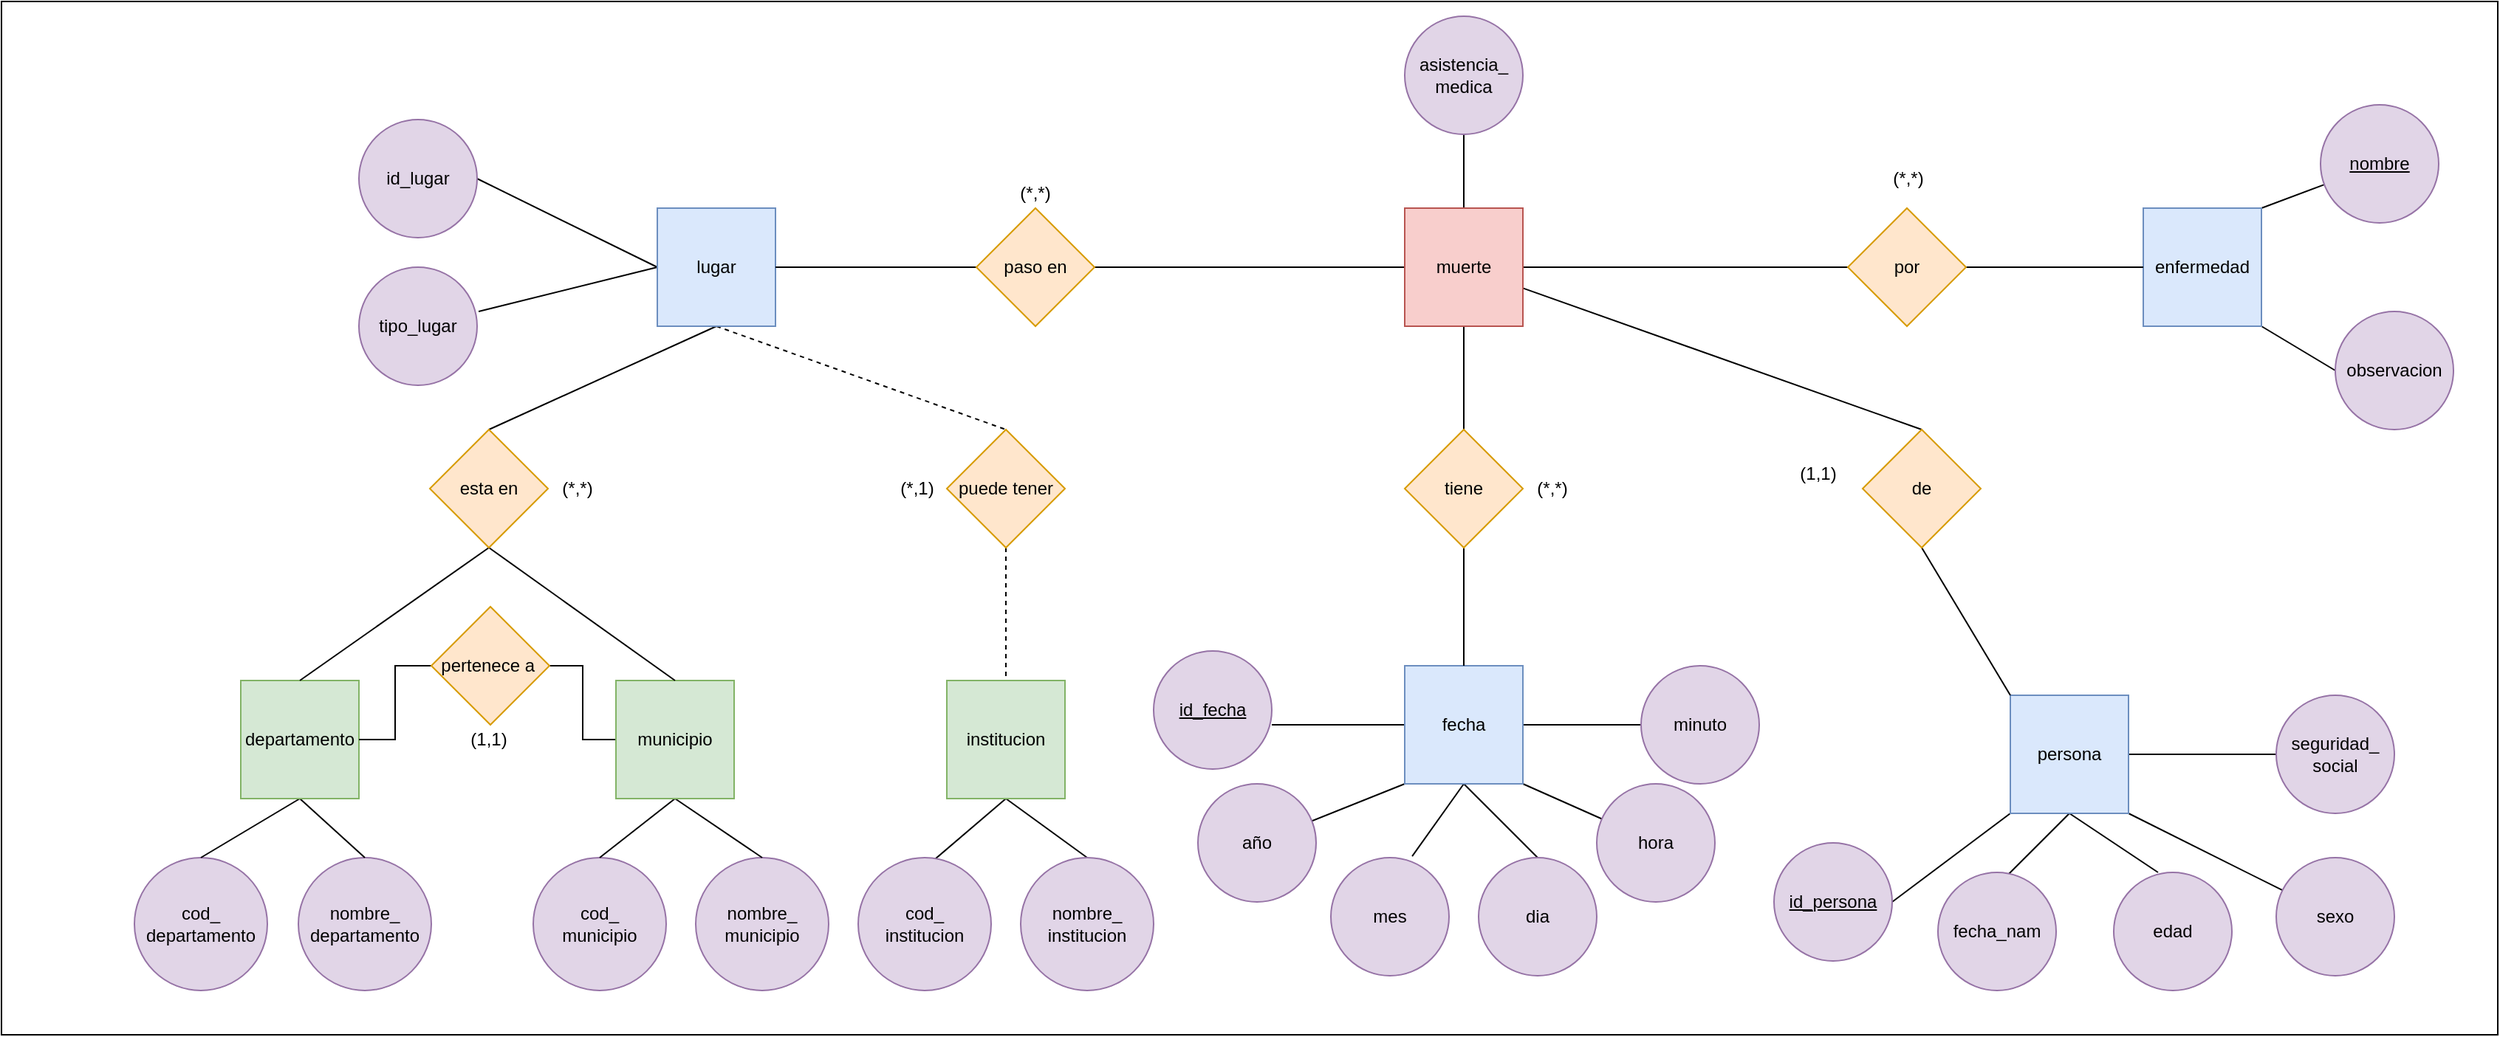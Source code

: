 <mxfile version="14.5.1" type="device" pages="8"><diagram id="amuV0RzTpWjRBxt2V4mw" name="MODELO ER FUENTES DE DATOS"><mxGraphModel dx="2153" dy="816" grid="1" gridSize="10" guides="1" tooltips="1" connect="1" arrows="1" fold="1" page="1" pageScale="1" pageWidth="827" pageHeight="1169" math="0" shadow="0"><root><mxCell id="0"/><mxCell id="1" parent="0"/><mxCell id="H-yBqwwllNeC_uwN0Wb7-8" value="" style="rounded=0;whiteSpace=wrap;html=1;" parent="1" vertex="1"><mxGeometry x="-790" y="40" width="1690" height="700" as="geometry"/></mxCell><mxCell id="FYLqU7TX-iw8IcvvdQJ7-23" style="edgeStyle=none;rounded=0;orthogonalLoop=1;jettySize=auto;html=1;exitX=0;exitY=0.5;exitDx=0;exitDy=0;entryX=1;entryY=0.5;entryDx=0;entryDy=0;endArrow=none;endFill=0;" parent="1" source="FYLqU7TX-iw8IcvvdQJ7-1" target="FYLqU7TX-iw8IcvvdQJ7-2" edge="1"><mxGeometry relative="1" as="geometry"/></mxCell><mxCell id="FYLqU7TX-iw8IcvvdQJ7-24" style="edgeStyle=none;rounded=0;orthogonalLoop=1;jettySize=auto;html=1;exitX=0;exitY=0.5;exitDx=0;exitDy=0;entryX=1.013;entryY=0.375;entryDx=0;entryDy=0;entryPerimeter=0;endArrow=none;endFill=0;" parent="1" source="FYLqU7TX-iw8IcvvdQJ7-1" target="FYLqU7TX-iw8IcvvdQJ7-22" edge="1"><mxGeometry relative="1" as="geometry"/></mxCell><mxCell id="FYLqU7TX-iw8IcvvdQJ7-27" style="edgeStyle=none;rounded=0;orthogonalLoop=1;jettySize=auto;html=1;exitX=0.5;exitY=1;exitDx=0;exitDy=0;entryX=0.5;entryY=0;entryDx=0;entryDy=0;endArrow=none;endFill=0;" parent="1" source="FYLqU7TX-iw8IcvvdQJ7-1" target="FYLqU7TX-iw8IcvvdQJ7-26" edge="1"><mxGeometry relative="1" as="geometry"/></mxCell><mxCell id="FYLqU7TX-iw8IcvvdQJ7-37" style="edgeStyle=none;rounded=0;orthogonalLoop=1;jettySize=auto;html=1;exitX=0.5;exitY=1;exitDx=0;exitDy=0;entryX=0.5;entryY=0;entryDx=0;entryDy=0;endArrow=none;endFill=0;dashed=1;" parent="1" source="FYLqU7TX-iw8IcvvdQJ7-1" target="FYLqU7TX-iw8IcvvdQJ7-36" edge="1"><mxGeometry relative="1" as="geometry"/></mxCell><mxCell id="FYLqU7TX-iw8IcvvdQJ7-1" value="lugar" style="whiteSpace=wrap;html=1;aspect=fixed;fillColor=#dae8fc;strokeColor=#6c8ebf;" parent="1" vertex="1"><mxGeometry x="-346" y="180" width="80" height="80" as="geometry"/></mxCell><mxCell id="FYLqU7TX-iw8IcvvdQJ7-2" value="id_lugar" style="ellipse;whiteSpace=wrap;html=1;aspect=fixed;fillColor=#e1d5e7;strokeColor=#9673a6;" parent="1" vertex="1"><mxGeometry x="-548" y="120" width="80" height="80" as="geometry"/></mxCell><mxCell id="FYLqU7TX-iw8IcvvdQJ7-4" value="cod_&lt;br&gt;departamento" style="ellipse;whiteSpace=wrap;html=1;aspect=fixed;horizontal=1;verticalAlign=middle;fillColor=#e1d5e7;strokeColor=#9673a6;" parent="1" vertex="1"><mxGeometry x="-700" y="620" width="90" height="90" as="geometry"/></mxCell><mxCell id="FYLqU7TX-iw8IcvvdQJ7-5" value="nombre_&lt;br&gt;departamento" style="ellipse;whiteSpace=wrap;html=1;aspect=fixed;fillColor=#e1d5e7;strokeColor=#9673a6;" parent="1" vertex="1"><mxGeometry x="-589" y="620" width="90" height="90" as="geometry"/></mxCell><mxCell id="FYLqU7TX-iw8IcvvdQJ7-7" value="cod_&lt;br&gt;municipio" style="ellipse;whiteSpace=wrap;html=1;aspect=fixed;horizontal=1;verticalAlign=middle;fillColor=#e1d5e7;strokeColor=#9673a6;" parent="1" vertex="1"><mxGeometry x="-430" y="620" width="90" height="90" as="geometry"/></mxCell><mxCell id="FYLqU7TX-iw8IcvvdQJ7-8" value="nombre_&lt;br&gt;municipio" style="ellipse;whiteSpace=wrap;html=1;aspect=fixed;fillColor=#e1d5e7;strokeColor=#9673a6;" parent="1" vertex="1"><mxGeometry x="-320" y="620" width="90" height="90" as="geometry"/></mxCell><mxCell id="FYLqU7TX-iw8IcvvdQJ7-18" style="edgeStyle=none;rounded=0;orthogonalLoop=1;jettySize=auto;html=1;exitX=0.5;exitY=1;exitDx=0;exitDy=0;entryX=0.5;entryY=0;entryDx=0;entryDy=0;endArrow=none;endFill=0;" parent="1" source="FYLqU7TX-iw8IcvvdQJ7-9" target="FYLqU7TX-iw8IcvvdQJ7-5" edge="1"><mxGeometry relative="1" as="geometry"/></mxCell><mxCell id="FYLqU7TX-iw8IcvvdQJ7-19" style="edgeStyle=none;rounded=0;orthogonalLoop=1;jettySize=auto;html=1;exitX=0.5;exitY=1;exitDx=0;exitDy=0;entryX=0.5;entryY=0;entryDx=0;entryDy=0;endArrow=none;endFill=0;" parent="1" source="FYLqU7TX-iw8IcvvdQJ7-9" target="FYLqU7TX-iw8IcvvdQJ7-4" edge="1"><mxGeometry relative="1" as="geometry"/></mxCell><mxCell id="FYLqU7TX-iw8IcvvdQJ7-9" value="departamento" style="whiteSpace=wrap;html=1;aspect=fixed;fillColor=#d5e8d4;strokeColor=#82b366;" parent="1" vertex="1"><mxGeometry x="-628" y="500" width="80" height="80" as="geometry"/></mxCell><mxCell id="FYLqU7TX-iw8IcvvdQJ7-14" style="edgeStyle=orthogonalEdgeStyle;rounded=0;orthogonalLoop=1;jettySize=auto;html=1;exitX=0;exitY=0.5;exitDx=0;exitDy=0;entryX=1;entryY=0.5;entryDx=0;entryDy=0;endArrow=none;endFill=0;" parent="1" source="FYLqU7TX-iw8IcvvdQJ7-10" target="FYLqU7TX-iw8IcvvdQJ7-11" edge="1"><mxGeometry relative="1" as="geometry"/></mxCell><mxCell id="FYLqU7TX-iw8IcvvdQJ7-20" style="edgeStyle=none;rounded=0;orthogonalLoop=1;jettySize=auto;html=1;exitX=0.5;exitY=1;exitDx=0;exitDy=0;entryX=0.5;entryY=0;entryDx=0;entryDy=0;endArrow=none;endFill=0;" parent="1" source="FYLqU7TX-iw8IcvvdQJ7-10" target="FYLqU7TX-iw8IcvvdQJ7-8" edge="1"><mxGeometry relative="1" as="geometry"/></mxCell><mxCell id="FYLqU7TX-iw8IcvvdQJ7-21" style="edgeStyle=none;rounded=0;orthogonalLoop=1;jettySize=auto;html=1;exitX=0.5;exitY=1;exitDx=0;exitDy=0;entryX=0.5;entryY=0;entryDx=0;entryDy=0;endArrow=none;endFill=0;" parent="1" source="FYLqU7TX-iw8IcvvdQJ7-10" target="FYLqU7TX-iw8IcvvdQJ7-7" edge="1"><mxGeometry relative="1" as="geometry"/></mxCell><mxCell id="FYLqU7TX-iw8IcvvdQJ7-10" value="municipio" style="whiteSpace=wrap;html=1;aspect=fixed;fillColor=#d5e8d4;strokeColor=#82b366;" parent="1" vertex="1"><mxGeometry x="-374" y="500" width="80" height="80" as="geometry"/></mxCell><mxCell id="FYLqU7TX-iw8IcvvdQJ7-15" style="edgeStyle=orthogonalEdgeStyle;rounded=0;orthogonalLoop=1;jettySize=auto;html=1;exitX=0;exitY=0.5;exitDx=0;exitDy=0;entryX=1;entryY=0.5;entryDx=0;entryDy=0;endArrow=none;endFill=0;" parent="1" source="FYLqU7TX-iw8IcvvdQJ7-11" target="FYLqU7TX-iw8IcvvdQJ7-9" edge="1"><mxGeometry relative="1" as="geometry"/></mxCell><mxCell id="FYLqU7TX-iw8IcvvdQJ7-11" value="pertenece a&amp;nbsp;" style="rhombus;whiteSpace=wrap;html=1;fillColor=#ffe6cc;strokeColor=#d79b00;" parent="1" vertex="1"><mxGeometry x="-499" y="450" width="80" height="80" as="geometry"/></mxCell><mxCell id="FYLqU7TX-iw8IcvvdQJ7-22" value="tipo_lugar" style="ellipse;whiteSpace=wrap;html=1;aspect=fixed;fillColor=#e1d5e7;strokeColor=#9673a6;" parent="1" vertex="1"><mxGeometry x="-548" y="220" width="80" height="80" as="geometry"/></mxCell><mxCell id="FYLqU7TX-iw8IcvvdQJ7-28" style="edgeStyle=none;rounded=0;orthogonalLoop=1;jettySize=auto;html=1;exitX=0.5;exitY=1;exitDx=0;exitDy=0;entryX=0.5;entryY=0;entryDx=0;entryDy=0;endArrow=none;endFill=0;" parent="1" source="FYLqU7TX-iw8IcvvdQJ7-26" target="FYLqU7TX-iw8IcvvdQJ7-9" edge="1"><mxGeometry relative="1" as="geometry"><mxPoint x="-638" y="440" as="sourcePoint"/></mxGeometry></mxCell><mxCell id="FYLqU7TX-iw8IcvvdQJ7-29" style="edgeStyle=none;rounded=0;orthogonalLoop=1;jettySize=auto;html=1;exitX=0.5;exitY=1;exitDx=0;exitDy=0;entryX=0.5;entryY=0;entryDx=0;entryDy=0;endArrow=none;endFill=0;" parent="1" source="FYLqU7TX-iw8IcvvdQJ7-26" target="FYLqU7TX-iw8IcvvdQJ7-10" edge="1"><mxGeometry relative="1" as="geometry"/></mxCell><mxCell id="FYLqU7TX-iw8IcvvdQJ7-26" value="esta en" style="rhombus;whiteSpace=wrap;html=1;fillColor=#ffe6cc;strokeColor=#d79b00;" parent="1" vertex="1"><mxGeometry x="-500" y="330" width="80" height="80" as="geometry"/></mxCell><mxCell id="FYLqU7TX-iw8IcvvdQJ7-33" style="edgeStyle=none;rounded=0;orthogonalLoop=1;jettySize=auto;html=1;exitX=0.5;exitY=1;exitDx=0;exitDy=0;entryX=0.578;entryY=0.011;entryDx=0;entryDy=0;entryPerimeter=0;endArrow=none;endFill=0;" parent="1" source="FYLqU7TX-iw8IcvvdQJ7-30" target="FYLqU7TX-iw8IcvvdQJ7-31" edge="1"><mxGeometry relative="1" as="geometry"/></mxCell><mxCell id="FYLqU7TX-iw8IcvvdQJ7-34" style="edgeStyle=none;rounded=0;orthogonalLoop=1;jettySize=auto;html=1;exitX=0.5;exitY=1;exitDx=0;exitDy=0;entryX=0.5;entryY=0;entryDx=0;entryDy=0;endArrow=none;endFill=0;" parent="1" source="FYLqU7TX-iw8IcvvdQJ7-30" target="FYLqU7TX-iw8IcvvdQJ7-32" edge="1"><mxGeometry relative="1" as="geometry"/></mxCell><mxCell id="FYLqU7TX-iw8IcvvdQJ7-30" value="institucion" style="whiteSpace=wrap;html=1;aspect=fixed;fillColor=#d5e8d4;strokeColor=#82b366;" parent="1" vertex="1"><mxGeometry x="-150" y="500" width="80" height="80" as="geometry"/></mxCell><mxCell id="FYLqU7TX-iw8IcvvdQJ7-31" value="cod_&lt;br&gt;institucion" style="ellipse;whiteSpace=wrap;html=1;aspect=fixed;horizontal=1;verticalAlign=middle;fillColor=#e1d5e7;strokeColor=#9673a6;" parent="1" vertex="1"><mxGeometry x="-210" y="620" width="90" height="90" as="geometry"/></mxCell><mxCell id="FYLqU7TX-iw8IcvvdQJ7-32" value="nombre_&lt;br&gt;institucion" style="ellipse;whiteSpace=wrap;html=1;aspect=fixed;fillColor=#e1d5e7;strokeColor=#9673a6;" parent="1" vertex="1"><mxGeometry x="-100" y="620" width="90" height="90" as="geometry"/></mxCell><mxCell id="FYLqU7TX-iw8IcvvdQJ7-35" value="(1,1)" style="text;html=1;strokeColor=none;fillColor=none;align=center;verticalAlign=middle;whiteSpace=wrap;rounded=0;" parent="1" vertex="1"><mxGeometry x="-480" y="530" width="40" height="20" as="geometry"/></mxCell><mxCell id="FYLqU7TX-iw8IcvvdQJ7-38" style="edgeStyle=none;rounded=0;orthogonalLoop=1;jettySize=auto;html=1;exitX=0.5;exitY=1;exitDx=0;exitDy=0;entryX=0.5;entryY=0;entryDx=0;entryDy=0;endArrow=none;endFill=0;dashed=1;" parent="1" source="FYLqU7TX-iw8IcvvdQJ7-36" target="FYLqU7TX-iw8IcvvdQJ7-30" edge="1"><mxGeometry relative="1" as="geometry"/></mxCell><mxCell id="FYLqU7TX-iw8IcvvdQJ7-36" value="puede tener" style="rhombus;whiteSpace=wrap;html=1;fillColor=#ffe6cc;strokeColor=#d79b00;" parent="1" vertex="1"><mxGeometry x="-150" y="330" width="80" height="80" as="geometry"/></mxCell><mxCell id="FYLqU7TX-iw8IcvvdQJ7-46" style="edgeStyle=none;rounded=0;orthogonalLoop=1;jettySize=auto;html=1;entryX=1;entryY=0.625;entryDx=0;entryDy=0;entryPerimeter=0;endArrow=none;endFill=0;" parent="1" source="FYLqU7TX-iw8IcvvdQJ7-39" target="FYLqU7TX-iw8IcvvdQJ7-40" edge="1"><mxGeometry relative="1" as="geometry"/></mxCell><mxCell id="FYLqU7TX-iw8IcvvdQJ7-47" style="edgeStyle=none;rounded=0;orthogonalLoop=1;jettySize=auto;html=1;exitX=0;exitY=1;exitDx=0;exitDy=0;endArrow=none;endFill=0;" parent="1" source="FYLqU7TX-iw8IcvvdQJ7-39" target="FYLqU7TX-iw8IcvvdQJ7-43" edge="1"><mxGeometry relative="1" as="geometry"/></mxCell><mxCell id="FYLqU7TX-iw8IcvvdQJ7-48" style="edgeStyle=none;rounded=0;orthogonalLoop=1;jettySize=auto;html=1;exitX=0.5;exitY=1;exitDx=0;exitDy=0;entryX=0.688;entryY=-0.012;entryDx=0;entryDy=0;entryPerimeter=0;endArrow=none;endFill=0;" parent="1" source="FYLqU7TX-iw8IcvvdQJ7-39" target="FYLqU7TX-iw8IcvvdQJ7-42" edge="1"><mxGeometry relative="1" as="geometry"/></mxCell><mxCell id="FYLqU7TX-iw8IcvvdQJ7-49" style="edgeStyle=none;rounded=0;orthogonalLoop=1;jettySize=auto;html=1;exitX=0.5;exitY=1;exitDx=0;exitDy=0;entryX=0.5;entryY=0;entryDx=0;entryDy=0;endArrow=none;endFill=0;" parent="1" source="FYLqU7TX-iw8IcvvdQJ7-39" target="FYLqU7TX-iw8IcvvdQJ7-41" edge="1"><mxGeometry relative="1" as="geometry"/></mxCell><mxCell id="FYLqU7TX-iw8IcvvdQJ7-50" style="edgeStyle=none;rounded=0;orthogonalLoop=1;jettySize=auto;html=1;exitX=1;exitY=1;exitDx=0;exitDy=0;endArrow=none;endFill=0;" parent="1" source="FYLqU7TX-iw8IcvvdQJ7-39" target="FYLqU7TX-iw8IcvvdQJ7-44" edge="1"><mxGeometry relative="1" as="geometry"/></mxCell><mxCell id="FYLqU7TX-iw8IcvvdQJ7-51" style="edgeStyle=none;rounded=0;orthogonalLoop=1;jettySize=auto;html=1;exitX=1;exitY=0.5;exitDx=0;exitDy=0;endArrow=none;endFill=0;" parent="1" source="FYLqU7TX-iw8IcvvdQJ7-39" target="FYLqU7TX-iw8IcvvdQJ7-45" edge="1"><mxGeometry relative="1" as="geometry"/></mxCell><mxCell id="FYLqU7TX-iw8IcvvdQJ7-39" value="fecha" style="whiteSpace=wrap;html=1;aspect=fixed;fillColor=#dae8fc;strokeColor=#6c8ebf;" parent="1" vertex="1"><mxGeometry x="160" y="490" width="80" height="80" as="geometry"/></mxCell><mxCell id="FYLqU7TX-iw8IcvvdQJ7-40" value="&lt;u&gt;id_fecha&lt;/u&gt;" style="ellipse;whiteSpace=wrap;html=1;aspect=fixed;fillColor=#e1d5e7;strokeColor=#9673a6;" parent="1" vertex="1"><mxGeometry x="-10" y="480" width="80" height="80" as="geometry"/></mxCell><mxCell id="FYLqU7TX-iw8IcvvdQJ7-41" value="dia" style="ellipse;whiteSpace=wrap;html=1;aspect=fixed;fillColor=#e1d5e7;strokeColor=#9673a6;" parent="1" vertex="1"><mxGeometry x="210" y="620" width="80" height="80" as="geometry"/></mxCell><mxCell id="FYLqU7TX-iw8IcvvdQJ7-42" value="mes" style="ellipse;whiteSpace=wrap;html=1;aspect=fixed;fillColor=#e1d5e7;strokeColor=#9673a6;" parent="1" vertex="1"><mxGeometry x="110" y="620" width="80" height="80" as="geometry"/></mxCell><mxCell id="FYLqU7TX-iw8IcvvdQJ7-43" value="año" style="ellipse;whiteSpace=wrap;html=1;aspect=fixed;fillColor=#e1d5e7;strokeColor=#9673a6;" parent="1" vertex="1"><mxGeometry x="20" y="570" width="80" height="80" as="geometry"/></mxCell><mxCell id="FYLqU7TX-iw8IcvvdQJ7-44" value="hora" style="ellipse;whiteSpace=wrap;html=1;aspect=fixed;fillColor=#e1d5e7;strokeColor=#9673a6;" parent="1" vertex="1"><mxGeometry x="290" y="570" width="80" height="80" as="geometry"/></mxCell><mxCell id="FYLqU7TX-iw8IcvvdQJ7-45" value="minuto" style="ellipse;whiteSpace=wrap;html=1;aspect=fixed;fillColor=#e1d5e7;strokeColor=#9673a6;" parent="1" vertex="1"><mxGeometry x="320" y="490" width="80" height="80" as="geometry"/></mxCell><mxCell id="FYLqU7TX-iw8IcvvdQJ7-58" style="edgeStyle=none;rounded=0;orthogonalLoop=1;jettySize=auto;html=1;entryX=1;entryY=0.5;entryDx=0;entryDy=0;endArrow=none;endFill=0;exitX=0;exitY=1;exitDx=0;exitDy=0;" parent="1" source="FYLqU7TX-iw8IcvvdQJ7-52" target="FYLqU7TX-iw8IcvvdQJ7-53" edge="1"><mxGeometry relative="1" as="geometry"/></mxCell><mxCell id="FYLqU7TX-iw8IcvvdQJ7-59" style="edgeStyle=none;rounded=0;orthogonalLoop=1;jettySize=auto;html=1;exitX=0.5;exitY=1;exitDx=0;exitDy=0;entryX=0.6;entryY=0.013;entryDx=0;entryDy=0;entryPerimeter=0;endArrow=none;endFill=0;" parent="1" source="FYLqU7TX-iw8IcvvdQJ7-52" target="FYLqU7TX-iw8IcvvdQJ7-54" edge="1"><mxGeometry relative="1" as="geometry"/></mxCell><mxCell id="FYLqU7TX-iw8IcvvdQJ7-60" style="edgeStyle=none;rounded=0;orthogonalLoop=1;jettySize=auto;html=1;exitX=0.5;exitY=1;exitDx=0;exitDy=0;entryX=0.375;entryY=0;entryDx=0;entryDy=0;entryPerimeter=0;endArrow=none;endFill=0;" parent="1" source="FYLqU7TX-iw8IcvvdQJ7-52" target="FYLqU7TX-iw8IcvvdQJ7-55" edge="1"><mxGeometry relative="1" as="geometry"/></mxCell><mxCell id="FYLqU7TX-iw8IcvvdQJ7-61" style="edgeStyle=none;rounded=0;orthogonalLoop=1;jettySize=auto;html=1;exitX=1;exitY=1;exitDx=0;exitDy=0;endArrow=none;endFill=0;" parent="1" source="FYLqU7TX-iw8IcvvdQJ7-52" target="FYLqU7TX-iw8IcvvdQJ7-56" edge="1"><mxGeometry relative="1" as="geometry"/></mxCell><mxCell id="FYLqU7TX-iw8IcvvdQJ7-62" style="edgeStyle=none;rounded=0;orthogonalLoop=1;jettySize=auto;html=1;exitX=1;exitY=0.5;exitDx=0;exitDy=0;entryX=0;entryY=0.5;entryDx=0;entryDy=0;endArrow=none;endFill=0;" parent="1" source="FYLqU7TX-iw8IcvvdQJ7-52" target="FYLqU7TX-iw8IcvvdQJ7-57" edge="1"><mxGeometry relative="1" as="geometry"/></mxCell><mxCell id="FYLqU7TX-iw8IcvvdQJ7-52" value="persona" style="whiteSpace=wrap;html=1;aspect=fixed;fillColor=#dae8fc;strokeColor=#6c8ebf;" parent="1" vertex="1"><mxGeometry x="570" y="510" width="80" height="80" as="geometry"/></mxCell><mxCell id="FYLqU7TX-iw8IcvvdQJ7-53" value="id_persona" style="ellipse;whiteSpace=wrap;html=1;aspect=fixed;fontStyle=4;fillColor=#e1d5e7;strokeColor=#9673a6;" parent="1" vertex="1"><mxGeometry x="410" y="610" width="80" height="80" as="geometry"/></mxCell><mxCell id="FYLqU7TX-iw8IcvvdQJ7-54" value="fecha_nam" style="ellipse;whiteSpace=wrap;html=1;aspect=fixed;fillColor=#e1d5e7;strokeColor=#9673a6;" parent="1" vertex="1"><mxGeometry x="521" y="630" width="80" height="80" as="geometry"/></mxCell><mxCell id="FYLqU7TX-iw8IcvvdQJ7-55" value="edad" style="ellipse;whiteSpace=wrap;html=1;aspect=fixed;fillColor=#e1d5e7;strokeColor=#9673a6;" parent="1" vertex="1"><mxGeometry x="640" y="630" width="80" height="80" as="geometry"/></mxCell><mxCell id="FYLqU7TX-iw8IcvvdQJ7-56" value="sexo" style="ellipse;whiteSpace=wrap;html=1;aspect=fixed;fillColor=#e1d5e7;strokeColor=#9673a6;" parent="1" vertex="1"><mxGeometry x="750" y="620" width="80" height="80" as="geometry"/></mxCell><mxCell id="FYLqU7TX-iw8IcvvdQJ7-57" value="seguridad_&lt;br&gt;social" style="ellipse;whiteSpace=wrap;html=1;aspect=fixed;fillColor=#e1d5e7;strokeColor=#9673a6;" parent="1" vertex="1"><mxGeometry x="750" y="510" width="80" height="80" as="geometry"/></mxCell><mxCell id="FYLqU7TX-iw8IcvvdQJ7-65" style="edgeStyle=none;rounded=0;orthogonalLoop=1;jettySize=auto;html=1;exitX=0;exitY=0.5;exitDx=0;exitDy=0;entryX=1;entryY=0.5;entryDx=0;entryDy=0;endArrow=none;endFill=0;" parent="1" source="FYLqU7TX-iw8IcvvdQJ7-63" target="FYLqU7TX-iw8IcvvdQJ7-64" edge="1"><mxGeometry relative="1" as="geometry"/></mxCell><mxCell id="FYLqU7TX-iw8IcvvdQJ7-69" style="edgeStyle=none;rounded=0;orthogonalLoop=1;jettySize=auto;html=1;entryX=0.5;entryY=0;entryDx=0;entryDy=0;endArrow=none;endFill=0;" parent="1" source="FYLqU7TX-iw8IcvvdQJ7-63" target="FYLqU7TX-iw8IcvvdQJ7-68" edge="1"><mxGeometry relative="1" as="geometry"/></mxCell><mxCell id="FYLqU7TX-iw8IcvvdQJ7-72" style="edgeStyle=none;rounded=0;orthogonalLoop=1;jettySize=auto;html=1;entryX=0.5;entryY=0;entryDx=0;entryDy=0;endArrow=none;endFill=0;" parent="1" source="FYLqU7TX-iw8IcvvdQJ7-63" target="FYLqU7TX-iw8IcvvdQJ7-71" edge="1"><mxGeometry relative="1" as="geometry"/></mxCell><mxCell id="FYLqU7TX-iw8IcvvdQJ7-74" style="edgeStyle=none;rounded=0;orthogonalLoop=1;jettySize=auto;html=1;exitX=0.5;exitY=0;exitDx=0;exitDy=0;entryX=0.5;entryY=1;entryDx=0;entryDy=0;endArrow=none;endFill=0;" parent="1" source="FYLqU7TX-iw8IcvvdQJ7-63" target="FYLqU7TX-iw8IcvvdQJ7-67" edge="1"><mxGeometry relative="1" as="geometry"/></mxCell><mxCell id="FYLqU7TX-iw8IcvvdQJ7-76" style="edgeStyle=none;rounded=0;orthogonalLoop=1;jettySize=auto;html=1;entryX=0;entryY=0.5;entryDx=0;entryDy=0;endArrow=none;endFill=0;" parent="1" source="FYLqU7TX-iw8IcvvdQJ7-63" target="FYLqU7TX-iw8IcvvdQJ7-77" edge="1"><mxGeometry relative="1" as="geometry"><mxPoint x="360" y="190.0" as="targetPoint"/></mxGeometry></mxCell><mxCell id="FYLqU7TX-iw8IcvvdQJ7-63" value="muerte" style="whiteSpace=wrap;html=1;aspect=fixed;fillColor=#f8cecc;strokeColor=#b85450;" parent="1" vertex="1"><mxGeometry x="160" y="180" width="80" height="80" as="geometry"/></mxCell><mxCell id="FYLqU7TX-iw8IcvvdQJ7-66" style="edgeStyle=none;rounded=0;orthogonalLoop=1;jettySize=auto;html=1;exitX=0;exitY=0.5;exitDx=0;exitDy=0;entryX=1;entryY=0.5;entryDx=0;entryDy=0;endArrow=none;endFill=0;" parent="1" source="FYLqU7TX-iw8IcvvdQJ7-64" target="FYLqU7TX-iw8IcvvdQJ7-1" edge="1"><mxGeometry relative="1" as="geometry"/></mxCell><mxCell id="FYLqU7TX-iw8IcvvdQJ7-64" value="paso en" style="rhombus;whiteSpace=wrap;html=1;fillColor=#ffe6cc;strokeColor=#d79b00;" parent="1" vertex="1"><mxGeometry x="-130" y="180" width="80" height="80" as="geometry"/></mxCell><mxCell id="FYLqU7TX-iw8IcvvdQJ7-67" value="asistencia_&lt;br&gt;medica" style="ellipse;whiteSpace=wrap;html=1;aspect=fixed;fillColor=#e1d5e7;strokeColor=#9673a6;" parent="1" vertex="1"><mxGeometry x="160" y="50" width="80" height="80" as="geometry"/></mxCell><mxCell id="FYLqU7TX-iw8IcvvdQJ7-70" style="edgeStyle=none;rounded=0;orthogonalLoop=1;jettySize=auto;html=1;exitX=0.5;exitY=1;exitDx=0;exitDy=0;entryX=0.5;entryY=0;entryDx=0;entryDy=0;endArrow=none;endFill=0;" parent="1" source="FYLqU7TX-iw8IcvvdQJ7-68" target="FYLqU7TX-iw8IcvvdQJ7-39" edge="1"><mxGeometry relative="1" as="geometry"/></mxCell><mxCell id="FYLqU7TX-iw8IcvvdQJ7-68" value="tiene" style="rhombus;whiteSpace=wrap;html=1;fillColor=#ffe6cc;strokeColor=#d79b00;" parent="1" vertex="1"><mxGeometry x="160" y="330" width="80" height="80" as="geometry"/></mxCell><mxCell id="FYLqU7TX-iw8IcvvdQJ7-73" style="edgeStyle=none;rounded=0;orthogonalLoop=1;jettySize=auto;html=1;exitX=0.5;exitY=1;exitDx=0;exitDy=0;entryX=0;entryY=0;entryDx=0;entryDy=0;endArrow=none;endFill=0;" parent="1" source="FYLqU7TX-iw8IcvvdQJ7-71" target="FYLqU7TX-iw8IcvvdQJ7-52" edge="1"><mxGeometry relative="1" as="geometry"><mxPoint x="450" y="430" as="sourcePoint"/></mxGeometry></mxCell><mxCell id="FYLqU7TX-iw8IcvvdQJ7-71" value="de" style="rhombus;whiteSpace=wrap;html=1;fillColor=#ffe6cc;strokeColor=#d79b00;" parent="1" vertex="1"><mxGeometry x="470" y="330" width="80" height="80" as="geometry"/></mxCell><mxCell id="FYLqU7TX-iw8IcvvdQJ7-80" style="edgeStyle=none;rounded=0;orthogonalLoop=1;jettySize=auto;html=1;exitX=1;exitY=0;exitDx=0;exitDy=0;endArrow=none;endFill=0;" parent="1" source="FYLqU7TX-iw8IcvvdQJ7-75" target="FYLqU7TX-iw8IcvvdQJ7-79" edge="1"><mxGeometry relative="1" as="geometry"/></mxCell><mxCell id="FYLqU7TX-iw8IcvvdQJ7-82" style="edgeStyle=none;rounded=0;orthogonalLoop=1;jettySize=auto;html=1;exitX=1;exitY=1;exitDx=0;exitDy=0;entryX=0;entryY=0.5;entryDx=0;entryDy=0;endArrow=none;endFill=0;" parent="1" source="FYLqU7TX-iw8IcvvdQJ7-75" target="FYLqU7TX-iw8IcvvdQJ7-81" edge="1"><mxGeometry relative="1" as="geometry"/></mxCell><mxCell id="FYLqU7TX-iw8IcvvdQJ7-75" value="enfermedad" style="whiteSpace=wrap;html=1;aspect=fixed;fillColor=#dae8fc;strokeColor=#6c8ebf;" parent="1" vertex="1"><mxGeometry x="660" y="180" width="80" height="80" as="geometry"/></mxCell><mxCell id="FYLqU7TX-iw8IcvvdQJ7-78" style="edgeStyle=none;rounded=0;orthogonalLoop=1;jettySize=auto;html=1;exitX=1;exitY=0.5;exitDx=0;exitDy=0;entryX=0;entryY=0.5;entryDx=0;entryDy=0;endArrow=none;endFill=0;" parent="1" source="FYLqU7TX-iw8IcvvdQJ7-77" target="FYLqU7TX-iw8IcvvdQJ7-75" edge="1"><mxGeometry relative="1" as="geometry"/></mxCell><mxCell id="FYLqU7TX-iw8IcvvdQJ7-77" value="por" style="rhombus;whiteSpace=wrap;html=1;fillColor=#ffe6cc;strokeColor=#d79b00;" parent="1" vertex="1"><mxGeometry x="460" y="180" width="80" height="80" as="geometry"/></mxCell><mxCell id="FYLqU7TX-iw8IcvvdQJ7-79" value="nombre" style="ellipse;whiteSpace=wrap;html=1;aspect=fixed;fontStyle=4;fillColor=#e1d5e7;strokeColor=#9673a6;" parent="1" vertex="1"><mxGeometry x="780" y="110" width="80" height="80" as="geometry"/></mxCell><mxCell id="FYLqU7TX-iw8IcvvdQJ7-81" value="observacion" style="ellipse;whiteSpace=wrap;html=1;aspect=fixed;fillColor=#e1d5e7;strokeColor=#9673a6;" parent="1" vertex="1"><mxGeometry x="790" y="250" width="80" height="80" as="geometry"/></mxCell><mxCell id="H-yBqwwllNeC_uwN0Wb7-1" value="(*,1)" style="text;html=1;strokeColor=none;fillColor=none;align=center;verticalAlign=middle;whiteSpace=wrap;rounded=0;" parent="1" vertex="1"><mxGeometry x="-190" y="360" width="40" height="20" as="geometry"/></mxCell><mxCell id="H-yBqwwllNeC_uwN0Wb7-2" value="(*,*)" style="text;html=1;strokeColor=none;fillColor=none;align=center;verticalAlign=middle;whiteSpace=wrap;rounded=0;" parent="1" vertex="1"><mxGeometry x="-110" y="160" width="40" height="20" as="geometry"/></mxCell><mxCell id="H-yBqwwllNeC_uwN0Wb7-3" value="(*,*)" style="text;html=1;strokeColor=none;fillColor=none;align=center;verticalAlign=middle;whiteSpace=wrap;rounded=0;" parent="1" vertex="1"><mxGeometry x="240" y="360" width="40" height="20" as="geometry"/></mxCell><mxCell id="H-yBqwwllNeC_uwN0Wb7-4" value="(*,*)" style="text;html=1;strokeColor=none;fillColor=none;align=center;verticalAlign=middle;whiteSpace=wrap;rounded=0;" parent="1" vertex="1"><mxGeometry x="481" y="150" width="40" height="20" as="geometry"/></mxCell><mxCell id="H-yBqwwllNeC_uwN0Wb7-5" value="(1,1)" style="text;html=1;strokeColor=none;fillColor=none;align=center;verticalAlign=middle;whiteSpace=wrap;rounded=0;" parent="1" vertex="1"><mxGeometry x="420" y="350" width="40" height="20" as="geometry"/></mxCell><mxCell id="H-yBqwwllNeC_uwN0Wb7-6" value="(*,*)" style="text;html=1;strokeColor=none;fillColor=none;align=center;verticalAlign=middle;whiteSpace=wrap;rounded=0;" parent="1" vertex="1"><mxGeometry x="-420" y="360" width="40" height="20" as="geometry"/></mxCell></root></mxGraphModel></diagram><diagram id="pXi8w9aMd5Bxeh72vlky" name="DIMENSIONES Y MEDIDAS"><mxGraphModel dx="1662" dy="1232" grid="0" gridSize="10" guides="0" tooltips="1" connect="1" arrows="1" fold="1" page="0" pageScale="1" pageWidth="827" pageHeight="1169" math="0" shadow="0"><root><mxCell id="cj64A_MiT4lCD7LnAJuf-0"/><mxCell id="cj64A_MiT4lCD7LnAJuf-1" parent="cj64A_MiT4lCD7LnAJuf-0"/><mxCell id="NUANfbDds0msgGeVrsFR-19" value="" style="rounded=0;whiteSpace=wrap;html=1;fontSize=34;" parent="cj64A_MiT4lCD7LnAJuf-1" vertex="1"><mxGeometry y="-150" width="1480" height="670" as="geometry"/></mxCell><mxCell id="yEMBQiblFgajhMZwOFHs-2" value="" style="rounded=0;whiteSpace=wrap;html=1;" parent="cj64A_MiT4lCD7LnAJuf-1" vertex="1"><mxGeometry x="700" y="-20" width="475" height="300" as="geometry"/></mxCell><mxCell id="sbhOTAqDqIh9vJ-izgV1-1" value="" style="rounded=0;whiteSpace=wrap;html=1;" parent="cj64A_MiT4lCD7LnAJuf-1" vertex="1"><mxGeometry x="475" y="-20" width="210" height="170" as="geometry"/></mxCell><mxCell id="8k3WCBcaSX-eU1QURp2R-9" value="" style="rounded=0;whiteSpace=wrap;html=1;" parent="cj64A_MiT4lCD7LnAJuf-1" vertex="1"><mxGeometry x="244" y="-20" width="210" height="250" as="geometry"/></mxCell><mxCell id="or4NtU68JBGQShXFsrcu-9" value="" style="rounded=0;whiteSpace=wrap;html=1;" parent="cj64A_MiT4lCD7LnAJuf-1" vertex="1"><mxGeometry x="20" y="-20" width="210" height="440" as="geometry"/></mxCell><mxCell id="or4NtU68JBGQShXFsrcu-0" value="Año" style="rounded=1;whiteSpace=wrap;html=1;fillColor=#d5e8d4;strokeColor=#82b366;" parent="cj64A_MiT4lCD7LnAJuf-1" vertex="1"><mxGeometry x="65" y="30" width="120" height="60" as="geometry"/></mxCell><mxCell id="or4NtU68JBGQShXFsrcu-8" value="" style="edgeStyle=orthogonalEdgeStyle;rounded=0;orthogonalLoop=1;jettySize=auto;html=1;" parent="cj64A_MiT4lCD7LnAJuf-1" source="or4NtU68JBGQShXFsrcu-1" target="or4NtU68JBGQShXFsrcu-0" edge="1"><mxGeometry relative="1" as="geometry"/></mxCell><mxCell id="or4NtU68JBGQShXFsrcu-1" value="Mes" style="rounded=1;whiteSpace=wrap;html=1;fillColor=#d5e8d4;strokeColor=#82b366;" parent="cj64A_MiT4lCD7LnAJuf-1" vertex="1"><mxGeometry x="65" y="130" width="120" height="60" as="geometry"/></mxCell><mxCell id="or4NtU68JBGQShXFsrcu-7" value="" style="edgeStyle=orthogonalEdgeStyle;rounded=0;orthogonalLoop=1;jettySize=auto;html=1;" parent="cj64A_MiT4lCD7LnAJuf-1" source="or4NtU68JBGQShXFsrcu-2" target="or4NtU68JBGQShXFsrcu-1" edge="1"><mxGeometry relative="1" as="geometry"/></mxCell><mxCell id="or4NtU68JBGQShXFsrcu-2" value="Día" style="rounded=1;whiteSpace=wrap;html=1;fillColor=#d5e8d4;strokeColor=#82b366;" parent="cj64A_MiT4lCD7LnAJuf-1" vertex="1"><mxGeometry x="65" y="230" width="120" height="60" as="geometry"/></mxCell><mxCell id="or4NtU68JBGQShXFsrcu-5" value="" style="edgeStyle=orthogonalEdgeStyle;rounded=0;orthogonalLoop=1;jettySize=auto;html=1;" parent="cj64A_MiT4lCD7LnAJuf-1" edge="1"><mxGeometry relative="1" as="geometry"><mxPoint x="125" y="390" as="targetPoint"/></mxGeometry></mxCell><mxCell id="8k3WCBcaSX-eU1QURp2R-0" value="Fecha" style="text;html=1;strokeColor=none;fillColor=none;align=center;verticalAlign=middle;whiteSpace=wrap;rounded=0;" parent="cj64A_MiT4lCD7LnAJuf-1" vertex="1"><mxGeometry x="105" y="-10" width="40" height="20" as="geometry"/></mxCell><mxCell id="8k3WCBcaSX-eU1QURp2R-3" value="Departarmento" style="rounded=1;whiteSpace=wrap;html=1;fillColor=#d5e8d4;strokeColor=#82b366;" parent="cj64A_MiT4lCD7LnAJuf-1" vertex="1"><mxGeometry x="289" y="40" width="120" height="60" as="geometry"/></mxCell><mxCell id="8k3WCBcaSX-eU1QURp2R-5" value="" style="edgeStyle=orthogonalEdgeStyle;rounded=0;orthogonalLoop=1;jettySize=auto;html=1;" parent="cj64A_MiT4lCD7LnAJuf-1" source="8k3WCBcaSX-eU1QURp2R-4" target="8k3WCBcaSX-eU1QURp2R-3" edge="1"><mxGeometry relative="1" as="geometry"/></mxCell><mxCell id="8k3WCBcaSX-eU1QURp2R-4" value="Municipio" style="rounded=1;whiteSpace=wrap;html=1;fillColor=#d5e8d4;strokeColor=#82b366;" parent="cj64A_MiT4lCD7LnAJuf-1" vertex="1"><mxGeometry x="289" y="140" width="120" height="60" as="geometry"/></mxCell><mxCell id="8k3WCBcaSX-eU1QURp2R-8" value="" style="edgeStyle=orthogonalEdgeStyle;rounded=0;orthogonalLoop=1;jettySize=auto;html=1;entryX=0.5;entryY=1;entryDx=0;entryDy=0;dashed=1;" parent="cj64A_MiT4lCD7LnAJuf-1" edge="1"><mxGeometry relative="1" as="geometry"><mxPoint x="349" y="300" as="targetPoint"/></mxGeometry></mxCell><mxCell id="8k3WCBcaSX-eU1QURp2R-10" value="Municipio" style="text;html=1;strokeColor=none;fillColor=none;align=center;verticalAlign=middle;whiteSpace=wrap;rounded=0;" parent="cj64A_MiT4lCD7LnAJuf-1" vertex="1"><mxGeometry x="329" y="-10" width="40" height="20" as="geometry"/></mxCell><mxCell id="sbhOTAqDqIh9vJ-izgV1-0" value="Nombre" style="rounded=1;whiteSpace=wrap;html=1;fillColor=#d5e8d4;strokeColor=#82b366;" parent="cj64A_MiT4lCD7LnAJuf-1" vertex="1"><mxGeometry x="520" y="30" width="120" height="60" as="geometry"/></mxCell><mxCell id="sbhOTAqDqIh9vJ-izgV1-2" value="Enfermedad" style="text;html=1;strokeColor=none;fillColor=none;align=center;verticalAlign=middle;whiteSpace=wrap;rounded=0;" parent="cj64A_MiT4lCD7LnAJuf-1" vertex="1"><mxGeometry x="560" y="-10" width="40" height="20" as="geometry"/></mxCell><mxCell id="sbhOTAqDqIh9vJ-izgV1-3" value="Sexo" style="rounded=1;whiteSpace=wrap;html=1;fillColor=#d5e8d4;strokeColor=#82b366;" parent="cj64A_MiT4lCD7LnAJuf-1" vertex="1"><mxGeometry x="877.5" y="40" width="120" height="60" as="geometry"/></mxCell><mxCell id="NUANfbDds0msgGeVrsFR-0" style="edgeStyle=orthogonalEdgeStyle;rounded=0;orthogonalLoop=1;jettySize=auto;html=1;exitX=0.5;exitY=0;exitDx=0;exitDy=0;entryX=0.5;entryY=1;entryDx=0;entryDy=0;" parent="cj64A_MiT4lCD7LnAJuf-1" source="yEMBQiblFgajhMZwOFHs-0" target="sbhOTAqDqIh9vJ-izgV1-3" edge="1"><mxGeometry relative="1" as="geometry"><Array as="points"><mxPoint x="805" y="140"/><mxPoint x="938" y="140"/></Array></mxGeometry></mxCell><mxCell id="yEMBQiblFgajhMZwOFHs-0" value="Edad" style="rounded=1;whiteSpace=wrap;html=1;fillColor=#d5e8d4;strokeColor=#82b366;" parent="cj64A_MiT4lCD7LnAJuf-1" vertex="1"><mxGeometry x="745" y="170" width="120" height="60" as="geometry"/></mxCell><mxCell id="NUANfbDds0msgGeVrsFR-1" style="edgeStyle=orthogonalEdgeStyle;rounded=0;orthogonalLoop=1;jettySize=auto;html=1;" parent="cj64A_MiT4lCD7LnAJuf-1" source="yEMBQiblFgajhMZwOFHs-1" edge="1"><mxGeometry relative="1" as="geometry"><mxPoint x="938" y="100" as="targetPoint"/><Array as="points"><mxPoint x="1070" y="140"/><mxPoint x="938" y="140"/></Array></mxGeometry></mxCell><mxCell id="yEMBQiblFgajhMZwOFHs-1" value="Seguridad_social" style="rounded=1;whiteSpace=wrap;html=1;fillColor=#d5e8d4;strokeColor=#82b366;" parent="cj64A_MiT4lCD7LnAJuf-1" vertex="1"><mxGeometry x="1010" y="169.85" width="120" height="60" as="geometry"/></mxCell><mxCell id="NUANfbDds0msgGeVrsFR-2" value="Persona" style="text;html=1;strokeColor=none;fillColor=none;align=center;verticalAlign=middle;whiteSpace=wrap;rounded=0;" parent="cj64A_MiT4lCD7LnAJuf-1" vertex="1"><mxGeometry x="918" width="40" height="20" as="geometry"/></mxCell><mxCell id="NUANfbDds0msgGeVrsFR-3" value="Dimensiones" style="text;html=1;strokeColor=none;fillColor=none;align=center;verticalAlign=middle;whiteSpace=wrap;rounded=0;fontSize=34;" parent="cj64A_MiT4lCD7LnAJuf-1" vertex="1"><mxGeometry x="540" y="-80" width="40" height="20" as="geometry"/></mxCell><mxCell id="NUANfbDds0msgGeVrsFR-4" value="" style="rounded=0;whiteSpace=wrap;html=1;fillColor=#dae8fc;strokeColor=#6c8ebf;" parent="cj64A_MiT4lCD7LnAJuf-1" vertex="1"><mxGeometry x="1270" y="-20" width="150" height="60" as="geometry"/></mxCell><mxCell id="NUANfbDds0msgGeVrsFR-5" value="defun-fecha" style="text;html=1;strokeColor=none;fillColor=none;align=center;verticalAlign=middle;whiteSpace=wrap;rounded=0;" parent="cj64A_MiT4lCD7LnAJuf-1" vertex="1"><mxGeometry x="1281" y="-20" width="79" height="20" as="geometry"/></mxCell><mxCell id="NUANfbDds0msgGeVrsFR-6" style="edgeStyle=orthogonalEdgeStyle;rounded=0;orthogonalLoop=1;jettySize=auto;html=1;exitX=0.5;exitY=1;exitDx=0;exitDy=0;" parent="cj64A_MiT4lCD7LnAJuf-1" source="NUANfbDds0msgGeVrsFR-4" target="NUANfbDds0msgGeVrsFR-4" edge="1"><mxGeometry relative="1" as="geometry"/></mxCell><mxCell id="NUANfbDds0msgGeVrsFR-7" value="Cantidad" style="rounded=1;whiteSpace=wrap;html=1;fillColor=#f8cecc;strokeColor=#b85450;" parent="cj64A_MiT4lCD7LnAJuf-1" vertex="1"><mxGeometry x="1287.5" width="115" height="30" as="geometry"/></mxCell><mxCell id="NUANfbDds0msgGeVrsFR-8" value="" style="rounded=0;whiteSpace=wrap;html=1;fillColor=#dae8fc;strokeColor=#6c8ebf;" parent="cj64A_MiT4lCD7LnAJuf-1" vertex="1"><mxGeometry x="1270" y="64.21" width="150" height="60" as="geometry"/></mxCell><mxCell id="NUANfbDds0msgGeVrsFR-9" value="asis_med" style="text;html=1;strokeColor=none;fillColor=none;align=center;verticalAlign=middle;whiteSpace=wrap;rounded=0;" parent="cj64A_MiT4lCD7LnAJuf-1" vertex="1"><mxGeometry x="1281" y="64.21" width="109" height="20" as="geometry"/></mxCell><mxCell id="NUANfbDds0msgGeVrsFR-10" value="Cantidad" style="rounded=1;whiteSpace=wrap;html=1;fillColor=#f8cecc;strokeColor=#b85450;" parent="cj64A_MiT4lCD7LnAJuf-1" vertex="1"><mxGeometry x="1292.5" y="84.21" width="110" height="30" as="geometry"/></mxCell><mxCell id="NUANfbDds0msgGeVrsFR-11" value="" style="rounded=0;whiteSpace=wrap;html=1;fillColor=#dae8fc;strokeColor=#6c8ebf;" parent="cj64A_MiT4lCD7LnAJuf-1" vertex="1"><mxGeometry x="1270" y="250.0" width="150" height="60" as="geometry"/></mxCell><mxCell id="NUANfbDds0msgGeVrsFR-12" value="defun_muni" style="text;html=1;strokeColor=none;fillColor=none;align=center;verticalAlign=middle;whiteSpace=wrap;rounded=0;" parent="cj64A_MiT4lCD7LnAJuf-1" vertex="1"><mxGeometry x="1297.5" y="250.65" width="97.5" height="20" as="geometry"/></mxCell><mxCell id="NUANfbDds0msgGeVrsFR-13" style="edgeStyle=orthogonalEdgeStyle;rounded=0;orthogonalLoop=1;jettySize=auto;html=1;exitX=0.5;exitY=1;exitDx=0;exitDy=0;" parent="cj64A_MiT4lCD7LnAJuf-1" source="NUANfbDds0msgGeVrsFR-11" target="NUANfbDds0msgGeVrsFR-11" edge="1"><mxGeometry relative="1" as="geometry"/></mxCell><mxCell id="NUANfbDds0msgGeVrsFR-14" value="Cantidad" style="rounded=1;whiteSpace=wrap;html=1;fillColor=#f8cecc;strokeColor=#b85450;" parent="cj64A_MiT4lCD7LnAJuf-1" vertex="1"><mxGeometry x="1290" y="270.65" width="112.5" height="29.35" as="geometry"/></mxCell><mxCell id="NUANfbDds0msgGeVrsFR-16" style="edgeStyle=orthogonalEdgeStyle;rounded=0;orthogonalLoop=1;jettySize=auto;html=1;entryX=0.5;entryY=1;entryDx=0;entryDy=0;fontSize=34;" parent="cj64A_MiT4lCD7LnAJuf-1" source="NUANfbDds0msgGeVrsFR-15" target="sbhOTAqDqIh9vJ-izgV1-3" edge="1"><mxGeometry relative="1" as="geometry"/></mxCell><mxCell id="NUANfbDds0msgGeVrsFR-15" value="Asistencia_medica" style="rounded=1;whiteSpace=wrap;html=1;fillColor=#d5e8d4;strokeColor=#82b366;" parent="cj64A_MiT4lCD7LnAJuf-1" vertex="1"><mxGeometry x="878" y="169.85" width="120" height="60" as="geometry"/></mxCell><mxCell id="NUANfbDds0msgGeVrsFR-17" value="Medidas" style="text;html=1;strokeColor=none;fillColor=none;align=center;verticalAlign=middle;whiteSpace=wrap;rounded=0;fontSize=34;" parent="cj64A_MiT4lCD7LnAJuf-1" vertex="1"><mxGeometry x="1328.75" y="-80" width="40" height="20" as="geometry"/></mxCell><mxCell id="NUANfbDds0msgGeVrsFR-18" value="" style="endArrow=none;html=1;fontSize=34;" parent="cj64A_MiT4lCD7LnAJuf-1" edge="1"><mxGeometry width="50" height="50" relative="1" as="geometry"><mxPoint x="1210" y="440" as="sourcePoint"/><mxPoint x="1210" y="-125" as="targetPoint"/></mxGeometry></mxCell><mxCell id="R2mwOZDK2F3KlRAbHz_C-3" value="" style="rounded=0;whiteSpace=wrap;html=1;fillColor=#dae8fc;strokeColor=#6c8ebf;" parent="cj64A_MiT4lCD7LnAJuf-1" vertex="1"><mxGeometry x="1270" y="150.0" width="150" height="60" as="geometry"/></mxCell><mxCell id="R2mwOZDK2F3KlRAbHz_C-1" value="asis_med" style="text;html=1;strokeColor=none;fillColor=none;align=center;verticalAlign=middle;whiteSpace=wrap;rounded=0;" parent="cj64A_MiT4lCD7LnAJuf-1" vertex="1"><mxGeometry x="1290.5" y="150" width="109" height="20" as="geometry"/></mxCell><mxCell id="R2mwOZDK2F3KlRAbHz_C-2" value="Cantidad_sin_asis" style="rounded=1;whiteSpace=wrap;html=1;fillColor=#f8cecc;strokeColor=#b85450;" parent="cj64A_MiT4lCD7LnAJuf-1" vertex="1"><mxGeometry x="1289.5" y="170.0" width="110" height="30" as="geometry"/></mxCell><mxCell id="kkTBbmw-vNd1K3IcS3Pi-4" value="" style="rounded=0;whiteSpace=wrap;html=1;" parent="cj64A_MiT4lCD7LnAJuf-1" vertex="1"><mxGeometry x="475" y="160" width="210" height="340" as="geometry"/></mxCell><mxCell id="kkTBbmw-vNd1K3IcS3Pi-7" value="Municipio" style="rounded=1;whiteSpace=wrap;html=1;fillColor=#d5e8d4;strokeColor=#82b366;" parent="cj64A_MiT4lCD7LnAJuf-1" vertex="1"><mxGeometry x="520" y="210" width="120" height="60" as="geometry"/></mxCell><mxCell id="kkTBbmw-vNd1K3IcS3Pi-8" value="" style="edgeStyle=orthogonalEdgeStyle;rounded=0;orthogonalLoop=1;jettySize=auto;html=1;entryX=0.5;entryY=1;entryDx=0;entryDy=0;dashed=1;" parent="cj64A_MiT4lCD7LnAJuf-1" source="kkTBbmw-vNd1K3IcS3Pi-9" target="kkTBbmw-vNd1K3IcS3Pi-12" edge="1"><mxGeometry relative="1" as="geometry"/></mxCell><mxCell id="kkTBbmw-vNd1K3IcS3Pi-9" value="Institución" style="rounded=1;whiteSpace=wrap;html=1;fillColor=#d5e8d4;strokeColor=#82b366;" parent="cj64A_MiT4lCD7LnAJuf-1" vertex="1"><mxGeometry x="520" y="410" width="120" height="60" as="geometry"/></mxCell><mxCell id="kkTBbmw-vNd1K3IcS3Pi-10" value="Lugar" style="text;html=1;strokeColor=none;fillColor=none;align=center;verticalAlign=middle;whiteSpace=wrap;rounded=0;" parent="cj64A_MiT4lCD7LnAJuf-1" vertex="1"><mxGeometry x="560" y="170" width="40" height="20" as="geometry"/></mxCell><mxCell id="kkTBbmw-vNd1K3IcS3Pi-11" value="" style="edgeStyle=none;rounded=0;orthogonalLoop=1;jettySize=auto;html=1;endArrow=classic;endFill=1;" parent="cj64A_MiT4lCD7LnAJuf-1" source="kkTBbmw-vNd1K3IcS3Pi-12" target="kkTBbmw-vNd1K3IcS3Pi-7" edge="1"><mxGeometry relative="1" as="geometry"/></mxCell><mxCell id="kkTBbmw-vNd1K3IcS3Pi-12" value="Tipo_Lugar" style="rounded=1;whiteSpace=wrap;html=1;fillColor=#d5e8d4;strokeColor=#82b366;" parent="cj64A_MiT4lCD7LnAJuf-1" vertex="1"><mxGeometry x="520" y="310" width="120" height="60" as="geometry"/></mxCell></root></mxGraphModel></diagram><diagram id="DHes2wZsDP2r3tqFunkO" name="MODELO CMDM - RELACIONES DIMENCIONALES"><mxGraphModel dx="4555" dy="2080" grid="0" gridSize="10" guides="0" tooltips="1" connect="1" arrows="1" fold="1" page="0" pageScale="1" pageWidth="827" pageHeight="1169" math="0" shadow="0"><root><mxCell id="GqCUyOi71nQYkrIsDCW2-0"/><mxCell id="GqCUyOi71nQYkrIsDCW2-1" parent="GqCUyOi71nQYkrIsDCW2-0"/><mxCell id="h5c7Aa-HC4D1nshj5AI3-0" value="&lt;br&gt;&lt;br&gt;&lt;br&gt;&lt;br&gt;&lt;br&gt;&lt;br&gt;&lt;br&gt;&lt;br&gt;" style="rounded=0;whiteSpace=wrap;html=1;fontSize=21;" parent="GqCUyOi71nQYkrIsDCW2-1" vertex="1"><mxGeometry x="-177" y="463" width="620" height="660" as="geometry"/></mxCell><mxCell id="h5c7Aa-HC4D1nshj5AI3-1" value="" style="rounded=0;whiteSpace=wrap;html=1;fontSize=21;" parent="GqCUyOi71nQYkrIsDCW2-1" vertex="1"><mxGeometry x="460" y="160" width="870" height="660" as="geometry"/></mxCell><mxCell id="h5c7Aa-HC4D1nshj5AI3-2" value="" style="rounded=0;whiteSpace=wrap;html=1;fontSize=21;" parent="GqCUyOi71nQYkrIsDCW2-1" vertex="1"><mxGeometry x="1338" y="403" width="840" height="660" as="geometry"/></mxCell><mxCell id="W0h72RYGafleCvdxib2B-12" style="rounded=0;orthogonalLoop=1;jettySize=auto;html=1;exitX=0.5;exitY=0;exitDx=0;exitDy=0;entryX=0.5;entryY=1;entryDx=0;entryDy=0;fontSize=21;endArrow=none;endFill=0;" parent="GqCUyOi71nQYkrIsDCW2-1" source="W0h72RYGafleCvdxib2B-0" target="W0h72RYGafleCvdxib2B-3" edge="1"><mxGeometry relative="1" as="geometry"/></mxCell><mxCell id="W0h72RYGafleCvdxib2B-13" style="rounded=0;orthogonalLoop=1;jettySize=auto;html=1;exitX=0.5;exitY=0;exitDx=0;exitDy=0;entryX=0.5;entryY=1;entryDx=0;entryDy=0;fontSize=21;endArrow=none;endFill=0;" parent="GqCUyOi71nQYkrIsDCW2-1" source="W0h72RYGafleCvdxib2B-0" target="W0h72RYGafleCvdxib2B-4" edge="1"><mxGeometry relative="1" as="geometry"/></mxCell><mxCell id="nFsVEsK_wHLp7xCOaljR-3" style="edgeStyle=none;rounded=0;orthogonalLoop=1;jettySize=auto;html=1;exitX=0.5;exitY=1;exitDx=0;exitDy=0;fontSize=21;" parent="GqCUyOi71nQYkrIsDCW2-1" source="W0h72RYGafleCvdxib2B-0" target="nFsVEsK_wHLp7xCOaljR-0" edge="1"><mxGeometry relative="1" as="geometry"/></mxCell><mxCell id="W0h72RYGafleCvdxib2B-0" value="defun_fecha" style="ellipse;whiteSpace=wrap;html=1;aspect=fixed;fontSize=21;fillColor=#fff2cc;strokeColor=#d6b656;" parent="GqCUyOi71nQYkrIsDCW2-1" vertex="1"><mxGeometry x="33" y="713" width="200" height="200" as="geometry"/></mxCell><mxCell id="W0h72RYGafleCvdxib2B-15" style="rounded=0;orthogonalLoop=1;jettySize=auto;html=1;entryX=0.5;entryY=1;entryDx=0;entryDy=0;fontSize=21;exitX=0.5;exitY=0;exitDx=0;exitDy=0;endArrow=none;endFill=0;" parent="GqCUyOi71nQYkrIsDCW2-1" source="W0h72RYGafleCvdxib2B-1" target="W0h72RYGafleCvdxib2B-6" edge="1"><mxGeometry relative="1" as="geometry"/></mxCell><mxCell id="nFsVEsK_wHLp7xCOaljR-4" style="edgeStyle=none;rounded=0;orthogonalLoop=1;jettySize=auto;html=1;exitX=0.5;exitY=1;exitDx=0;exitDy=0;entryX=0.5;entryY=0;entryDx=0;entryDy=0;fontSize=21;" parent="GqCUyOi71nQYkrIsDCW2-1" source="W0h72RYGafleCvdxib2B-1" target="nFsVEsK_wHLp7xCOaljR-1" edge="1"><mxGeometry relative="1" as="geometry"/></mxCell><mxCell id="GUNqhk28XIa0VacOk51g-1" style="rounded=0;orthogonalLoop=1;jettySize=auto;html=1;fontSize=21;endFill=0;endArrow=none;exitX=0.5;exitY=0;exitDx=0;exitDy=0;" parent="GqCUyOi71nQYkrIsDCW2-1" source="W0h72RYGafleCvdxib2B-1" target="GUNqhk28XIa0VacOk51g-0" edge="1"><mxGeometry relative="1" as="geometry"/></mxCell><mxCell id="P_75GReaV6xuKHTsGlBm-4" style="edgeStyle=none;rounded=0;orthogonalLoop=1;jettySize=auto;html=1;exitX=0.5;exitY=1;exitDx=0;exitDy=0;entryX=0.5;entryY=0;entryDx=0;entryDy=0;" parent="GqCUyOi71nQYkrIsDCW2-1" source="W0h72RYGafleCvdxib2B-1" target="P_75GReaV6xuKHTsGlBm-3" edge="1"><mxGeometry relative="1" as="geometry"/></mxCell><mxCell id="W0h72RYGafleCvdxib2B-1" value="asis_med" style="ellipse;whiteSpace=wrap;html=1;aspect=fixed;fontSize=21;fillColor=#dae8fc;strokeColor=#6c8ebf;" parent="GqCUyOi71nQYkrIsDCW2-1" vertex="1"><mxGeometry x="770" y="410" width="200" height="200" as="geometry"/></mxCell><mxCell id="W0h72RYGafleCvdxib2B-17" style="rounded=0;orthogonalLoop=1;jettySize=auto;html=1;exitX=0.5;exitY=0;exitDx=0;exitDy=0;entryX=0.5;entryY=1;entryDx=0;entryDy=0;fontSize=21;endArrow=none;endFill=0;" parent="GqCUyOi71nQYkrIsDCW2-1" source="W0h72RYGafleCvdxib2B-2" target="W0h72RYGafleCvdxib2B-9" edge="1"><mxGeometry relative="1" as="geometry"/></mxCell><mxCell id="W0h72RYGafleCvdxib2B-19" style="rounded=0;orthogonalLoop=1;jettySize=auto;html=1;exitX=0.5;exitY=0;exitDx=0;exitDy=0;entryX=0.5;entryY=1;entryDx=0;entryDy=0;fontSize=21;endArrow=none;endFill=0;" parent="GqCUyOi71nQYkrIsDCW2-1" source="W0h72RYGafleCvdxib2B-2" target="W0h72RYGafleCvdxib2B-11" edge="1"><mxGeometry relative="1" as="geometry"/></mxCell><mxCell id="nFsVEsK_wHLp7xCOaljR-5" style="edgeStyle=none;rounded=0;orthogonalLoop=1;jettySize=auto;html=1;entryX=0.5;entryY=0;entryDx=0;entryDy=0;fontSize=21;" parent="GqCUyOi71nQYkrIsDCW2-1" source="W0h72RYGafleCvdxib2B-2" target="nFsVEsK_wHLp7xCOaljR-2" edge="1"><mxGeometry relative="1" as="geometry"/></mxCell><mxCell id="NCTZzrKfIDMATLdqZDWC-1" style="edgeStyle=none;rounded=0;orthogonalLoop=1;jettySize=auto;html=1;entryX=0.5;entryY=1;entryDx=0;entryDy=0;endArrow=none;endFill=0;exitX=0.5;exitY=0;exitDx=0;exitDy=0;" parent="GqCUyOi71nQYkrIsDCW2-1" source="W0h72RYGafleCvdxib2B-2" target="NCTZzrKfIDMATLdqZDWC-0" edge="1"><mxGeometry relative="1" as="geometry"/></mxCell><mxCell id="W0h72RYGafleCvdxib2B-2" value="defun_muni" style="ellipse;whiteSpace=wrap;html=1;aspect=fixed;fontSize=21;fillColor=#ffe6cc;strokeColor=#d79b00;" parent="GqCUyOi71nQYkrIsDCW2-1" vertex="1"><mxGeometry x="1678" y="653" width="200" height="200" as="geometry"/></mxCell><mxCell id="W0h72RYGafleCvdxib2B-3" value="Enfermedad" style="rounded=0;whiteSpace=wrap;html=1;fontSize=21;fillColor=#d5e8d4;strokeColor=#82b366;" parent="GqCUyOi71nQYkrIsDCW2-1" vertex="1"><mxGeometry x="-157" y="483" width="120" height="60" as="geometry"/></mxCell><mxCell id="W0h72RYGafleCvdxib2B-4" value="Fecha" style="rounded=0;whiteSpace=wrap;html=1;fontSize=21;fillColor=#d5e8d4;strokeColor=#82b366;" parent="GqCUyOi71nQYkrIsDCW2-1" vertex="1"><mxGeometry x="273" y="483" width="120" height="60" as="geometry"/></mxCell><mxCell id="W0h72RYGafleCvdxib2B-6" value="Lugar" style="rounded=0;whiteSpace=wrap;html=1;fontSize=21;fillColor=#d5e8d4;strokeColor=#82b366;" parent="GqCUyOi71nQYkrIsDCW2-1" vertex="1"><mxGeometry x="490" y="180" width="120" height="60" as="geometry"/></mxCell><mxCell id="W0h72RYGafleCvdxib2B-9" value="Enfermedad" style="rounded=0;whiteSpace=wrap;html=1;fontSize=21;fillColor=#d5e8d4;strokeColor=#82b366;" parent="GqCUyOi71nQYkrIsDCW2-1" vertex="1"><mxGeometry x="1398" y="423" width="120" height="60" as="geometry"/></mxCell><mxCell id="W0h72RYGafleCvdxib2B-11" value="Lugar" style="rounded=0;whiteSpace=wrap;html=1;fontSize=21;fillColor=#d5e8d4;strokeColor=#82b366;" parent="GqCUyOi71nQYkrIsDCW2-1" vertex="1"><mxGeometry x="1708" y="423" width="120" height="60" as="geometry"/></mxCell><mxCell id="nFsVEsK_wHLp7xCOaljR-0" value="Cantidad" style="rounded=1;whiteSpace=wrap;html=1;fontSize=21;fillColor=#f8cecc;strokeColor=#b85450;" parent="GqCUyOi71nQYkrIsDCW2-1" vertex="1"><mxGeometry x="73" y="1033" width="120" height="60" as="geometry"/></mxCell><mxCell id="nFsVEsK_wHLp7xCOaljR-1" value="Cantidad_asistencia_med" style="rounded=1;whiteSpace=wrap;html=1;fontSize=21;fillColor=#f8cecc;strokeColor=#b85450;" parent="GqCUyOi71nQYkrIsDCW2-1" vertex="1"><mxGeometry x="530" y="730" width="330" height="60" as="geometry"/></mxCell><mxCell id="nFsVEsK_wHLp7xCOaljR-2" value="Cantidad" style="rounded=1;whiteSpace=wrap;html=1;fontSize=21;fillColor=#f8cecc;strokeColor=#b85450;" parent="GqCUyOi71nQYkrIsDCW2-1" vertex="1"><mxGeometry x="1718" y="973" width="120" height="60" as="geometry"/></mxCell><mxCell id="NCTZzrKfIDMATLdqZDWC-0" value="Fecha" style="rounded=0;whiteSpace=wrap;html=1;fontSize=21;fillColor=#d5e8d4;strokeColor=#82b366;" parent="GqCUyOi71nQYkrIsDCW2-1" vertex="1"><mxGeometry x="2028" y="423" width="120" height="60" as="geometry"/></mxCell><mxCell id="YLe07TjBcdveVbZ7Ouh0-0" style="rounded=0;orthogonalLoop=1;jettySize=auto;html=1;exitX=0.5;exitY=0;exitDx=0;exitDy=0;entryX=0.5;entryY=1;entryDx=0;entryDy=0;fontSize=21;endArrow=none;endFill=0;" parent="GqCUyOi71nQYkrIsDCW2-1" source="W0h72RYGafleCvdxib2B-1" target="YLe07TjBcdveVbZ7Ouh0-1" edge="1"><mxGeometry relative="1" as="geometry"><mxPoint x="680" y="410" as="sourcePoint"/></mxGeometry></mxCell><mxCell id="YLe07TjBcdveVbZ7Ouh0-1" value="Fecha" style="rounded=0;whiteSpace=wrap;html=1;fontSize=21;fillColor=#d5e8d4;strokeColor=#82b366;" parent="GqCUyOi71nQYkrIsDCW2-1" vertex="1"><mxGeometry x="810" y="180" width="120" height="60" as="geometry"/></mxCell><mxCell id="GUNqhk28XIa0VacOk51g-0" value="Enfermedad" style="rounded=0;whiteSpace=wrap;html=1;fontSize=21;fillColor=#d5e8d4;strokeColor=#82b366;" parent="GqCUyOi71nQYkrIsDCW2-1" vertex="1"><mxGeometry x="1160" y="180" width="120" height="60" as="geometry"/></mxCell><mxCell id="P_75GReaV6xuKHTsGlBm-3" value="Cantidad_sin_asistencia_med" style="rounded=1;whiteSpace=wrap;html=1;fontSize=21;fillColor=#f8cecc;strokeColor=#b85450;" parent="GqCUyOi71nQYkrIsDCW2-1" vertex="1"><mxGeometry x="900" y="730" width="330" height="60" as="geometry"/></mxCell><mxCell id="E6HEikrnljgigJoCZOOh-0" value="" style="rounded=0;whiteSpace=wrap;html=1;fontSize=21;" parent="GqCUyOi71nQYkrIsDCW2-1" vertex="1"><mxGeometry x="460" y="820" width="868" height="493" as="geometry"/></mxCell><mxCell id="E6HEikrnljgigJoCZOOh-1" style="rounded=0;orthogonalLoop=1;jettySize=auto;html=1;exitX=0.5;exitY=0;exitDx=0;exitDy=0;entryX=0.5;entryY=1;entryDx=0;entryDy=0;fontSize=21;endArrow=none;endFill=0;" parent="GqCUyOi71nQYkrIsDCW2-1" source="E6HEikrnljgigJoCZOOh-5" target="E6HEikrnljgigJoCZOOh-6" edge="1"><mxGeometry relative="1" as="geometry"/></mxCell><mxCell id="E6HEikrnljgigJoCZOOh-2" style="rounded=0;orthogonalLoop=1;jettySize=auto;html=1;exitX=0.5;exitY=0;exitDx=0;exitDy=0;entryX=0.5;entryY=1;entryDx=0;entryDy=0;fontSize=21;endArrow=none;endFill=0;" parent="GqCUyOi71nQYkrIsDCW2-1" source="E6HEikrnljgigJoCZOOh-5" target="E6HEikrnljgigJoCZOOh-7" edge="1"><mxGeometry relative="1" as="geometry"/></mxCell><mxCell id="E6HEikrnljgigJoCZOOh-4" style="edgeStyle=none;rounded=0;orthogonalLoop=1;jettySize=auto;html=1;entryX=0.5;entryY=1;entryDx=0;entryDy=0;endArrow=none;endFill=0;exitX=0.5;exitY=0;exitDx=0;exitDy=0;" parent="GqCUyOi71nQYkrIsDCW2-1" source="E6HEikrnljgigJoCZOOh-5" target="E6HEikrnljgigJoCZOOh-9" edge="1"><mxGeometry relative="1" as="geometry"/></mxCell><mxCell id="E6HEikrnljgigJoCZOOh-11" style="rounded=0;orthogonalLoop=1;jettySize=auto;html=1;entryX=0.5;entryY=1;entryDx=0;entryDy=0;startArrow=none;startFill=0;endArrow=none;endFill=0;exitX=0.5;exitY=0;exitDx=0;exitDy=0;" parent="GqCUyOi71nQYkrIsDCW2-1" source="E6HEikrnljgigJoCZOOh-5" target="E6HEikrnljgigJoCZOOh-10" edge="1"><mxGeometry relative="1" as="geometry"/></mxCell><mxCell id="E6HEikrnljgigJoCZOOh-5" value="muertes" style="ellipse;whiteSpace=wrap;html=1;aspect=fixed;fontSize=21;fillColor=#ffe6cc;strokeColor=#d79b00;" parent="GqCUyOi71nQYkrIsDCW2-1" vertex="1"><mxGeometry x="805" y="1070" width="200" height="200" as="geometry"/></mxCell><mxCell id="E6HEikrnljgigJoCZOOh-6" value="Enfermedad" style="rounded=0;whiteSpace=wrap;html=1;fontSize=21;fillColor=#d5e8d4;strokeColor=#82b366;" parent="GqCUyOi71nQYkrIsDCW2-1" vertex="1"><mxGeometry x="525" y="840" width="120" height="60" as="geometry"/></mxCell><mxCell id="E6HEikrnljgigJoCZOOh-7" value="Lugar" style="rounded=0;whiteSpace=wrap;html=1;fontSize=21;fillColor=#d5e8d4;strokeColor=#82b366;" parent="GqCUyOi71nQYkrIsDCW2-1" vertex="1"><mxGeometry x="743" y="838" width="120" height="60" as="geometry"/></mxCell><mxCell id="E6HEikrnljgigJoCZOOh-9" value="Fecha" style="rounded=0;whiteSpace=wrap;html=1;fontSize=21;fillColor=#d5e8d4;strokeColor=#82b366;" parent="GqCUyOi71nQYkrIsDCW2-1" vertex="1"><mxGeometry x="1155" y="840" width="120" height="60" as="geometry"/></mxCell><mxCell id="E6HEikrnljgigJoCZOOh-10" value="Persona" style="rounded=0;whiteSpace=wrap;html=1;fontSize=21;fillColor=#d5e8d4;strokeColor=#82b366;" parent="GqCUyOi71nQYkrIsDCW2-1" vertex="1"><mxGeometry x="921" y="836" width="120" height="60" as="geometry"/></mxCell></root></mxGraphModel></diagram><diagram id="IW5gqR0-eKe9FDmoD8si" name="MODELO DF"><mxGraphModel dx="2374" dy="1189" grid="0" gridSize="10" guides="1" tooltips="1" connect="1" arrows="1" fold="1" page="0" pageScale="1" pageWidth="827" pageHeight="1169" math="0" shadow="0"><root><mxCell id="RxbwVmYgUBBtSijJtgcb-0"/><mxCell id="RxbwVmYgUBBtSijJtgcb-1" parent="RxbwVmYgUBBtSijJtgcb-0"/><mxCell id="0wgOrPVjRikQ7wTddBQR-0" value="" style="rounded=0;whiteSpace=wrap;html=1;" parent="RxbwVmYgUBBtSijJtgcb-1" vertex="1"><mxGeometry x="196.41" y="225" width="914.18" height="270" as="geometry"/></mxCell><mxCell id="dDLNBaVLFrjlgRTIUa0M-1" value="&lt;p style=&quot;margin: 0px ; margin-top: 4px ; text-align: center ; text-decoration: underline&quot;&gt;&lt;b&gt;fact_defun_fecha&lt;/b&gt;&lt;/p&gt;&lt;hr&gt;&lt;p style=&quot;margin: 0px ; margin-left: 8px&quot;&gt;dim_fecha&lt;br&gt;dim_enfermedad&lt;/p&gt;&lt;p style=&quot;margin: 0px ; margin-left: 8px&quot;&gt;&lt;font color=&quot;#ff0000&quot;&gt;cantidad&lt;/font&gt;&lt;/p&gt;" style="verticalAlign=top;align=left;overflow=fill;fontSize=12;fontFamily=Helvetica;html=1;fillColor=#f8cecc;strokeColor=#b85450;" parent="RxbwVmYgUBBtSijJtgcb-1" vertex="1"><mxGeometry x="531.59" y="308" width="200" height="110.91" as="geometry"/></mxCell><mxCell id="dDLNBaVLFrjlgRTIUa0M-9" value="" style="ellipse;whiteSpace=wrap;html=1;fillColor=#fff2cc;strokeColor=#d6b656;" parent="RxbwVmYgUBBtSijJtgcb-1" vertex="1"><mxGeometry x="220.59" y="252.55" width="230" height="160" as="geometry"/></mxCell><mxCell id="dDLNBaVLFrjlgRTIUa0M-10" value="Fecha" style="text;html=1;strokeColor=none;fillColor=none;align=center;verticalAlign=middle;whiteSpace=wrap;rounded=0;" parent="RxbwVmYgUBBtSijJtgcb-1" vertex="1"><mxGeometry x="310.59" y="252.55" width="40" height="20" as="geometry"/></mxCell><mxCell id="dDLNBaVLFrjlgRTIUa0M-13" value="" style="ellipse;whiteSpace=wrap;html=1;aspect=fixed;" parent="RxbwVmYgUBBtSijJtgcb-1" vertex="1"><mxGeometry x="333.59" y="292.55" width="20" height="20" as="geometry"/></mxCell><mxCell id="dDLNBaVLFrjlgRTIUa0M-14" value="" style="ellipse;whiteSpace=wrap;html=1;aspect=fixed;" parent="RxbwVmYgUBBtSijJtgcb-1" vertex="1"><mxGeometry x="280.59" y="292.55" width="20" height="20" as="geometry"/></mxCell><mxCell id="dDLNBaVLFrjlgRTIUa0M-15" value="" style="ellipse;whiteSpace=wrap;html=1;aspect=fixed;" parent="RxbwVmYgUBBtSijJtgcb-1" vertex="1"><mxGeometry x="250.59" y="322.55" width="20" height="20" as="geometry"/></mxCell><mxCell id="dDLNBaVLFrjlgRTIUa0M-18" value="" style="endArrow=none;html=1;entryX=1;entryY=0.5;entryDx=0;entryDy=0;exitX=0;exitY=0.5;exitDx=0;exitDy=0;" parent="RxbwVmYgUBBtSijJtgcb-1" source="dDLNBaVLFrjlgRTIUa0M-1" target="dDLNBaVLFrjlgRTIUa0M-13" edge="1"><mxGeometry width="50" height="50" relative="1" as="geometry"><mxPoint x="373.519" y="315.479" as="sourcePoint"/><mxPoint x="390.59" y="342.55" as="targetPoint"/></mxGeometry></mxCell><mxCell id="dDLNBaVLFrjlgRTIUa0M-19" value="" style="endArrow=none;html=1;entryX=1;entryY=0.5;entryDx=0;entryDy=0;" parent="RxbwVmYgUBBtSijJtgcb-1" target="dDLNBaVLFrjlgRTIUa0M-14" edge="1"><mxGeometry width="50" height="50" relative="1" as="geometry"><mxPoint x="333.59" y="302.55" as="sourcePoint"/><mxPoint x="400.59" y="352.55" as="targetPoint"/></mxGeometry></mxCell><mxCell id="dDLNBaVLFrjlgRTIUa0M-20" value="" style="endArrow=none;html=1;entryX=0;entryY=1;entryDx=0;entryDy=0;exitX=1;exitY=0;exitDx=0;exitDy=0;" parent="RxbwVmYgUBBtSijJtgcb-1" source="dDLNBaVLFrjlgRTIUa0M-15" target="dDLNBaVLFrjlgRTIUa0M-14" edge="1"><mxGeometry width="50" height="50" relative="1" as="geometry"><mxPoint x="423.519" y="385.479" as="sourcePoint"/><mxPoint x="410.59" y="362.55" as="targetPoint"/></mxGeometry></mxCell><mxCell id="dDLNBaVLFrjlgRTIUa0M-24" value="Día" style="text;html=1;strokeColor=none;fillColor=none;align=center;verticalAlign=middle;whiteSpace=wrap;rounded=0;" parent="RxbwVmYgUBBtSijJtgcb-1" vertex="1"><mxGeometry x="330.59" y="272.55" width="40" height="20" as="geometry"/></mxCell><mxCell id="dDLNBaVLFrjlgRTIUa0M-25" value="Mes" style="text;html=1;strokeColor=none;fillColor=none;align=center;verticalAlign=middle;whiteSpace=wrap;rounded=0;" parent="RxbwVmYgUBBtSijJtgcb-1" vertex="1"><mxGeometry x="270.59" y="272.55" width="40" height="20" as="geometry"/></mxCell><mxCell id="dDLNBaVLFrjlgRTIUa0M-26" value="Año" style="text;html=1;strokeColor=none;fillColor=none;align=center;verticalAlign=middle;whiteSpace=wrap;rounded=0;" parent="RxbwVmYgUBBtSijJtgcb-1" vertex="1"><mxGeometry x="230.59" y="302.55" width="40" height="20" as="geometry"/></mxCell><mxCell id="dDLNBaVLFrjlgRTIUa0M-28" style="rounded=0;orthogonalLoop=1;jettySize=auto;html=1;exitX=0;exitY=0.5;exitDx=0;exitDy=0;entryX=0;entryY=0.5;entryDx=0;entryDy=0;endArrow=none;endFill=0;" parent="RxbwVmYgUBBtSijJtgcb-1" source="dDLNBaVLFrjlgRTIUa0M-13" target="dDLNBaVLFrjlgRTIUa0M-13" edge="1"><mxGeometry relative="1" as="geometry"/></mxCell><mxCell id="dDLNBaVLFrjlgRTIUa0M-71" value="" style="ellipse;whiteSpace=wrap;html=1;fillColor=#fff2cc;strokeColor=#d6b656;" parent="RxbwVmYgUBBtSijJtgcb-1" vertex="1"><mxGeometry x="833.97" y="304.55" width="230" height="160" as="geometry"/></mxCell><mxCell id="dDLNBaVLFrjlgRTIUa0M-72" value="Enfermedad" style="text;html=1;strokeColor=none;fillColor=none;align=center;verticalAlign=middle;whiteSpace=wrap;rounded=0;" parent="RxbwVmYgUBBtSijJtgcb-1" vertex="1"><mxGeometry x="929.59" y="304.55" width="40" height="20" as="geometry"/></mxCell><mxCell id="dDLNBaVLFrjlgRTIUa0M-76" value="" style="ellipse;whiteSpace=wrap;html=1;aspect=fixed;" parent="RxbwVmYgUBBtSijJtgcb-1" vertex="1"><mxGeometry x="937.59" y="374.55" width="20" height="20" as="geometry"/></mxCell><mxCell id="dDLNBaVLFrjlgRTIUa0M-79" value="Nombre" style="text;html=1;strokeColor=none;fillColor=none;align=center;verticalAlign=middle;whiteSpace=wrap;rounded=0;" parent="RxbwVmYgUBBtSijJtgcb-1" vertex="1"><mxGeometry x="929.59" y="344.55" width="40" height="20" as="geometry"/></mxCell><mxCell id="dDLNBaVLFrjlgRTIUa0M-80" style="rounded=0;orthogonalLoop=1;jettySize=auto;html=1;exitX=0;exitY=0.5;exitDx=0;exitDy=0;entryX=0;entryY=0.5;entryDx=0;entryDy=0;endArrow=none;endFill=0;" parent="RxbwVmYgUBBtSijJtgcb-1" edge="1"><mxGeometry relative="1" as="geometry"><mxPoint x="944.16" y="354.55" as="sourcePoint"/><mxPoint x="944.16" y="354.55" as="targetPoint"/></mxGeometry></mxCell><mxCell id="dDLNBaVLFrjlgRTIUa0M-89" style="edgeStyle=none;rounded=0;orthogonalLoop=1;jettySize=auto;html=1;exitX=1;exitY=0.5;exitDx=0;exitDy=0;entryX=0;entryY=0.5;entryDx=0;entryDy=0;endArrow=none;endFill=0;" parent="RxbwVmYgUBBtSijJtgcb-1" source="dDLNBaVLFrjlgRTIUa0M-1" target="dDLNBaVLFrjlgRTIUa0M-76" edge="1"><mxGeometry relative="1" as="geometry"><mxPoint x="790.59" y="240.005" as="sourcePoint"/></mxGeometry></mxCell><mxCell id="wGqNk-yaH6sWOp9q134n-0" value="" style="rounded=0;whiteSpace=wrap;html=1;" parent="RxbwVmYgUBBtSijJtgcb-1" vertex="1"><mxGeometry x="1129" y="516" width="914.18" height="411.45" as="geometry"/></mxCell><mxCell id="wGqNk-yaH6sWOp9q134n-1" value="&lt;p style=&quot;margin: 0px ; margin-top: 4px ; text-align: center ; text-decoration: underline&quot;&gt;&lt;b&gt;fact_defun&lt;/b&gt;&lt;/p&gt;&lt;hr&gt;&lt;p style=&quot;margin: 0px ; margin-left: 8px&quot;&gt;dim_fecha&lt;br&gt;dim_enfermedad&lt;/p&gt;&lt;p style=&quot;margin: 0px ; margin-left: 8px&quot;&gt;dim_lugar&lt;/p&gt;&lt;p style=&quot;margin: 0px ; margin-left: 8px&quot;&gt;dim_persona&lt;/p&gt;" style="verticalAlign=top;align=left;overflow=fill;fontSize=12;fontFamily=Helvetica;html=1;fillColor=#f8cecc;strokeColor=#b85450;" parent="RxbwVmYgUBBtSijJtgcb-1" vertex="1"><mxGeometry x="1495.47" y="779.45" width="200" height="110.91" as="geometry"/></mxCell><mxCell id="wGqNk-yaH6sWOp9q134n-2" value="" style="ellipse;whiteSpace=wrap;html=1;fillColor=#fff2cc;strokeColor=#d6b656;" parent="RxbwVmYgUBBtSijJtgcb-1" vertex="1"><mxGeometry x="1183.59" y="746.0" width="230" height="160" as="geometry"/></mxCell><mxCell id="wGqNk-yaH6sWOp9q134n-3" value="Fecha" style="text;html=1;strokeColor=none;fillColor=none;align=center;verticalAlign=middle;whiteSpace=wrap;rounded=0;" parent="RxbwVmYgUBBtSijJtgcb-1" vertex="1"><mxGeometry x="1273.59" y="746.0" width="40" height="20" as="geometry"/></mxCell><mxCell id="wGqNk-yaH6sWOp9q134n-6" value="" style="ellipse;whiteSpace=wrap;html=1;aspect=fixed;" parent="RxbwVmYgUBBtSijJtgcb-1" vertex="1"><mxGeometry x="1296.59" y="786.0" width="20" height="20" as="geometry"/></mxCell><mxCell id="wGqNk-yaH6sWOp9q134n-7" value="" style="ellipse;whiteSpace=wrap;html=1;aspect=fixed;" parent="RxbwVmYgUBBtSijJtgcb-1" vertex="1"><mxGeometry x="1243.59" y="786.0" width="20" height="20" as="geometry"/></mxCell><mxCell id="wGqNk-yaH6sWOp9q134n-8" value="" style="ellipse;whiteSpace=wrap;html=1;aspect=fixed;" parent="RxbwVmYgUBBtSijJtgcb-1" vertex="1"><mxGeometry x="1213.59" y="816.0" width="20" height="20" as="geometry"/></mxCell><mxCell id="wGqNk-yaH6sWOp9q134n-10" value="" style="endArrow=none;html=1;entryX=1;entryY=0.5;entryDx=0;entryDy=0;exitX=0;exitY=0.5;exitDx=0;exitDy=0;" parent="RxbwVmYgUBBtSijJtgcb-1" source="wGqNk-yaH6sWOp9q134n-1" target="wGqNk-yaH6sWOp9q134n-6" edge="1"><mxGeometry width="50" height="50" relative="1" as="geometry"><mxPoint x="1371.29" y="849.45" as="sourcePoint"/><mxPoint x="1353.59" y="836.0" as="targetPoint"/></mxGeometry></mxCell><mxCell id="wGqNk-yaH6sWOp9q134n-11" value="" style="endArrow=none;html=1;entryX=1;entryY=0.5;entryDx=0;entryDy=0;" parent="RxbwVmYgUBBtSijJtgcb-1" target="wGqNk-yaH6sWOp9q134n-7" edge="1"><mxGeometry width="50" height="50" relative="1" as="geometry"><mxPoint x="1296.59" y="796.0" as="sourcePoint"/><mxPoint x="1363.59" y="846.0" as="targetPoint"/></mxGeometry></mxCell><mxCell id="wGqNk-yaH6sWOp9q134n-12" value="" style="endArrow=none;html=1;entryX=0;entryY=1;entryDx=0;entryDy=0;exitX=1;exitY=0;exitDx=0;exitDy=0;" parent="RxbwVmYgUBBtSijJtgcb-1" source="wGqNk-yaH6sWOp9q134n-8" target="wGqNk-yaH6sWOp9q134n-7" edge="1"><mxGeometry width="50" height="50" relative="1" as="geometry"><mxPoint x="1386.519" y="878.929" as="sourcePoint"/><mxPoint x="1373.59" y="856.0" as="targetPoint"/></mxGeometry></mxCell><mxCell id="wGqNk-yaH6sWOp9q134n-15" value="Día" style="text;html=1;strokeColor=none;fillColor=none;align=center;verticalAlign=middle;whiteSpace=wrap;rounded=0;" parent="RxbwVmYgUBBtSijJtgcb-1" vertex="1"><mxGeometry x="1293.59" y="766.0" width="40" height="20" as="geometry"/></mxCell><mxCell id="wGqNk-yaH6sWOp9q134n-16" value="Mes" style="text;html=1;strokeColor=none;fillColor=none;align=center;verticalAlign=middle;whiteSpace=wrap;rounded=0;" parent="RxbwVmYgUBBtSijJtgcb-1" vertex="1"><mxGeometry x="1233.59" y="766.0" width="40" height="20" as="geometry"/></mxCell><mxCell id="wGqNk-yaH6sWOp9q134n-17" value="Año" style="text;html=1;strokeColor=none;fillColor=none;align=center;verticalAlign=middle;whiteSpace=wrap;rounded=0;" parent="RxbwVmYgUBBtSijJtgcb-1" vertex="1"><mxGeometry x="1193.59" y="796.0" width="40" height="20" as="geometry"/></mxCell><mxCell id="wGqNk-yaH6sWOp9q134n-18" style="rounded=0;orthogonalLoop=1;jettySize=auto;html=1;exitX=0;exitY=0.5;exitDx=0;exitDy=0;entryX=0;entryY=0.5;entryDx=0;entryDy=0;endArrow=none;endFill=0;" parent="RxbwVmYgUBBtSijJtgcb-1" source="wGqNk-yaH6sWOp9q134n-6" target="wGqNk-yaH6sWOp9q134n-6" edge="1"><mxGeometry relative="1" as="geometry"/></mxCell><mxCell id="wGqNk-yaH6sWOp9q134n-36" value="" style="ellipse;whiteSpace=wrap;html=1;fillColor=#fff2cc;strokeColor=#d6b656;" parent="RxbwVmYgUBBtSijJtgcb-1" vertex="1"><mxGeometry x="1798.47" y="771.45" width="230" height="114.45" as="geometry"/></mxCell><mxCell id="wGqNk-yaH6sWOp9q134n-37" value="Enfermedad" style="text;html=1;strokeColor=none;fillColor=none;align=center;verticalAlign=middle;whiteSpace=wrap;rounded=0;" parent="RxbwVmYgUBBtSijJtgcb-1" vertex="1"><mxGeometry x="1893.47" y="776.0" width="40" height="20" as="geometry"/></mxCell><mxCell id="wGqNk-yaH6sWOp9q134n-38" value="" style="ellipse;whiteSpace=wrap;html=1;aspect=fixed;" parent="RxbwVmYgUBBtSijJtgcb-1" vertex="1"><mxGeometry x="1901.47" y="846.0" width="20" height="20" as="geometry"/></mxCell><mxCell id="wGqNk-yaH6sWOp9q134n-39" value="Nombre" style="text;html=1;strokeColor=none;fillColor=none;align=center;verticalAlign=middle;whiteSpace=wrap;rounded=0;" parent="RxbwVmYgUBBtSijJtgcb-1" vertex="1"><mxGeometry x="1893.47" y="816.0" width="40" height="20" as="geometry"/></mxCell><mxCell id="wGqNk-yaH6sWOp9q134n-40" style="rounded=0;orthogonalLoop=1;jettySize=auto;html=1;exitX=0;exitY=0.5;exitDx=0;exitDy=0;entryX=0;entryY=0.5;entryDx=0;entryDy=0;endArrow=none;endFill=0;" parent="RxbwVmYgUBBtSijJtgcb-1" edge="1"><mxGeometry relative="1" as="geometry"><mxPoint x="1908.04" y="826.0" as="sourcePoint"/><mxPoint x="1908.04" y="826.0" as="targetPoint"/></mxGeometry></mxCell><mxCell id="wGqNk-yaH6sWOp9q134n-41" style="edgeStyle=none;rounded=0;orthogonalLoop=1;jettySize=auto;html=1;exitX=1;exitY=0.5;exitDx=0;exitDy=0;entryX=0;entryY=0.5;entryDx=0;entryDy=0;endArrow=none;endFill=0;" parent="RxbwVmYgUBBtSijJtgcb-1" source="wGqNk-yaH6sWOp9q134n-1" target="wGqNk-yaH6sWOp9q134n-38" edge="1"><mxGeometry relative="1" as="geometry"><mxPoint x="1754.47" y="711.455" as="sourcePoint"/></mxGeometry></mxCell><mxCell id="wGqNk-yaH6sWOp9q134n-44" value="" style="ellipse;whiteSpace=wrap;html=1;fillColor=#fff2cc;strokeColor=#d6b656;" parent="RxbwVmYgUBBtSijJtgcb-1" vertex="1"><mxGeometry x="1251.29" y="524" width="304.8" height="210" as="geometry"/></mxCell><mxCell id="wGqNk-yaH6sWOp9q134n-45" value="Lugar" style="text;html=1;strokeColor=none;fillColor=none;align=center;verticalAlign=middle;whiteSpace=wrap;rounded=0;" parent="RxbwVmYgUBBtSijJtgcb-1" vertex="1"><mxGeometry x="1379.09" y="534" width="40" height="20" as="geometry"/></mxCell><mxCell id="wGqNk-yaH6sWOp9q134n-46" value="" style="ellipse;whiteSpace=wrap;html=1;aspect=fixed;" parent="RxbwVmYgUBBtSijJtgcb-1" vertex="1"><mxGeometry x="1466.09" y="664" width="20" height="20" as="geometry"/></mxCell><mxCell id="wGqNk-yaH6sWOp9q134n-47" value="" style="ellipse;whiteSpace=wrap;html=1;aspect=fixed;" parent="RxbwVmYgUBBtSijJtgcb-1" vertex="1"><mxGeometry x="1446.09" y="604" width="20" height="20" as="geometry"/></mxCell><mxCell id="wGqNk-yaH6sWOp9q134n-48" value="" style="ellipse;whiteSpace=wrap;html=1;aspect=fixed;" parent="RxbwVmYgUBBtSijJtgcb-1" vertex="1"><mxGeometry x="1396.09" y="574" width="20" height="20" as="geometry"/></mxCell><mxCell id="wGqNk-yaH6sWOp9q134n-49" value="" style="ellipse;whiteSpace=wrap;html=1;aspect=fixed;" parent="RxbwVmYgUBBtSijJtgcb-1" vertex="1"><mxGeometry x="1316.09" y="584" width="20" height="20" as="geometry"/></mxCell><mxCell id="wGqNk-yaH6sWOp9q134n-51" value="" style="endArrow=none;html=1;entryX=1;entryY=1;entryDx=0;entryDy=0;exitX=0.5;exitY=0;exitDx=0;exitDy=0;dashed=1;" parent="RxbwVmYgUBBtSijJtgcb-1" source="wGqNk-yaH6sWOp9q134n-46" target="wGqNk-yaH6sWOp9q134n-47" edge="1"><mxGeometry width="50" height="50" relative="1" as="geometry"><mxPoint x="1606.09" y="774" as="sourcePoint"/><mxPoint x="1656.09" y="724" as="targetPoint"/></mxGeometry></mxCell><mxCell id="wGqNk-yaH6sWOp9q134n-52" value="" style="endArrow=none;html=1;entryX=1;entryY=0.5;entryDx=0;entryDy=0;exitX=0;exitY=0;exitDx=0;exitDy=0;" parent="RxbwVmYgUBBtSijJtgcb-1" source="wGqNk-yaH6sWOp9q134n-47" target="wGqNk-yaH6sWOp9q134n-48" edge="1"><mxGeometry width="50" height="50" relative="1" as="geometry"><mxPoint x="1479.019" y="676.929" as="sourcePoint"/><mxPoint x="1466.09" y="654" as="targetPoint"/></mxGeometry></mxCell><mxCell id="wGqNk-yaH6sWOp9q134n-53" value="" style="endArrow=none;html=1;entryX=1;entryY=0.5;entryDx=0;entryDy=0;exitX=0;exitY=0.5;exitDx=0;exitDy=0;" parent="RxbwVmYgUBBtSijJtgcb-1" source="wGqNk-yaH6sWOp9q134n-48" target="wGqNk-yaH6sWOp9q134n-49" edge="1"><mxGeometry width="50" height="50" relative="1" as="geometry"><mxPoint x="1409.09" y="614" as="sourcePoint"/><mxPoint x="1476.09" y="664" as="targetPoint"/></mxGeometry></mxCell><mxCell id="wGqNk-yaH6sWOp9q134n-55" value="Institución" style="text;html=1;strokeColor=none;fillColor=none;align=center;verticalAlign=middle;whiteSpace=wrap;rounded=0;" parent="RxbwVmYgUBBtSijJtgcb-1" vertex="1"><mxGeometry x="1496.09" y="644" width="40" height="20" as="geometry"/></mxCell><mxCell id="wGqNk-yaH6sWOp9q134n-56" value="Tipo_Lugar" style="text;html=1;strokeColor=none;fillColor=none;align=center;verticalAlign=middle;whiteSpace=wrap;rounded=0;" parent="RxbwVmYgUBBtSijJtgcb-1" vertex="1"><mxGeometry x="1483.09" y="584" width="40" height="20" as="geometry"/></mxCell><mxCell id="wGqNk-yaH6sWOp9q134n-57" value="Municipio" style="text;html=1;strokeColor=none;fillColor=none;align=center;verticalAlign=middle;whiteSpace=wrap;rounded=0;" parent="RxbwVmYgUBBtSijJtgcb-1" vertex="1"><mxGeometry x="1396.09" y="554" width="40" height="20" as="geometry"/></mxCell><mxCell id="wGqNk-yaH6sWOp9q134n-58" value="Departamento" style="text;html=1;strokeColor=none;fillColor=none;align=center;verticalAlign=middle;whiteSpace=wrap;rounded=0;" parent="RxbwVmYgUBBtSijJtgcb-1" vertex="1"><mxGeometry x="1306.09" y="564" width="40" height="20" as="geometry"/></mxCell><mxCell id="wGqNk-yaH6sWOp9q134n-60" style="rounded=0;orthogonalLoop=1;jettySize=auto;html=1;exitX=0;exitY=0.5;exitDx=0;exitDy=0;entryX=0;entryY=0.5;entryDx=0;entryDy=0;endArrow=none;endFill=0;" parent="RxbwVmYgUBBtSijJtgcb-1" source="wGqNk-yaH6sWOp9q134n-48" target="wGqNk-yaH6sWOp9q134n-48" edge="1"><mxGeometry relative="1" as="geometry"/></mxCell><mxCell id="wGqNk-yaH6sWOp9q134n-61" style="edgeStyle=none;rounded=0;orthogonalLoop=1;jettySize=auto;html=1;exitX=0.25;exitY=0;exitDx=0;exitDy=0;entryX=1;entryY=1;entryDx=0;entryDy=0;startArrow=none;startFill=0;endArrow=none;endFill=0;" parent="RxbwVmYgUBBtSijJtgcb-1" source="wGqNk-yaH6sWOp9q134n-1" target="wGqNk-yaH6sWOp9q134n-46" edge="1"><mxGeometry relative="1" as="geometry"/></mxCell><mxCell id="wGqNk-yaH6sWOp9q134n-70" value="" style="ellipse;whiteSpace=wrap;html=1;fillColor=#fff2cc;strokeColor=#d6b656;" parent="RxbwVmYgUBBtSijJtgcb-1" vertex="1"><mxGeometry x="1726.91" y="564" width="230" height="160" as="geometry"/></mxCell><mxCell id="wGqNk-yaH6sWOp9q134n-71" value="Persona" style="text;html=1;strokeColor=none;fillColor=none;align=center;verticalAlign=middle;whiteSpace=wrap;rounded=0;" parent="RxbwVmYgUBBtSijJtgcb-1" vertex="1"><mxGeometry x="1814.1" y="564" width="40" height="20" as="geometry"/></mxCell><mxCell id="wGqNk-yaH6sWOp9q134n-72" value="" style="ellipse;whiteSpace=wrap;html=1;aspect=fixed;" parent="RxbwVmYgUBBtSijJtgcb-1" vertex="1"><mxGeometry x="1841.91" y="594" width="20" height="20" as="geometry"/></mxCell><mxCell id="wGqNk-yaH6sWOp9q134n-73" style="edgeStyle=none;rounded=0;orthogonalLoop=1;jettySize=auto;html=1;entryX=0;entryY=0.5;entryDx=0;entryDy=0;endArrow=none;endFill=0;" parent="RxbwVmYgUBBtSijJtgcb-1" source="wGqNk-yaH6sWOp9q134n-75" target="wGqNk-yaH6sWOp9q134n-80" edge="1"><mxGeometry relative="1" as="geometry"/></mxCell><mxCell id="wGqNk-yaH6sWOp9q134n-74" style="edgeStyle=none;rounded=0;orthogonalLoop=1;jettySize=auto;html=1;exitX=0.5;exitY=1;exitDx=0;exitDy=0;endArrow=none;endFill=0;" parent="RxbwVmYgUBBtSijJtgcb-1" source="wGqNk-yaH6sWOp9q134n-75" target="wGqNk-yaH6sWOp9q134n-82" edge="1"><mxGeometry relative="1" as="geometry"/></mxCell><mxCell id="wGqNk-yaH6sWOp9q134n-75" value="" style="ellipse;whiteSpace=wrap;html=1;aspect=fixed;" parent="RxbwVmYgUBBtSijJtgcb-1" vertex="1"><mxGeometry x="1754.1" y="634" width="20" height="20" as="geometry"/></mxCell><mxCell id="wGqNk-yaH6sWOp9q134n-76" value="" style="endArrow=none;html=1;entryX=0;entryY=1;entryDx=0;entryDy=0;exitX=1;exitY=0;exitDx=0;exitDy=0;" parent="RxbwVmYgUBBtSijJtgcb-1" source="wGqNk-yaH6sWOp9q134n-75" target="wGqNk-yaH6sWOp9q134n-72" edge="1"><mxGeometry width="50" height="50" relative="1" as="geometry"><mxPoint x="1927.029" y="696.929" as="sourcePoint"/><mxPoint x="1914.1" y="674" as="targetPoint"/></mxGeometry></mxCell><mxCell id="wGqNk-yaH6sWOp9q134n-77" value="Edad" style="text;html=1;strokeColor=none;fillColor=none;align=center;verticalAlign=middle;whiteSpace=wrap;rounded=0;" parent="RxbwVmYgUBBtSijJtgcb-1" vertex="1"><mxGeometry x="1861.91" y="584" width="40" height="20" as="geometry"/></mxCell><mxCell id="wGqNk-yaH6sWOp9q134n-78" value="Sexo" style="text;html=1;strokeColor=none;fillColor=none;align=center;verticalAlign=middle;whiteSpace=wrap;rounded=0;" parent="RxbwVmYgUBBtSijJtgcb-1" vertex="1"><mxGeometry x="1734.1" y="614" width="40" height="20" as="geometry"/></mxCell><mxCell id="wGqNk-yaH6sWOp9q134n-79" style="rounded=0;orthogonalLoop=1;jettySize=auto;html=1;exitX=0;exitY=0.5;exitDx=0;exitDy=0;entryX=0;entryY=0.5;entryDx=0;entryDy=0;endArrow=none;endFill=0;" parent="RxbwVmYgUBBtSijJtgcb-1" edge="1"><mxGeometry relative="1" as="geometry"><mxPoint x="1837.1" y="614" as="sourcePoint"/><mxPoint x="1837.1" y="614" as="targetPoint"/></mxGeometry></mxCell><mxCell id="wGqNk-yaH6sWOp9q134n-80" value="" style="ellipse;whiteSpace=wrap;html=1;aspect=fixed;" parent="RxbwVmYgUBBtSijJtgcb-1" vertex="1"><mxGeometry x="1844.73" y="644" width="20" height="20" as="geometry"/></mxCell><mxCell id="wGqNk-yaH6sWOp9q134n-81" value="Seguridad_social" style="text;html=1;strokeColor=none;fillColor=none;align=center;verticalAlign=middle;whiteSpace=wrap;rounded=0;" parent="RxbwVmYgUBBtSijJtgcb-1" vertex="1"><mxGeometry x="1896.73" y="624" width="24" height="20" as="geometry"/></mxCell><mxCell id="wGqNk-yaH6sWOp9q134n-82" value="" style="ellipse;whiteSpace=wrap;html=1;aspect=fixed;" parent="RxbwVmYgUBBtSijJtgcb-1" vertex="1"><mxGeometry x="1826.73" y="694" width="20" height="20" as="geometry"/></mxCell><mxCell id="wGqNk-yaH6sWOp9q134n-83" value="Atencion_medica" style="text;html=1;strokeColor=none;fillColor=none;align=center;verticalAlign=middle;whiteSpace=wrap;rounded=0;" parent="RxbwVmYgUBBtSijJtgcb-1" vertex="1"><mxGeometry x="1864.73" y="674" width="40" height="20" as="geometry"/></mxCell><mxCell id="wGqNk-yaH6sWOp9q134n-84" value="" style="endArrow=none;html=1;" parent="RxbwVmYgUBBtSijJtgcb-1" edge="1"><mxGeometry width="50" height="50" relative="1" as="geometry"><mxPoint x="1801.73" y="684" as="sourcePoint"/><mxPoint x="1801.73" y="674" as="targetPoint"/><Array as="points"><mxPoint x="1801.23" y="674"/></Array></mxGeometry></mxCell><mxCell id="wGqNk-yaH6sWOp9q134n-85" value="" style="endArrow=none;html=1;" parent="RxbwVmYgUBBtSijJtgcb-1" edge="1"><mxGeometry width="50" height="50" relative="1" as="geometry"><mxPoint x="1812.98" y="654" as="sourcePoint"/><mxPoint x="1812.98" y="644" as="targetPoint"/><Array as="points"><mxPoint x="1812.48" y="644"/></Array></mxGeometry></mxCell><mxCell id="wGqNk-yaH6sWOp9q134n-86" value="" style="endArrow=none;html=1;" parent="RxbwVmYgUBBtSijJtgcb-1" edge="1"><mxGeometry width="50" height="50" relative="1" as="geometry"><mxPoint x="1820.97" y="624" as="sourcePoint"/><mxPoint x="1820.97" y="614" as="targetPoint"/><Array as="points"><mxPoint x="1820.47" y="614"/></Array></mxGeometry></mxCell><mxCell id="wGqNk-yaH6sWOp9q134n-87" style="edgeStyle=none;rounded=0;orthogonalLoop=1;jettySize=auto;html=1;exitX=0.5;exitY=0;exitDx=0;exitDy=0;entryX=0;entryY=0;entryDx=0;entryDy=0;startArrow=none;startFill=0;endArrow=none;endFill=0;" parent="RxbwVmYgUBBtSijJtgcb-1" source="wGqNk-yaH6sWOp9q134n-1" target="wGqNk-yaH6sWOp9q134n-75" edge="1"><mxGeometry relative="1" as="geometry"/></mxCell><mxCell id="vpiSQfl556RqxAQtCLT6-0" value="" style="group" vertex="1" connectable="0" parent="RxbwVmYgUBBtSijJtgcb-1"><mxGeometry x="199" y="525" width="909" height="393" as="geometry"/></mxCell><mxCell id="UDzVNRAEF8pqgiuR3Mjl-0" value="" style="rounded=0;whiteSpace=wrap;html=1;" parent="vpiSQfl556RqxAQtCLT6-0" vertex="1"><mxGeometry width="909" height="393" as="geometry"/></mxCell><mxCell id="YfCfnqs799v6_49DhmgZ-0" value="&lt;p style=&quot;margin: 0px ; margin-top: 4px ; text-align: center ; text-decoration: underline&quot;&gt;&lt;b&gt;fact_Asis_Med&lt;/b&gt;&lt;/p&gt;&lt;p style=&quot;margin: 0px ; margin-left: 8px&quot;&gt;dim_persona&lt;br&gt;dim_lugar&lt;/p&gt;&lt;p style=&quot;margin: 0px ; margin-left: 8px&quot;&gt;dim_fecha&lt;/p&gt;&lt;p style=&quot;margin: 0px ; margin-left: 8px&quot;&gt;&lt;font color=&quot;#ff0000&quot;&gt;cantidad_si&lt;/font&gt;&lt;/p&gt;&lt;p style=&quot;margin: 0px ; margin-left: 8px&quot;&gt;&lt;font color=&quot;#ff0000&quot;&gt;cantidad_no&lt;/font&gt;&lt;/p&gt;" style="verticalAlign=top;align=left;overflow=fill;fontSize=12;fontFamily=Helvetica;html=1;fillColor=#f8cecc;strokeColor=#b85450;" parent="vpiSQfl556RqxAQtCLT6-0" vertex="1"><mxGeometry x="381.877" y="114.152" width="176.505" height="106.311" as="geometry"/></mxCell><mxCell id="GUM_c3jaRtbOr-_GFIYS-1" value="" style="ellipse;whiteSpace=wrap;html=1;fillColor=#fff2cc;strokeColor=#d6b656;" parent="vpiSQfl556RqxAQtCLT6-0" vertex="1"><mxGeometry x="39.537" y="28.756" width="202.981" height="153.366" as="geometry"/></mxCell><mxCell id="GUM_c3jaRtbOr-_GFIYS-2" value="Fecha" style="text;html=1;strokeColor=none;fillColor=none;align=center;verticalAlign=middle;whiteSpace=wrap;rounded=0;" parent="vpiSQfl556RqxAQtCLT6-0" vertex="1"><mxGeometry x="136.173" y="47.927" width="35.301" height="19.171" as="geometry"/></mxCell><mxCell id="GUM_c3jaRtbOr-_GFIYS-5" value="" style="ellipse;whiteSpace=wrap;html=1;aspect=fixed;" parent="vpiSQfl556RqxAQtCLT6-0" vertex="1"><mxGeometry x="156.472" y="86.268" width="17.65" height="17.65" as="geometry"/></mxCell><mxCell id="GUM_c3jaRtbOr-_GFIYS-6" value="" style="ellipse;whiteSpace=wrap;html=1;aspect=fixed;" parent="vpiSQfl556RqxAQtCLT6-0" vertex="1"><mxGeometry x="109.698" y="86.268" width="17.65" height="17.65" as="geometry"/></mxCell><mxCell id="GUM_c3jaRtbOr-_GFIYS-7" value="" style="ellipse;whiteSpace=wrap;html=1;aspect=fixed;" parent="vpiSQfl556RqxAQtCLT6-0" vertex="1"><mxGeometry x="83.222" y="115.024" width="17.65" height="17.65" as="geometry"/></mxCell><mxCell id="GUM_c3jaRtbOr-_GFIYS-9" value="" style="endArrow=none;html=1;entryX=1;entryY=0.5;entryDx=0;entryDy=0;exitX=0.007;exitY=0.364;exitDx=0;exitDy=0;exitPerimeter=0;" parent="vpiSQfl556RqxAQtCLT6-0" source="YfCfnqs799v6_49DhmgZ-0" target="GUM_c3jaRtbOr-_GFIYS-5" edge="1"><mxGeometry width="50" height="50" relative="1" as="geometry"><mxPoint x="191.71" y="108.247" as="sourcePoint"/><mxPoint x="206.775" y="134.195" as="targetPoint"/></mxGeometry></mxCell><mxCell id="GUM_c3jaRtbOr-_GFIYS-10" value="" style="endArrow=none;html=1;entryX=1;entryY=0.5;entryDx=0;entryDy=0;" parent="vpiSQfl556RqxAQtCLT6-0" target="GUM_c3jaRtbOr-_GFIYS-6" edge="1"><mxGeometry width="50" height="50" relative="1" as="geometry"><mxPoint x="156.472" y="95.854" as="sourcePoint"/><mxPoint x="215.601" y="143.78" as="targetPoint"/></mxGeometry></mxCell><mxCell id="GUM_c3jaRtbOr-_GFIYS-11" value="" style="endArrow=none;html=1;entryX=0;entryY=1;entryDx=0;entryDy=0;exitX=1;exitY=0;exitDx=0;exitDy=0;" parent="vpiSQfl556RqxAQtCLT6-0" source="GUM_c3jaRtbOr-_GFIYS-7" target="GUM_c3jaRtbOr-_GFIYS-6" edge="1"><mxGeometry width="50" height="50" relative="1" as="geometry"><mxPoint x="235.836" y="175.344" as="sourcePoint"/><mxPoint x="224.426" y="153.366" as="targetPoint"/></mxGeometry></mxCell><mxCell id="GUM_c3jaRtbOr-_GFIYS-14" value="Día" style="text;html=1;strokeColor=none;fillColor=none;align=center;verticalAlign=middle;whiteSpace=wrap;rounded=0;" parent="vpiSQfl556RqxAQtCLT6-0" vertex="1"><mxGeometry x="153.824" y="67.098" width="35.301" height="19.171" as="geometry"/></mxCell><mxCell id="GUM_c3jaRtbOr-_GFIYS-15" value="Mes" style="text;html=1;strokeColor=none;fillColor=none;align=center;verticalAlign=middle;whiteSpace=wrap;rounded=0;" parent="vpiSQfl556RqxAQtCLT6-0" vertex="1"><mxGeometry x="100.873" y="67.098" width="35.301" height="19.171" as="geometry"/></mxCell><mxCell id="GUM_c3jaRtbOr-_GFIYS-16" value="Año" style="text;html=1;strokeColor=none;fillColor=none;align=center;verticalAlign=middle;whiteSpace=wrap;rounded=0;" parent="vpiSQfl556RqxAQtCLT6-0" vertex="1"><mxGeometry x="65.572" y="95.854" width="35.301" height="19.171" as="geometry"/></mxCell><mxCell id="GUM_c3jaRtbOr-_GFIYS-17" style="rounded=0;orthogonalLoop=1;jettySize=auto;html=1;exitX=0;exitY=0.5;exitDx=0;exitDy=0;entryX=0;entryY=0.5;entryDx=0;entryDy=0;endArrow=none;endFill=0;" parent="vpiSQfl556RqxAQtCLT6-0" source="GUM_c3jaRtbOr-_GFIYS-5" target="GUM_c3jaRtbOr-_GFIYS-5" edge="1"><mxGeometry relative="1" as="geometry"/></mxCell><mxCell id="GUM_c3jaRtbOr-_GFIYS-19" value="" style="ellipse;whiteSpace=wrap;html=1;fillColor=#fff2cc;strokeColor=#d6b656;" parent="vpiSQfl556RqxAQtCLT6-0" vertex="1"><mxGeometry x="79.427" y="230.049" width="233.692" height="128.444" as="geometry"/></mxCell><mxCell id="GUM_c3jaRtbOr-_GFIYS-20" value="Lugar" style="text;html=1;strokeColor=none;fillColor=none;align=center;verticalAlign=middle;whiteSpace=wrap;rounded=0;" parent="vpiSQfl556RqxAQtCLT6-0" vertex="1"><mxGeometry x="184.112" y="239.634" width="35.301" height="19.171" as="geometry"/></mxCell><mxCell id="GUM_c3jaRtbOr-_GFIYS-23" value="" style="ellipse;whiteSpace=wrap;html=1;aspect=fixed;" parent="vpiSQfl556RqxAQtCLT6-0" vertex="1"><mxGeometry x="199.115" y="277.976" width="17.65" height="17.65" as="geometry"/></mxCell><mxCell id="GUM_c3jaRtbOr-_GFIYS-24" value="" style="ellipse;whiteSpace=wrap;html=1;aspect=fixed;" parent="vpiSQfl556RqxAQtCLT6-0" vertex="1"><mxGeometry x="128.513" y="287.561" width="17.65" height="17.65" as="geometry"/></mxCell><mxCell id="GUM_c3jaRtbOr-_GFIYS-28" value="" style="endArrow=none;html=1;entryX=1;entryY=0.5;entryDx=0;entryDy=0;exitX=0;exitY=0.5;exitDx=0;exitDy=0;" parent="vpiSQfl556RqxAQtCLT6-0" source="GUM_c3jaRtbOr-_GFIYS-23" target="GUM_c3jaRtbOr-_GFIYS-24" edge="1"><mxGeometry width="50" height="50" relative="1" as="geometry"><mxPoint x="210.588" y="316.317" as="sourcePoint"/><mxPoint x="269.717" y="364.244" as="targetPoint"/></mxGeometry></mxCell><mxCell id="GUM_c3jaRtbOr-_GFIYS-32" value="Municipio" style="text;html=1;strokeColor=none;fillColor=none;align=center;verticalAlign=middle;whiteSpace=wrap;rounded=0;" parent="vpiSQfl556RqxAQtCLT6-0" vertex="1"><mxGeometry x="199.115" y="258.805" width="35.301" height="19.171" as="geometry"/></mxCell><mxCell id="GUM_c3jaRtbOr-_GFIYS-33" value="Departamento" style="text;html=1;strokeColor=none;fillColor=none;align=center;verticalAlign=middle;whiteSpace=wrap;rounded=0;" parent="vpiSQfl556RqxAQtCLT6-0" vertex="1"><mxGeometry x="119.688" y="268.39" width="35.301" height="19.171" as="geometry"/></mxCell><mxCell id="GUM_c3jaRtbOr-_GFIYS-35" style="rounded=0;orthogonalLoop=1;jettySize=auto;html=1;exitX=0;exitY=0.5;exitDx=0;exitDy=0;entryX=0;entryY=0.5;entryDx=0;entryDy=0;endArrow=none;endFill=0;" parent="vpiSQfl556RqxAQtCLT6-0" source="GUM_c3jaRtbOr-_GFIYS-23" target="GUM_c3jaRtbOr-_GFIYS-23" edge="1"><mxGeometry relative="1" as="geometry"/></mxCell><mxCell id="GUM_c3jaRtbOr-_GFIYS-36" style="edgeStyle=none;rounded=0;orthogonalLoop=1;jettySize=auto;html=1;exitX=0;exitY=0.75;exitDx=0;exitDy=0;entryX=1;entryY=0.5;entryDx=0;entryDy=0;endArrow=none;endFill=0;" parent="vpiSQfl556RqxAQtCLT6-0" source="YfCfnqs799v6_49DhmgZ-0" target="GUM_c3jaRtbOr-_GFIYS-23" edge="1"><mxGeometry relative="1" as="geometry"><mxPoint x="385.328" y="374.697" as="sourcePoint"/><mxPoint x="287.368" y="297.146" as="targetPoint"/><Array as="points"><mxPoint x="220.631" y="287.561"/></Array></mxGeometry></mxCell><mxCell id="wGqNk-yaH6sWOp9q134n-65" value="" style="ellipse;whiteSpace=wrap;html=1;fillColor=#fff2cc;strokeColor=#d6b656;" parent="vpiSQfl556RqxAQtCLT6-0" vertex="1"><mxGeometry x="661.893" y="76.683" width="202.981" height="153.366" as="geometry"/></mxCell><mxCell id="wGqNk-yaH6sWOp9q134n-66" value="Enfermedad" style="text;html=1;strokeColor=none;fillColor=none;align=center;verticalAlign=middle;whiteSpace=wrap;rounded=0;" parent="vpiSQfl556RqxAQtCLT6-0" vertex="1"><mxGeometry x="746.28" y="76.683" width="35.301" height="19.171" as="geometry"/></mxCell><mxCell id="wGqNk-yaH6sWOp9q134n-67" value="" style="ellipse;whiteSpace=wrap;html=1;aspect=fixed;" parent="vpiSQfl556RqxAQtCLT6-0" vertex="1"><mxGeometry x="753.34" y="143.78" width="17.65" height="17.65" as="geometry"/></mxCell><mxCell id="wGqNk-yaH6sWOp9q134n-68" value="Nombre" style="text;html=1;strokeColor=none;fillColor=none;align=center;verticalAlign=middle;whiteSpace=wrap;rounded=0;" parent="vpiSQfl556RqxAQtCLT6-0" vertex="1"><mxGeometry x="746.28" y="115.024" width="35.301" height="19.171" as="geometry"/></mxCell><mxCell id="wGqNk-yaH6sWOp9q134n-69" style="rounded=0;orthogonalLoop=1;jettySize=auto;html=1;exitX=0;exitY=0.5;exitDx=0;exitDy=0;entryX=0;entryY=0.5;entryDx=0;entryDy=0;endArrow=none;endFill=0;" parent="vpiSQfl556RqxAQtCLT6-0" edge="1"><mxGeometry relative="1" as="geometry"><mxPoint x="759.139" y="124.61" as="sourcePoint"/><mxPoint x="759.139" y="124.61" as="targetPoint"/></mxGeometry></mxCell><mxCell id="YfCfnqs799v6_49DhmgZ-42" style="edgeStyle=none;rounded=0;orthogonalLoop=1;jettySize=auto;html=1;exitX=1;exitY=0.5;exitDx=0;exitDy=0;entryX=0;entryY=0.5;entryDx=0;entryDy=0;endArrow=none;endFill=0;" parent="vpiSQfl556RqxAQtCLT6-0" source="YfCfnqs799v6_49DhmgZ-0" target="wGqNk-yaH6sWOp9q134n-67" edge="1"><mxGeometry relative="1" as="geometry"><mxPoint x="728.877" y="153.366" as="targetPoint"/></mxGeometry></mxCell><mxCell id="vpiSQfl556RqxAQtCLT6-1" value="" style="group" vertex="1" connectable="0" parent="RxbwVmYgUBBtSijJtgcb-1"><mxGeometry x="1126" y="137" width="739" height="369" as="geometry"/></mxCell><mxCell id="UDzVNRAEF8pqgiuR3Mjl-1" value="" style="rounded=0;whiteSpace=wrap;html=1;" parent="vpiSQfl556RqxAQtCLT6-1" vertex="1"><mxGeometry width="739" height="369" as="geometry"/></mxCell><mxCell id="0wgOrPVjRikQ7wTddBQR-1" value="&lt;p style=&quot;margin: 0px ; margin-top: 4px ; text-align: center ; text-decoration: underline&quot;&gt;&lt;b&gt;fact_Defun_Muni&lt;/b&gt;&lt;/p&gt;&lt;hr&gt;&lt;p style=&quot;margin: 0px ; margin-left: 8px&quot;&gt;dim_enfermedad&lt;/p&gt;&lt;p style=&quot;margin: 0px ; margin-left: 8px&quot;&gt;dim_lugar&lt;/p&gt;&lt;p style=&quot;margin: 0px ; margin-left: 8px&quot;&gt;dim_fecha&lt;/p&gt;&lt;p style=&quot;margin: 0px ; margin-left: 8px&quot;&gt;&lt;font color=&quot;#ff0000&quot;&gt;cantidad&lt;/font&gt;&lt;/p&gt;" style="verticalAlign=top;align=left;overflow=fill;fontSize=12;fontFamily=Helvetica;html=1;fillColor=#f8cecc;strokeColor=#b85450;" parent="vpiSQfl556RqxAQtCLT6-1" vertex="1"><mxGeometry x="300.255" y="245.279" width="182.921" height="90.544" as="geometry"/></mxCell><mxCell id="0wgOrPVjRikQ7wTddBQR-2" value="" style="ellipse;whiteSpace=wrap;html=1;fillColor=#fff2cc;strokeColor=#d6b656;" parent="vpiSQfl556RqxAQtCLT6-1" vertex="1"><mxGeometry x="21.301" y="167.356" width="232.309" height="171.438" as="geometry"/></mxCell><mxCell id="0wgOrPVjRikQ7wTddBQR-3" value="Lugar" style="text;html=1;strokeColor=none;fillColor=none;align=center;verticalAlign=middle;whiteSpace=wrap;rounded=0;" parent="vpiSQfl556RqxAQtCLT6-1" vertex="1"><mxGeometry x="91.726" y="175.52" width="36.584" height="16.327" as="geometry"/></mxCell><mxCell id="0wgOrPVjRikQ7wTddBQR-6" value="" style="ellipse;whiteSpace=wrap;html=1;aspect=fixed;" parent="vpiSQfl556RqxAQtCLT6-1" vertex="1"><mxGeometry x="176.601" y="285.73" width="16.327" height="16.327" as="geometry"/></mxCell><mxCell id="0wgOrPVjRikQ7wTddBQR-7" value="" style="ellipse;whiteSpace=wrap;html=1;aspect=fixed;" parent="vpiSQfl556RqxAQtCLT6-1" vertex="1"><mxGeometry x="90.463" y="232.666" width="16.327" height="16.327" as="geometry"/></mxCell><mxCell id="0wgOrPVjRikQ7wTddBQR-11" value="" style="endArrow=none;html=1;entryX=1;entryY=0.5;entryDx=0;entryDy=0;exitX=0;exitY=0.5;exitDx=0;exitDy=0;" parent="vpiSQfl556RqxAQtCLT6-1" source="0wgOrPVjRikQ7wTddBQR-6" target="0wgOrPVjRikQ7wTddBQR-7" edge="1"><mxGeometry width="50" height="50" relative="1" as="geometry"><mxPoint x="119.164" y="240.83" as="sourcePoint"/><mxPoint x="180.442" y="281.648" as="targetPoint"/></mxGeometry></mxCell><mxCell id="0wgOrPVjRikQ7wTddBQR-15" value="Municipio" style="text;html=1;strokeColor=none;fillColor=none;align=center;verticalAlign=middle;whiteSpace=wrap;rounded=0;" parent="vpiSQfl556RqxAQtCLT6-1" vertex="1"><mxGeometry x="180.607" y="269.403" width="36.584" height="16.327" as="geometry"/></mxCell><mxCell id="0wgOrPVjRikQ7wTddBQR-16" value="Departamento" style="text;html=1;strokeColor=none;fillColor=none;align=center;verticalAlign=middle;whiteSpace=wrap;rounded=0;" parent="vpiSQfl556RqxAQtCLT6-1" vertex="1"><mxGeometry x="78.281" y="212.257" width="36.584" height="16.327" as="geometry"/></mxCell><mxCell id="0wgOrPVjRikQ7wTddBQR-18" style="rounded=0;orthogonalLoop=1;jettySize=auto;html=1;exitX=0;exitY=0.5;exitDx=0;exitDy=0;entryX=0;entryY=0.5;entryDx=0;entryDy=0;endArrow=none;endFill=0;" parent="vpiSQfl556RqxAQtCLT6-1" source="0wgOrPVjRikQ7wTddBQR-6" target="0wgOrPVjRikQ7wTddBQR-6" edge="1"><mxGeometry relative="1" as="geometry"/></mxCell><mxCell id="0wgOrPVjRikQ7wTddBQR-36" value="" style="ellipse;whiteSpace=wrap;html=1;fillColor=#fff2cc;strokeColor=#d6b656;" parent="vpiSQfl556RqxAQtCLT6-1" vertex="1"><mxGeometry x="502.291" y="118.374" width="210.359" height="130.619" as="geometry"/></mxCell><mxCell id="0wgOrPVjRikQ7wTddBQR-37" value="Enfermedad" style="text;html=1;strokeColor=none;fillColor=none;align=center;verticalAlign=middle;whiteSpace=wrap;rounded=0;" parent="vpiSQfl556RqxAQtCLT6-1" vertex="1"><mxGeometry x="589.746" y="118.374" width="36.584" height="16.327" as="geometry"/></mxCell><mxCell id="0wgOrPVjRikQ7wTddBQR-38" value="" style="ellipse;whiteSpace=wrap;html=1;aspect=fixed;" parent="vpiSQfl556RqxAQtCLT6-1" vertex="1"><mxGeometry x="597.063" y="175.52" width="16.327" height="16.327" as="geometry"/></mxCell><mxCell id="0wgOrPVjRikQ7wTddBQR-39" value="Nombre" style="text;html=1;strokeColor=none;fillColor=none;align=center;verticalAlign=middle;whiteSpace=wrap;rounded=0;" parent="vpiSQfl556RqxAQtCLT6-1" vertex="1"><mxGeometry x="589.746" y="151.029" width="36.584" height="16.327" as="geometry"/></mxCell><mxCell id="0wgOrPVjRikQ7wTddBQR-40" style="rounded=0;orthogonalLoop=1;jettySize=auto;html=1;exitX=0;exitY=0.5;exitDx=0;exitDy=0;entryX=0;entryY=0.5;entryDx=0;entryDy=0;endArrow=none;endFill=0;" parent="vpiSQfl556RqxAQtCLT6-1" edge="1"><mxGeometry relative="1" as="geometry"><mxPoint x="603.072" y="159.192" as="sourcePoint"/><mxPoint x="603.072" y="159.192" as="targetPoint"/></mxGeometry></mxCell><mxCell id="0wgOrPVjRikQ7wTddBQR-41" style="edgeStyle=none;rounded=0;orthogonalLoop=1;jettySize=auto;html=1;exitX=1;exitY=0.5;exitDx=0;exitDy=0;entryX=0;entryY=1;entryDx=0;entryDy=0;endArrow=none;endFill=0;" parent="vpiSQfl556RqxAQtCLT6-1" source="0wgOrPVjRikQ7wTddBQR-1" target="0wgOrPVjRikQ7wTddBQR-38" edge="1"><mxGeometry relative="1" as="geometry"><mxPoint x="537.138" y="189.77" as="sourcePoint"/></mxGeometry></mxCell><mxCell id="0wgOrPVjRikQ7wTddBQR-42" style="edgeStyle=none;rounded=0;orthogonalLoop=1;jettySize=auto;html=1;exitX=0;exitY=0.5;exitDx=0;exitDy=0;entryX=1;entryY=0.5;entryDx=0;entryDy=0;endArrow=none;endFill=0;" parent="vpiSQfl556RqxAQtCLT6-1" source="0wgOrPVjRikQ7wTddBQR-1" edge="1"><mxGeometry relative="1" as="geometry"><mxPoint x="272.817" y="171.81" as="sourcePoint"/><mxPoint x="189.588" y="289.812" as="targetPoint"/></mxGeometry></mxCell><mxCell id="YfCfnqs799v6_49DhmgZ-43" value="" style="ellipse;whiteSpace=wrap;html=1;fillColor=#fff2cc;strokeColor=#d6b656;" parent="vpiSQfl556RqxAQtCLT6-1" vertex="1"><mxGeometry x="126.481" y="28.573" width="210.359" height="130.619" as="geometry"/></mxCell><mxCell id="YfCfnqs799v6_49DhmgZ-44" value="Fecha" style="text;html=1;strokeColor=none;fillColor=none;align=center;verticalAlign=middle;whiteSpace=wrap;rounded=0;" parent="vpiSQfl556RqxAQtCLT6-1" vertex="1"><mxGeometry x="208.795" y="28.573" width="36.584" height="16.327" as="geometry"/></mxCell><mxCell id="YfCfnqs799v6_49DhmgZ-47" value="" style="ellipse;whiteSpace=wrap;html=1;aspect=fixed;" parent="vpiSQfl556RqxAQtCLT6-1" vertex="1"><mxGeometry x="229.831" y="61.228" width="16.327" height="16.327" as="geometry"/></mxCell><mxCell id="YfCfnqs799v6_49DhmgZ-48" value="" style="ellipse;whiteSpace=wrap;html=1;aspect=fixed;" parent="vpiSQfl556RqxAQtCLT6-1" vertex="1"><mxGeometry x="181.357" y="61.228" width="16.327" height="16.327" as="geometry"/></mxCell><mxCell id="YfCfnqs799v6_49DhmgZ-49" value="" style="ellipse;whiteSpace=wrap;html=1;aspect=fixed;" parent="vpiSQfl556RqxAQtCLT6-1" vertex="1"><mxGeometry x="153.919" y="85.719" width="16.327" height="16.327" as="geometry"/></mxCell><mxCell id="YfCfnqs799v6_49DhmgZ-51" value="" style="endArrow=none;html=1;entryX=1;entryY=0.5;entryDx=0;entryDy=0;exitX=0.5;exitY=0;exitDx=0;exitDy=0;" parent="vpiSQfl556RqxAQtCLT6-1" source="0wgOrPVjRikQ7wTddBQR-1" target="YfCfnqs799v6_49DhmgZ-47" edge="1"><mxGeometry width="50" height="50" relative="1" as="geometry"><mxPoint x="266.35" y="79.946" as="sourcePoint"/><mxPoint x="281.963" y="102.046" as="targetPoint"/></mxGeometry></mxCell><mxCell id="YfCfnqs799v6_49DhmgZ-52" value="" style="endArrow=none;html=1;entryX=1;entryY=0.5;entryDx=0;entryDy=0;" parent="vpiSQfl556RqxAQtCLT6-1" target="YfCfnqs799v6_49DhmgZ-48" edge="1"><mxGeometry width="50" height="50" relative="1" as="geometry"><mxPoint x="229.831" y="69.392" as="sourcePoint"/><mxPoint x="291.109" y="110.21" as="targetPoint"/></mxGeometry></mxCell><mxCell id="YfCfnqs799v6_49DhmgZ-53" value="" style="endArrow=none;html=1;entryX=0;entryY=1;entryDx=0;entryDy=0;exitX=1;exitY=0;exitDx=0;exitDy=0;" parent="vpiSQfl556RqxAQtCLT6-1" source="YfCfnqs799v6_49DhmgZ-49" target="YfCfnqs799v6_49DhmgZ-48" edge="1"><mxGeometry width="50" height="50" relative="1" as="geometry"><mxPoint x="312.08" y="137.092" as="sourcePoint"/><mxPoint x="300.255" y="118.374" as="targetPoint"/></mxGeometry></mxCell><mxCell id="YfCfnqs799v6_49DhmgZ-56" value="Día" style="text;html=1;strokeColor=none;fillColor=none;align=center;verticalAlign=middle;whiteSpace=wrap;rounded=0;" parent="vpiSQfl556RqxAQtCLT6-1" vertex="1"><mxGeometry x="227.087" y="44.9" width="36.584" height="16.327" as="geometry"/></mxCell><mxCell id="YfCfnqs799v6_49DhmgZ-57" value="Mes" style="text;html=1;strokeColor=none;fillColor=none;align=center;verticalAlign=middle;whiteSpace=wrap;rounded=0;" parent="vpiSQfl556RqxAQtCLT6-1" vertex="1"><mxGeometry x="172.211" y="44.9" width="36.584" height="16.327" as="geometry"/></mxCell><mxCell id="YfCfnqs799v6_49DhmgZ-58" value="Año" style="text;html=1;strokeColor=none;fillColor=none;align=center;verticalAlign=middle;whiteSpace=wrap;rounded=0;" parent="vpiSQfl556RqxAQtCLT6-1" vertex="1"><mxGeometry x="135.627" y="69.392" width="36.584" height="16.327" as="geometry"/></mxCell><mxCell id="YfCfnqs799v6_49DhmgZ-59" style="rounded=0;orthogonalLoop=1;jettySize=auto;html=1;exitX=0;exitY=0.5;exitDx=0;exitDy=0;entryX=0;entryY=0.5;entryDx=0;entryDy=0;endArrow=none;endFill=0;" parent="vpiSQfl556RqxAQtCLT6-1" source="YfCfnqs799v6_49DhmgZ-47" target="YfCfnqs799v6_49DhmgZ-47" edge="1"><mxGeometry relative="1" as="geometry"/></mxCell></root></mxGraphModel></diagram><diagram id="IWGcazHyLivg2Dk2Db4k" name="MODELO MULTIDIMENCIONAL"><mxGraphModel dx="862" dy="832" grid="0" gridSize="10" guides="1" tooltips="1" connect="1" arrows="1" fold="1" page="0" pageScale="1" pageWidth="827" pageHeight="1169" math="0" shadow="0"><root><mxCell id="BssW7F_QYzaBIpAI73mI-0"/><mxCell id="BssW7F_QYzaBIpAI73mI-1" parent="BssW7F_QYzaBIpAI73mI-0"/><mxCell id="kZc_UO77b6LRj-8kkllN-0" value="" style="rounded=0;whiteSpace=wrap;html=1;" parent="BssW7F_QYzaBIpAI73mI-1" vertex="1"><mxGeometry x="870" y="30" width="1140" height="740" as="geometry"/></mxCell><mxCell id="tefkWSzOSfwf_CGVU8zw-52" style="edgeStyle=orthogonalEdgeStyle;rounded=0;orthogonalLoop=1;jettySize=auto;html=1;exitX=0.005;exitY=0.271;exitDx=0;exitDy=0;exitPerimeter=0;endArrow=ERmandOne;endFill=0;fontSize=11;startFill=0;startArrow=ERoneToMany;" parent="BssW7F_QYzaBIpAI73mI-1" source="tefkWSzOSfwf_CGVU8zw-47" edge="1"><mxGeometry relative="1" as="geometry"><mxPoint x="1081" y="170.0" as="targetPoint"/></mxGeometry></mxCell><mxCell id="tefkWSzOSfwf_CGVU8zw-49" value="&lt;p style=&quot;margin: 0px ; margin-top: 4px ; text-align: center ; text-decoration: underline&quot;&gt;&lt;b&gt;dim-enfermedad&lt;/b&gt;&lt;/p&gt;&lt;hr&gt;&lt;p style=&quot;margin: 0px ; margin-left: 8px&quot;&gt;&lt;u&gt;id_enfermedad&lt;/u&gt;&lt;/p&gt;&lt;p style=&quot;margin: 0px ; margin-left: 8px&quot;&gt;nombre&lt;/p&gt;&lt;p style=&quot;margin: 0px ; margin-left: 8px&quot;&gt;&lt;br&gt;&lt;/p&gt;" style="verticalAlign=top;align=left;overflow=fill;fontSize=12;fontFamily=Helvetica;html=1;fillColor=#d5e8d4;strokeColor=#82b366;" parent="BssW7F_QYzaBIpAI73mI-1" vertex="1"><mxGeometry x="880" y="136.815" width="200" height="114.09" as="geometry"/></mxCell><mxCell id="tefkWSzOSfwf_CGVU8zw-50" value="&lt;p style=&quot;margin: 0px ; margin-top: 4px ; text-align: center ; text-decoration: underline&quot;&gt;&lt;b&gt;dim-fecha&lt;/b&gt;&lt;/p&gt;&lt;hr&gt;&lt;p style=&quot;margin: 0px ; margin-left: 8px&quot;&gt;&lt;u&gt;fecha_completa&lt;/u&gt;&lt;/p&gt;&lt;p style=&quot;margin: 0px ; margin-left: 8px&quot;&gt;año&lt;/p&gt;&lt;p style=&quot;margin: 0px ; margin-left: 8px&quot;&gt;mes&lt;/p&gt;&lt;p style=&quot;margin: 0px ; margin-left: 8px&quot;&gt;día&lt;/p&gt;&lt;p style=&quot;margin: 0px ; margin-left: 8px&quot;&gt;hora&lt;/p&gt;&lt;p style=&quot;margin: 0px ; margin-left: 8px&quot;&gt;minuto&lt;/p&gt;&lt;p style=&quot;margin: 0px ; margin-left: 8px&quot;&gt;&lt;br&gt;&lt;/p&gt;" style="verticalAlign=top;align=left;overflow=fill;fontSize=12;fontFamily=Helvetica;html=1;fillColor=#d5e8d4;strokeColor=#82b366;" parent="BssW7F_QYzaBIpAI73mI-1" vertex="1"><mxGeometry x="880" y="400.0" width="200" height="129.09" as="geometry"/></mxCell><mxCell id="tefkWSzOSfwf_CGVU8zw-51" value="&lt;p style=&quot;margin: 0px ; margin-top: 4px ; text-align: center ; text-decoration: underline&quot;&gt;&lt;b&gt;dim-persona&lt;/b&gt;&lt;/p&gt;&lt;hr&gt;&lt;p style=&quot;margin: 0px ; margin-left: 8px&quot;&gt;&lt;span&gt;&lt;u&gt;id_persona&lt;/u&gt;&lt;/span&gt;&lt;/p&gt;&lt;p style=&quot;margin: 0px ; margin-left: 8px&quot;&gt;sexo&lt;/p&gt;&lt;p style=&quot;margin: 0px ; margin-left: 8px&quot;&gt;edad&lt;/p&gt;&lt;p style=&quot;margin: 0px ; margin-left: 8px&quot;&gt;seguridad_social&lt;/p&gt;&lt;p style=&quot;margin: 0px ; margin-left: 8px&quot;&gt;asistencia_medica&lt;/p&gt;" style="verticalAlign=top;align=left;overflow=fill;fontSize=12;fontFamily=Helvetica;html=1;fillColor=#d5e8d4;strokeColor=#82b366;" parent="BssW7F_QYzaBIpAI73mI-1" vertex="1"><mxGeometry x="1780" y="610" width="200" height="129.09" as="geometry"/></mxCell><mxCell id="tefkWSzOSfwf_CGVU8zw-53" value="" style="group" parent="BssW7F_QYzaBIpAI73mI-1" vertex="1" connectable="0"><mxGeometry x="1390" y="56.83" width="220" height="130.0" as="geometry"/></mxCell><mxCell id="tefkWSzOSfwf_CGVU8zw-47" value="" style="shape=cube;whiteSpace=wrap;html=1;boundedLbl=1;backgroundOutline=1;darkOpacity=0.05;darkOpacity2=0.1;fillColor=#f8cecc;strokeColor=#b85450;" parent="tefkWSzOSfwf_CGVU8zw-53" vertex="1"><mxGeometry width="220" height="130" as="geometry"/></mxCell><mxCell id="tefkWSzOSfwf_CGVU8zw-48" value="&lt;p style=&quot;margin: 0px ; margin-top: 4px ; text-align: center ; text-decoration: underline&quot;&gt;&lt;b&gt;fact_defun&lt;/b&gt;&lt;/p&gt;&lt;hr&gt;&lt;p style=&quot;margin: 0px ; margin-left: 8px&quot;&gt;dim_fecha&lt;br&gt;dim_enfermedad&lt;/p&gt;&lt;p style=&quot;margin: 0px ; margin-left: 8px&quot;&gt;&lt;font color=&quot;#ff0000&quot;&gt;cantidad&lt;/font&gt;&lt;/p&gt;" style="verticalAlign=top;align=left;overflow=fill;fontSize=12;fontFamily=Helvetica;html=1;fillColor=#f8cecc;strokeColor=#b85450;" parent="tefkWSzOSfwf_CGVU8zw-53" vertex="1"><mxGeometry x="20" y="19.09" width="200" height="110.91" as="geometry"/></mxCell><mxCell id="tefkWSzOSfwf_CGVU8zw-54" style="edgeStyle=orthogonalEdgeStyle;rounded=0;orthogonalLoop=1;jettySize=auto;html=1;entryX=1;entryY=0.5;entryDx=0;entryDy=0;endArrow=ERmandOne;endFill=0;fontSize=11;exitX=0.005;exitY=0.64;exitDx=0;exitDy=0;exitPerimeter=0;startFill=0;startArrow=ERoneToMany;" parent="BssW7F_QYzaBIpAI73mI-1" source="tefkWSzOSfwf_CGVU8zw-47" target="tefkWSzOSfwf_CGVU8zw-50" edge="1"><mxGeometry relative="1" as="geometry"><Array as="points"><mxPoint x="1300" y="140"/><mxPoint x="1300" y="465"/></Array></mxGeometry></mxCell><mxCell id="tefkWSzOSfwf_CGVU8zw-56" value="" style="group" parent="BssW7F_QYzaBIpAI73mI-1" vertex="1" connectable="0"><mxGeometry x="1390" y="620" width="220" height="130.0" as="geometry"/></mxCell><mxCell id="tefkWSzOSfwf_CGVU8zw-57" value="" style="shape=cube;whiteSpace=wrap;html=1;boundedLbl=1;backgroundOutline=1;darkOpacity=0.05;darkOpacity2=0.1;fillColor=#f8cecc;strokeColor=#b85450;" parent="tefkWSzOSfwf_CGVU8zw-56" vertex="1"><mxGeometry width="220" height="130" as="geometry"/></mxCell><mxCell id="tefkWSzOSfwf_CGVU8zw-58" value="&lt;p style=&quot;margin: 0px ; margin-top: 4px ; text-align: center ; text-decoration: underline&quot;&gt;&lt;b&gt;fact_defun&lt;/b&gt;&lt;/p&gt;&lt;hr&gt;&lt;p style=&quot;margin: 0px ; margin-left: 8px&quot;&gt;dim_persona&lt;br&gt;dim_enfermedad&lt;/p&gt;&lt;p style=&quot;margin: 0px ; margin-left: 8px&quot;&gt;dim_lugar&lt;/p&gt;&lt;p style=&quot;margin: 0px ; margin-left: 8px&quot;&gt;dim_fecha&lt;/p&gt;" style="verticalAlign=top;align=left;overflow=fill;fontSize=12;fontFamily=Helvetica;html=1;fillColor=#f8cecc;strokeColor=#b85450;" parent="tefkWSzOSfwf_CGVU8zw-56" vertex="1"><mxGeometry x="20" y="19.09" width="200" height="110.91" as="geometry"/></mxCell><mxCell id="tefkWSzOSfwf_CGVU8zw-59" style="edgeStyle=orthogonalEdgeStyle;rounded=0;orthogonalLoop=1;jettySize=auto;html=1;exitX=1.01;exitY=0.603;exitDx=0;exitDy=0;entryX=0;entryY=0.75;entryDx=0;entryDy=0;endArrow=ERmandOne;endFill=0;fontSize=11;startFill=0;startArrow=ERoneToMany;exitPerimeter=0;" parent="BssW7F_QYzaBIpAI73mI-1" source="tefkWSzOSfwf_CGVU8zw-58" target="tefkWSzOSfwf_CGVU8zw-51" edge="1"><mxGeometry relative="1" as="geometry"/></mxCell><mxCell id="tefkWSzOSfwf_CGVU8zw-60" style="edgeStyle=orthogonalEdgeStyle;rounded=0;orthogonalLoop=1;jettySize=auto;html=1;entryX=1;entryY=0.75;entryDx=0;entryDy=0;endArrow=ERmandOne;endFill=0;fontSize=11;startFill=0;startArrow=ERoneToMany;exitX=-0.001;exitY=0.646;exitDx=0;exitDy=0;exitPerimeter=0;" parent="BssW7F_QYzaBIpAI73mI-1" source="tefkWSzOSfwf_CGVU8zw-57" target="tefkWSzOSfwf_CGVU8zw-49" edge="1"><mxGeometry relative="1" as="geometry"/></mxCell><mxCell id="tefkWSzOSfwf_CGVU8zw-61" value="&lt;p style=&quot;margin: 0px ; margin-top: 4px ; text-align: center ; text-decoration: underline&quot;&gt;&lt;b&gt;dim-lugar&lt;/b&gt;&lt;/p&gt;&lt;hr&gt;&lt;p style=&quot;margin: 0px ; margin-left: 8px&quot;&gt;&lt;span&gt;&lt;u&gt;id_lugar&lt;/u&gt;&lt;/span&gt;&lt;/p&gt;&lt;p style=&quot;margin: 0px ; margin-left: 8px&quot;&gt;&lt;font color=&quot;#00cc00&quot;&gt;municipio&lt;/font&gt;&lt;/p&gt;&lt;p style=&quot;margin: 0px ; margin-left: 8px&quot;&gt;tipo_lugar&lt;/p&gt;&lt;p style=&quot;margin: 0px ; margin-left: 8px&quot;&gt;institución&lt;/p&gt;" style="verticalAlign=top;align=left;overflow=fill;fontSize=12;fontFamily=Helvetica;html=1;fillColor=#d5e8d4;strokeColor=#82b366;" parent="BssW7F_QYzaBIpAI73mI-1" vertex="1"><mxGeometry x="1780" y="330.0" width="200" height="129.09" as="geometry"/></mxCell><mxCell id="tefkWSzOSfwf_CGVU8zw-62" value="" style="group" parent="BssW7F_QYzaBIpAI73mI-1" vertex="1" connectable="0"><mxGeometry x="1390" y="280" width="220" height="130.0" as="geometry"/></mxCell><mxCell id="tefkWSzOSfwf_CGVU8zw-63" value="" style="shape=cube;whiteSpace=wrap;html=1;boundedLbl=1;backgroundOutline=1;darkOpacity=0.05;darkOpacity2=0.1;fillColor=#f8cecc;strokeColor=#b85450;" parent="tefkWSzOSfwf_CGVU8zw-62" vertex="1"><mxGeometry width="220" height="130" as="geometry"/></mxCell><mxCell id="tefkWSzOSfwf_CGVU8zw-64" value="&lt;p style=&quot;margin: 0px ; margin-top: 4px ; text-align: center ; text-decoration: underline&quot;&gt;&lt;b&gt;fact_asis_med&lt;/b&gt;&lt;/p&gt;&lt;hr&gt;&lt;p style=&quot;margin: 0px ; margin-left: 8px&quot;&gt;dim_enfermedad&lt;br&gt;dim_Fecha&lt;/p&gt;&lt;p style=&quot;margin: 0px ; margin-left: 8px&quot;&gt;dim_lugar&lt;/p&gt;&lt;p style=&quot;margin: 0px ; margin-left: 8px&quot;&gt;&lt;font color=&quot;#ff0000&quot;&gt;cantidad_si&lt;/font&gt;&lt;/p&gt;&lt;p style=&quot;margin: 0px ; margin-left: 8px&quot;&gt;&lt;font color=&quot;#ff0000&quot;&gt;cantidad_no&lt;/font&gt;&lt;/p&gt;" style="verticalAlign=top;align=left;overflow=fill;fontSize=12;fontFamily=Helvetica;html=1;fillColor=#f8cecc;strokeColor=#b85450;" parent="tefkWSzOSfwf_CGVU8zw-62" vertex="1"><mxGeometry x="20" y="19.09" width="200" height="110.91" as="geometry"/></mxCell><mxCell id="tefkWSzOSfwf_CGVU8zw-67" style="edgeStyle=orthogonalEdgeStyle;rounded=0;orthogonalLoop=1;jettySize=auto;html=1;exitX=0;exitY=0;exitDx=0;exitDy=55;entryX=1;entryY=0.5;entryDx=0;entryDy=0;endArrow=ERmandOne;endFill=0;fontSize=11;startFill=0;startArrow=ERoneToMany;exitPerimeter=0;" parent="BssW7F_QYzaBIpAI73mI-1" source="tefkWSzOSfwf_CGVU8zw-63" target="tefkWSzOSfwf_CGVU8zw-49" edge="1"><mxGeometry relative="1" as="geometry"><Array as="points"><mxPoint x="1190" y="335"/><mxPoint x="1190" y="194.0"/></Array></mxGeometry></mxCell><mxCell id="tCBiA2lQidiCPhtKSnaS-0" value="" style="group" parent="BssW7F_QYzaBIpAI73mI-1" vertex="1" connectable="0"><mxGeometry x="1390" y="440" width="220" height="130.0" as="geometry"/></mxCell><mxCell id="tCBiA2lQidiCPhtKSnaS-1" value="" style="shape=cube;whiteSpace=wrap;html=1;boundedLbl=1;backgroundOutline=1;darkOpacity=0.05;darkOpacity2=0.1;fillColor=#f8cecc;strokeColor=#b85450;" parent="tCBiA2lQidiCPhtKSnaS-0" vertex="1"><mxGeometry width="220" height="130" as="geometry"/></mxCell><mxCell id="tCBiA2lQidiCPhtKSnaS-2" value="&lt;p style=&quot;margin: 0px ; margin-top: 4px ; text-align: center ; text-decoration: underline&quot;&gt;&lt;b&gt;fact_defun_muni&lt;/b&gt;&lt;/p&gt;&lt;hr&gt;&lt;p style=&quot;margin: 0px ; margin-left: 8px&quot;&gt;dim_enfermedad&lt;/p&gt;&lt;p style=&quot;margin: 0px ; margin-left: 8px&quot;&gt;dim_lugar&lt;/p&gt;&lt;p style=&quot;margin: 0px ; margin-left: 8px&quot;&gt;dim_fecha&lt;/p&gt;&lt;p style=&quot;margin: 0px ; margin-left: 8px&quot;&gt;&lt;font color=&quot;#ff0000&quot;&gt;cantidad&lt;/font&gt;&lt;/p&gt;" style="verticalAlign=top;align=left;overflow=fill;fontSize=12;fontFamily=Helvetica;html=1;fillColor=#f8cecc;strokeColor=#b85450;" parent="tCBiA2lQidiCPhtKSnaS-0" vertex="1"><mxGeometry x="20" y="19.09" width="200" height="110.91" as="geometry"/></mxCell><mxCell id="tCBiA2lQidiCPhtKSnaS-4" style="edgeStyle=orthogonalEdgeStyle;rounded=0;orthogonalLoop=1;jettySize=auto;html=1;exitX=-0.014;exitY=0.685;exitDx=0;exitDy=0;entryX=1;entryY=0.25;entryDx=0;entryDy=0;startArrow=ERoneToMany;startFill=0;endArrow=ERmandOne;endFill=0;exitPerimeter=0;" parent="BssW7F_QYzaBIpAI73mI-1" source="tefkWSzOSfwf_CGVU8zw-63" target="tefkWSzOSfwf_CGVU8zw-50" edge="1"><mxGeometry relative="1" as="geometry"><Array as="points"><mxPoint x="1210" y="369"/><mxPoint x="1210" y="432"/></Array></mxGeometry></mxCell><mxCell id="tCBiA2lQidiCPhtKSnaS-12" style="edgeStyle=orthogonalEdgeStyle;rounded=0;orthogonalLoop=1;jettySize=auto;html=1;exitX=0.5;exitY=0;exitDx=0;exitDy=0;entryX=0.5;entryY=1;entryDx=0;entryDy=0;startArrow=ERoneToMany;startFill=0;endArrow=ERmandOne;endFill=0;" parent="BssW7F_QYzaBIpAI73mI-1" source="tefkWSzOSfwf_CGVU8zw-61" target="tCBiA2lQidiCPhtKSnaS-7" edge="1"><mxGeometry relative="1" as="geometry"/></mxCell><mxCell id="tCBiA2lQidiCPhtKSnaS-7" value="&lt;p style=&quot;margin: 0px ; margin-top: 4px ; text-align: center ; text-decoration: underline&quot;&gt;&lt;b&gt;dim-municipio&lt;/b&gt;&lt;/p&gt;&lt;hr&gt;&lt;p style=&quot;margin: 0px ; margin-left: 8px&quot;&gt;&lt;span&gt;&lt;u&gt;id_municipio&lt;/u&gt;&lt;/span&gt;&lt;/p&gt;&lt;p style=&quot;margin: 0px ; margin-left: 8px&quot;&gt;departamento&lt;/p&gt;&lt;p style=&quot;margin: 0px ; margin-left: 8px&quot;&gt;municipio&lt;/p&gt;" style="verticalAlign=top;align=left;overflow=fill;fontSize=12;fontFamily=Helvetica;html=1;fillColor=#d5e8d4;strokeColor=#82b366;" parent="BssW7F_QYzaBIpAI73mI-1" vertex="1"><mxGeometry x="1780" y="90.0" width="200" height="129.09" as="geometry"/></mxCell><mxCell id="tCBiA2lQidiCPhtKSnaS-9" style="edgeStyle=orthogonalEdgeStyle;rounded=0;orthogonalLoop=1;jettySize=auto;html=1;startArrow=ERoneToMany;startFill=0;endArrow=ERmandOne;endFill=0;entryX=0;entryY=0.5;entryDx=0;entryDy=0;exitX=1;exitY=0.25;exitDx=0;exitDy=0;" parent="BssW7F_QYzaBIpAI73mI-1" source="tefkWSzOSfwf_CGVU8zw-64" target="tCBiA2lQidiCPhtKSnaS-7" edge="1"><mxGeometry relative="1" as="geometry"><Array as="points"><mxPoint x="1640" y="327"/><mxPoint x="1640" y="155"/></Array></mxGeometry></mxCell><mxCell id="tCBiA2lQidiCPhtKSnaS-11" style="edgeStyle=orthogonalEdgeStyle;rounded=0;orthogonalLoop=1;jettySize=auto;html=1;exitX=1;exitY=0.25;exitDx=0;exitDy=0;entryX=0;entryY=0.75;entryDx=0;entryDy=0;startArrow=ERoneToMany;startFill=0;endArrow=ERmandOne;endFill=0;" parent="BssW7F_QYzaBIpAI73mI-1" source="tCBiA2lQidiCPhtKSnaS-2" target="tCBiA2lQidiCPhtKSnaS-7" edge="1"><mxGeometry relative="1" as="geometry"><Array as="points"><mxPoint x="1690" y="487"/><mxPoint x="1690" y="187"/></Array></mxGeometry></mxCell><mxCell id="tCBiA2lQidiCPhtKSnaS-10" style="edgeStyle=orthogonalEdgeStyle;rounded=0;orthogonalLoop=1;jettySize=auto;html=1;startArrow=ERoneToMany;startFill=0;endArrow=ERmandOne;endFill=0;exitX=1;exitY=0.25;exitDx=0;exitDy=0;entryX=0;entryY=0.5;entryDx=0;entryDy=0;" parent="BssW7F_QYzaBIpAI73mI-1" source="tefkWSzOSfwf_CGVU8zw-58" target="tefkWSzOSfwf_CGVU8zw-61" edge="1"><mxGeometry relative="1" as="geometry"><Array as="points"><mxPoint x="1695" y="667"/><mxPoint x="1695" y="540"/><mxPoint x="1750" y="540"/><mxPoint x="1750" y="395"/></Array></mxGeometry></mxCell><mxCell id="tCBiA2lQidiCPhtKSnaS-6" style="edgeStyle=orthogonalEdgeStyle;rounded=0;orthogonalLoop=1;jettySize=auto;html=1;exitX=0;exitY=0;exitDx=0;exitDy=55;entryX=1;entryY=0.75;entryDx=0;entryDy=0;startArrow=ERoneToMany;startFill=0;endArrow=ERmandOne;endFill=0;exitPerimeter=0;" parent="BssW7F_QYzaBIpAI73mI-1" source="tefkWSzOSfwf_CGVU8zw-57" target="tefkWSzOSfwf_CGVU8zw-50" edge="1"><mxGeometry relative="1" as="geometry"><Array as="points"><mxPoint x="1160" y="675"/><mxPoint x="1160" y="497"/></Array></mxGeometry></mxCell></root></mxGraphModel></diagram><diagram id="DYjF9oDZ2_j2uiqPoD3u" name="DISEÑO ODS"><mxGraphModel dx="2489" dy="832" grid="1" gridSize="10" guides="1" tooltips="1" connect="1" arrows="1" fold="1" page="1" pageScale="1" pageWidth="827" pageHeight="1169" math="0" shadow="0"><root><mxCell id="IQMg9bj01cUhqyIOPpf--0"/><mxCell id="IQMg9bj01cUhqyIOPpf--1" parent="IQMg9bj01cUhqyIOPpf--0"/><mxCell id="MSGOseoRX0hMumBwlkFW-0" value="" style="rounded=0;whiteSpace=wrap;html=1;" parent="IQMg9bj01cUhqyIOPpf--1" vertex="1"><mxGeometry x="-449" y="80" width="1690" height="700" as="geometry"/></mxCell><mxCell id="MSGOseoRX0hMumBwlkFW-1" style="edgeStyle=none;rounded=0;orthogonalLoop=1;jettySize=auto;html=1;exitX=0;exitY=0.5;exitDx=0;exitDy=0;entryX=1;entryY=0.5;entryDx=0;entryDy=0;endArrow=none;endFill=0;" parent="IQMg9bj01cUhqyIOPpf--1" source="MSGOseoRX0hMumBwlkFW-5" target="MSGOseoRX0hMumBwlkFW-6" edge="1"><mxGeometry relative="1" as="geometry"/></mxCell><mxCell id="MSGOseoRX0hMumBwlkFW-2" style="edgeStyle=none;rounded=0;orthogonalLoop=1;jettySize=auto;html=1;exitX=0;exitY=0.5;exitDx=0;exitDy=0;entryX=1.013;entryY=0.375;entryDx=0;entryDy=0;entryPerimeter=0;endArrow=none;endFill=0;" parent="IQMg9bj01cUhqyIOPpf--1" source="MSGOseoRX0hMumBwlkFW-5" target="MSGOseoRX0hMumBwlkFW-20" edge="1"><mxGeometry relative="1" as="geometry"/></mxCell><mxCell id="MSGOseoRX0hMumBwlkFW-3" style="edgeStyle=none;rounded=0;orthogonalLoop=1;jettySize=auto;html=1;exitX=0.5;exitY=1;exitDx=0;exitDy=0;entryX=0.5;entryY=0;entryDx=0;entryDy=0;endArrow=none;endFill=0;" parent="IQMg9bj01cUhqyIOPpf--1" source="MSGOseoRX0hMumBwlkFW-5" target="MSGOseoRX0hMumBwlkFW-23" edge="1"><mxGeometry relative="1" as="geometry"/></mxCell><mxCell id="MSGOseoRX0hMumBwlkFW-4" style="edgeStyle=none;rounded=0;orthogonalLoop=1;jettySize=auto;html=1;exitX=0.5;exitY=1;exitDx=0;exitDy=0;entryX=0.5;entryY=0;entryDx=0;entryDy=0;endArrow=none;endFill=0;dashed=1;" parent="IQMg9bj01cUhqyIOPpf--1" source="MSGOseoRX0hMumBwlkFW-5" target="MSGOseoRX0hMumBwlkFW-31" edge="1"><mxGeometry relative="1" as="geometry"/></mxCell><mxCell id="MSGOseoRX0hMumBwlkFW-5" value="lugar" style="whiteSpace=wrap;html=1;aspect=fixed;fillColor=#dae8fc;strokeColor=#6c8ebf;" parent="IQMg9bj01cUhqyIOPpf--1" vertex="1"><mxGeometry x="-5" y="220" width="80" height="80" as="geometry"/></mxCell><mxCell id="MSGOseoRX0hMumBwlkFW-6" value="id_lugar" style="ellipse;whiteSpace=wrap;html=1;aspect=fixed;fillColor=#e1d5e7;strokeColor=#9673a6;" parent="IQMg9bj01cUhqyIOPpf--1" vertex="1"><mxGeometry x="-207" y="160" width="80" height="80" as="geometry"/></mxCell><mxCell id="MSGOseoRX0hMumBwlkFW-7" value="cod_&lt;br&gt;departamento" style="ellipse;whiteSpace=wrap;html=1;aspect=fixed;horizontal=1;verticalAlign=middle;fillColor=#e1d5e7;strokeColor=#9673a6;" parent="IQMg9bj01cUhqyIOPpf--1" vertex="1"><mxGeometry x="-359" y="660" width="90" height="90" as="geometry"/></mxCell><mxCell id="MSGOseoRX0hMumBwlkFW-8" value="nombre_&lt;br&gt;departamento" style="ellipse;whiteSpace=wrap;html=1;aspect=fixed;fillColor=#e1d5e7;strokeColor=#9673a6;" parent="IQMg9bj01cUhqyIOPpf--1" vertex="1"><mxGeometry x="-248" y="660" width="90" height="90" as="geometry"/></mxCell><mxCell id="MSGOseoRX0hMumBwlkFW-9" value="cod_&lt;br&gt;municipio" style="ellipse;whiteSpace=wrap;html=1;aspect=fixed;horizontal=1;verticalAlign=middle;fillColor=#e1d5e7;strokeColor=#9673a6;" parent="IQMg9bj01cUhqyIOPpf--1" vertex="1"><mxGeometry x="-89" y="660" width="90" height="90" as="geometry"/></mxCell><mxCell id="MSGOseoRX0hMumBwlkFW-10" value="nombre_&lt;br&gt;municipio" style="ellipse;whiteSpace=wrap;html=1;aspect=fixed;fillColor=#e1d5e7;strokeColor=#9673a6;" parent="IQMg9bj01cUhqyIOPpf--1" vertex="1"><mxGeometry x="21" y="660" width="90" height="90" as="geometry"/></mxCell><mxCell id="MSGOseoRX0hMumBwlkFW-11" style="edgeStyle=none;rounded=0;orthogonalLoop=1;jettySize=auto;html=1;exitX=0.5;exitY=1;exitDx=0;exitDy=0;entryX=0.5;entryY=0;entryDx=0;entryDy=0;endArrow=none;endFill=0;" parent="IQMg9bj01cUhqyIOPpf--1" source="MSGOseoRX0hMumBwlkFW-13" target="MSGOseoRX0hMumBwlkFW-8" edge="1"><mxGeometry relative="1" as="geometry"/></mxCell><mxCell id="MSGOseoRX0hMumBwlkFW-12" style="edgeStyle=none;rounded=0;orthogonalLoop=1;jettySize=auto;html=1;exitX=0.5;exitY=1;exitDx=0;exitDy=0;entryX=0.5;entryY=0;entryDx=0;entryDy=0;endArrow=none;endFill=0;" parent="IQMg9bj01cUhqyIOPpf--1" source="MSGOseoRX0hMumBwlkFW-13" target="MSGOseoRX0hMumBwlkFW-7" edge="1"><mxGeometry relative="1" as="geometry"/></mxCell><mxCell id="MSGOseoRX0hMumBwlkFW-13" value="departamento" style="whiteSpace=wrap;html=1;aspect=fixed;fillColor=#d5e8d4;strokeColor=#82b366;" parent="IQMg9bj01cUhqyIOPpf--1" vertex="1"><mxGeometry x="-287" y="540" width="80" height="80" as="geometry"/></mxCell><mxCell id="MSGOseoRX0hMumBwlkFW-14" style="edgeStyle=orthogonalEdgeStyle;rounded=0;orthogonalLoop=1;jettySize=auto;html=1;exitX=0;exitY=0.5;exitDx=0;exitDy=0;entryX=1;entryY=0.5;entryDx=0;entryDy=0;endArrow=none;endFill=0;" parent="IQMg9bj01cUhqyIOPpf--1" source="MSGOseoRX0hMumBwlkFW-17" target="MSGOseoRX0hMumBwlkFW-19" edge="1"><mxGeometry relative="1" as="geometry"/></mxCell><mxCell id="MSGOseoRX0hMumBwlkFW-15" style="edgeStyle=none;rounded=0;orthogonalLoop=1;jettySize=auto;html=1;exitX=0.5;exitY=1;exitDx=0;exitDy=0;entryX=0.5;entryY=0;entryDx=0;entryDy=0;endArrow=none;endFill=0;" parent="IQMg9bj01cUhqyIOPpf--1" source="MSGOseoRX0hMumBwlkFW-17" target="MSGOseoRX0hMumBwlkFW-10" edge="1"><mxGeometry relative="1" as="geometry"/></mxCell><mxCell id="MSGOseoRX0hMumBwlkFW-16" style="edgeStyle=none;rounded=0;orthogonalLoop=1;jettySize=auto;html=1;exitX=0.5;exitY=1;exitDx=0;exitDy=0;entryX=0.5;entryY=0;entryDx=0;entryDy=0;endArrow=none;endFill=0;" parent="IQMg9bj01cUhqyIOPpf--1" source="MSGOseoRX0hMumBwlkFW-17" target="MSGOseoRX0hMumBwlkFW-9" edge="1"><mxGeometry relative="1" as="geometry"/></mxCell><mxCell id="MSGOseoRX0hMumBwlkFW-17" value="municipio" style="whiteSpace=wrap;html=1;aspect=fixed;fillColor=#d5e8d4;strokeColor=#82b366;" parent="IQMg9bj01cUhqyIOPpf--1" vertex="1"><mxGeometry x="-33" y="540" width="80" height="80" as="geometry"/></mxCell><mxCell id="MSGOseoRX0hMumBwlkFW-18" style="edgeStyle=orthogonalEdgeStyle;rounded=0;orthogonalLoop=1;jettySize=auto;html=1;exitX=0;exitY=0.5;exitDx=0;exitDy=0;entryX=1;entryY=0.5;entryDx=0;entryDy=0;endArrow=none;endFill=0;" parent="IQMg9bj01cUhqyIOPpf--1" source="MSGOseoRX0hMumBwlkFW-19" target="MSGOseoRX0hMumBwlkFW-13" edge="1"><mxGeometry relative="1" as="geometry"/></mxCell><mxCell id="MSGOseoRX0hMumBwlkFW-19" value="pertenece a&amp;nbsp;" style="rhombus;whiteSpace=wrap;html=1;fillColor=#ffe6cc;strokeColor=#d79b00;" parent="IQMg9bj01cUhqyIOPpf--1" vertex="1"><mxGeometry x="-158" y="490" width="80" height="80" as="geometry"/></mxCell><mxCell id="MSGOseoRX0hMumBwlkFW-20" value="tipo_lugar" style="ellipse;whiteSpace=wrap;html=1;aspect=fixed;fillColor=#e1d5e7;strokeColor=#9673a6;" parent="IQMg9bj01cUhqyIOPpf--1" vertex="1"><mxGeometry x="-207" y="260" width="80" height="80" as="geometry"/></mxCell><mxCell id="MSGOseoRX0hMumBwlkFW-21" style="edgeStyle=none;rounded=0;orthogonalLoop=1;jettySize=auto;html=1;exitX=0.5;exitY=1;exitDx=0;exitDy=0;entryX=0.5;entryY=0;entryDx=0;entryDy=0;endArrow=none;endFill=0;" parent="IQMg9bj01cUhqyIOPpf--1" source="MSGOseoRX0hMumBwlkFW-23" target="MSGOseoRX0hMumBwlkFW-13" edge="1"><mxGeometry relative="1" as="geometry"><mxPoint x="-297" y="480" as="sourcePoint"/></mxGeometry></mxCell><mxCell id="MSGOseoRX0hMumBwlkFW-22" style="edgeStyle=none;rounded=0;orthogonalLoop=1;jettySize=auto;html=1;exitX=0.5;exitY=1;exitDx=0;exitDy=0;entryX=0.5;entryY=0;entryDx=0;entryDy=0;endArrow=none;endFill=0;" parent="IQMg9bj01cUhqyIOPpf--1" source="MSGOseoRX0hMumBwlkFW-23" target="MSGOseoRX0hMumBwlkFW-17" edge="1"><mxGeometry relative="1" as="geometry"/></mxCell><mxCell id="MSGOseoRX0hMumBwlkFW-23" value="esta en" style="rhombus;whiteSpace=wrap;html=1;fillColor=#ffe6cc;strokeColor=#d79b00;" parent="IQMg9bj01cUhqyIOPpf--1" vertex="1"><mxGeometry x="-159" y="370" width="80" height="80" as="geometry"/></mxCell><mxCell id="MSGOseoRX0hMumBwlkFW-24" style="edgeStyle=none;rounded=0;orthogonalLoop=1;jettySize=auto;html=1;exitX=0.5;exitY=1;exitDx=0;exitDy=0;entryX=0.578;entryY=0.011;entryDx=0;entryDy=0;entryPerimeter=0;endArrow=none;endFill=0;" parent="IQMg9bj01cUhqyIOPpf--1" source="MSGOseoRX0hMumBwlkFW-26" target="MSGOseoRX0hMumBwlkFW-27" edge="1"><mxGeometry relative="1" as="geometry"/></mxCell><mxCell id="MSGOseoRX0hMumBwlkFW-25" style="edgeStyle=none;rounded=0;orthogonalLoop=1;jettySize=auto;html=1;exitX=0.5;exitY=1;exitDx=0;exitDy=0;entryX=0.5;entryY=0;entryDx=0;entryDy=0;endArrow=none;endFill=0;" parent="IQMg9bj01cUhqyIOPpf--1" source="MSGOseoRX0hMumBwlkFW-26" target="MSGOseoRX0hMumBwlkFW-28" edge="1"><mxGeometry relative="1" as="geometry"/></mxCell><mxCell id="MSGOseoRX0hMumBwlkFW-26" value="institucion" style="whiteSpace=wrap;html=1;aspect=fixed;fillColor=#d5e8d4;strokeColor=#82b366;" parent="IQMg9bj01cUhqyIOPpf--1" vertex="1"><mxGeometry x="191" y="540" width="80" height="80" as="geometry"/></mxCell><mxCell id="MSGOseoRX0hMumBwlkFW-27" value="cod_&lt;br&gt;institucion" style="ellipse;whiteSpace=wrap;html=1;aspect=fixed;horizontal=1;verticalAlign=middle;fillColor=#e1d5e7;strokeColor=#9673a6;" parent="IQMg9bj01cUhqyIOPpf--1" vertex="1"><mxGeometry x="131" y="660" width="90" height="90" as="geometry"/></mxCell><mxCell id="MSGOseoRX0hMumBwlkFW-28" value="nombre_&lt;br&gt;institucion" style="ellipse;whiteSpace=wrap;html=1;aspect=fixed;fillColor=#e1d5e7;strokeColor=#9673a6;" parent="IQMg9bj01cUhqyIOPpf--1" vertex="1"><mxGeometry x="241" y="660" width="90" height="90" as="geometry"/></mxCell><mxCell id="MSGOseoRX0hMumBwlkFW-29" value="(1,1)" style="text;html=1;strokeColor=none;fillColor=none;align=center;verticalAlign=middle;whiteSpace=wrap;rounded=0;" parent="IQMg9bj01cUhqyIOPpf--1" vertex="1"><mxGeometry x="-139" y="570" width="40" height="20" as="geometry"/></mxCell><mxCell id="MSGOseoRX0hMumBwlkFW-30" style="edgeStyle=none;rounded=0;orthogonalLoop=1;jettySize=auto;html=1;exitX=0.5;exitY=1;exitDx=0;exitDy=0;entryX=0.5;entryY=0;entryDx=0;entryDy=0;endArrow=none;endFill=0;dashed=1;" parent="IQMg9bj01cUhqyIOPpf--1" source="MSGOseoRX0hMumBwlkFW-31" target="MSGOseoRX0hMumBwlkFW-26" edge="1"><mxGeometry relative="1" as="geometry"/></mxCell><mxCell id="MSGOseoRX0hMumBwlkFW-31" value="puede tener" style="rhombus;whiteSpace=wrap;html=1;fillColor=#ffe6cc;strokeColor=#d79b00;" parent="IQMg9bj01cUhqyIOPpf--1" vertex="1"><mxGeometry x="191" y="370" width="80" height="80" as="geometry"/></mxCell><mxCell id="MSGOseoRX0hMumBwlkFW-32" style="edgeStyle=none;rounded=0;orthogonalLoop=1;jettySize=auto;html=1;entryX=1;entryY=0.625;entryDx=0;entryDy=0;entryPerimeter=0;endArrow=none;endFill=0;" parent="IQMg9bj01cUhqyIOPpf--1" source="MSGOseoRX0hMumBwlkFW-36" target="MSGOseoRX0hMumBwlkFW-37" edge="1"><mxGeometry relative="1" as="geometry"/></mxCell><mxCell id="MSGOseoRX0hMumBwlkFW-33" style="edgeStyle=none;rounded=0;orthogonalLoop=1;jettySize=auto;html=1;exitX=0;exitY=1;exitDx=0;exitDy=0;endArrow=none;endFill=0;" parent="IQMg9bj01cUhqyIOPpf--1" source="MSGOseoRX0hMumBwlkFW-36" target="MSGOseoRX0hMumBwlkFW-40" edge="1"><mxGeometry relative="1" as="geometry"/></mxCell><mxCell id="MSGOseoRX0hMumBwlkFW-34" style="edgeStyle=none;rounded=0;orthogonalLoop=1;jettySize=auto;html=1;exitX=0.5;exitY=1;exitDx=0;exitDy=0;entryX=0;entryY=0;entryDx=0;entryDy=0;endArrow=none;endFill=0;" parent="IQMg9bj01cUhqyIOPpf--1" source="MSGOseoRX0hMumBwlkFW-36" target="MSGOseoRX0hMumBwlkFW-39" edge="1"><mxGeometry relative="1" as="geometry"/></mxCell><mxCell id="MSGOseoRX0hMumBwlkFW-35" style="edgeStyle=none;rounded=0;orthogonalLoop=1;jettySize=auto;html=1;exitX=1;exitY=0.5;exitDx=0;exitDy=0;entryX=0;entryY=0.5;entryDx=0;entryDy=0;endArrow=none;endFill=0;" parent="IQMg9bj01cUhqyIOPpf--1" source="MSGOseoRX0hMumBwlkFW-36" target="MSGOseoRX0hMumBwlkFW-38" edge="1"><mxGeometry relative="1" as="geometry"/></mxCell><mxCell id="MSGOseoRX0hMumBwlkFW-36" value="fecha" style="whiteSpace=wrap;html=1;aspect=fixed;fillColor=#dae8fc;strokeColor=#6c8ebf;" parent="IQMg9bj01cUhqyIOPpf--1" vertex="1"><mxGeometry x="501" y="530" width="80" height="80" as="geometry"/></mxCell><mxCell id="MSGOseoRX0hMumBwlkFW-37" value="&lt;u&gt;fecha&lt;/u&gt;" style="ellipse;whiteSpace=wrap;html=1;aspect=fixed;fillColor=#e1d5e7;strokeColor=#9673a6;" parent="IQMg9bj01cUhqyIOPpf--1" vertex="1"><mxGeometry x="331" y="520" width="80" height="80" as="geometry"/></mxCell><mxCell id="MSGOseoRX0hMumBwlkFW-38" value="dia" style="ellipse;whiteSpace=wrap;html=1;aspect=fixed;fillColor=#e1d5e7;strokeColor=#9673a6;" parent="IQMg9bj01cUhqyIOPpf--1" vertex="1"><mxGeometry x="651" y="530" width="80" height="80" as="geometry"/></mxCell><mxCell id="MSGOseoRX0hMumBwlkFW-39" value="mes" style="ellipse;whiteSpace=wrap;html=1;aspect=fixed;fillColor=#e1d5e7;strokeColor=#9673a6;" parent="IQMg9bj01cUhqyIOPpf--1" vertex="1"><mxGeometry x="601" y="640" width="80" height="80" as="geometry"/></mxCell><mxCell id="MSGOseoRX0hMumBwlkFW-40" value="año" style="ellipse;whiteSpace=wrap;html=1;aspect=fixed;fillColor=#e1d5e7;strokeColor=#9673a6;" parent="IQMg9bj01cUhqyIOPpf--1" vertex="1"><mxGeometry x="401" y="640" width="80" height="80" as="geometry"/></mxCell><mxCell id="MSGOseoRX0hMumBwlkFW-41" style="edgeStyle=none;rounded=0;orthogonalLoop=1;jettySize=auto;html=1;entryX=1;entryY=0.5;entryDx=0;entryDy=0;endArrow=none;endFill=0;exitX=0;exitY=1;exitDx=0;exitDy=0;" parent="IQMg9bj01cUhqyIOPpf--1" source="MSGOseoRX0hMumBwlkFW-46" target="MSGOseoRX0hMumBwlkFW-47" edge="1"><mxGeometry relative="1" as="geometry"/></mxCell><mxCell id="MSGOseoRX0hMumBwlkFW-42" style="edgeStyle=none;rounded=0;orthogonalLoop=1;jettySize=auto;html=1;exitX=0.5;exitY=1;exitDx=0;exitDy=0;entryX=0.6;entryY=0.013;entryDx=0;entryDy=0;entryPerimeter=0;endArrow=none;endFill=0;" parent="IQMg9bj01cUhqyIOPpf--1" source="MSGOseoRX0hMumBwlkFW-46" target="MSGOseoRX0hMumBwlkFW-48" edge="1"><mxGeometry relative="1" as="geometry"/></mxCell><mxCell id="MSGOseoRX0hMumBwlkFW-43" style="edgeStyle=none;rounded=0;orthogonalLoop=1;jettySize=auto;html=1;exitX=0.5;exitY=1;exitDx=0;exitDy=0;entryX=0.375;entryY=0;entryDx=0;entryDy=0;entryPerimeter=0;endArrow=none;endFill=0;" parent="IQMg9bj01cUhqyIOPpf--1" source="MSGOseoRX0hMumBwlkFW-46" target="MSGOseoRX0hMumBwlkFW-49" edge="1"><mxGeometry relative="1" as="geometry"/></mxCell><mxCell id="MSGOseoRX0hMumBwlkFW-44" style="edgeStyle=none;rounded=0;orthogonalLoop=1;jettySize=auto;html=1;exitX=1;exitY=1;exitDx=0;exitDy=0;endArrow=none;endFill=0;" parent="IQMg9bj01cUhqyIOPpf--1" source="MSGOseoRX0hMumBwlkFW-46" target="MSGOseoRX0hMumBwlkFW-50" edge="1"><mxGeometry relative="1" as="geometry"/></mxCell><mxCell id="MSGOseoRX0hMumBwlkFW-45" style="edgeStyle=none;rounded=0;orthogonalLoop=1;jettySize=auto;html=1;exitX=1;exitY=0.5;exitDx=0;exitDy=0;entryX=0;entryY=0.5;entryDx=0;entryDy=0;endArrow=none;endFill=0;" parent="IQMg9bj01cUhqyIOPpf--1" source="MSGOseoRX0hMumBwlkFW-46" target="MSGOseoRX0hMumBwlkFW-51" edge="1"><mxGeometry relative="1" as="geometry"/></mxCell><mxCell id="MSGOseoRX0hMumBwlkFW-46" value="persona" style="whiteSpace=wrap;html=1;aspect=fixed;fillColor=#dae8fc;strokeColor=#6c8ebf;" parent="IQMg9bj01cUhqyIOPpf--1" vertex="1"><mxGeometry x="911" y="550" width="80" height="80" as="geometry"/></mxCell><mxCell id="MSGOseoRX0hMumBwlkFW-47" value="id_persona" style="ellipse;whiteSpace=wrap;html=1;aspect=fixed;fontStyle=4;fillColor=#e1d5e7;strokeColor=#9673a6;" parent="IQMg9bj01cUhqyIOPpf--1" vertex="1"><mxGeometry x="751" y="650" width="80" height="80" as="geometry"/></mxCell><mxCell id="MSGOseoRX0hMumBwlkFW-48" value="fecha_nam" style="ellipse;whiteSpace=wrap;html=1;aspect=fixed;fillColor=#e1d5e7;strokeColor=#9673a6;" parent="IQMg9bj01cUhqyIOPpf--1" vertex="1"><mxGeometry x="862" y="670" width="80" height="80" as="geometry"/></mxCell><mxCell id="MSGOseoRX0hMumBwlkFW-49" value="edad" style="ellipse;whiteSpace=wrap;html=1;aspect=fixed;fillColor=#e1d5e7;strokeColor=#9673a6;" parent="IQMg9bj01cUhqyIOPpf--1" vertex="1"><mxGeometry x="981" y="670" width="80" height="80" as="geometry"/></mxCell><mxCell id="MSGOseoRX0hMumBwlkFW-50" value="sexo" style="ellipse;whiteSpace=wrap;html=1;aspect=fixed;fillColor=#e1d5e7;strokeColor=#9673a6;" parent="IQMg9bj01cUhqyIOPpf--1" vertex="1"><mxGeometry x="1091" y="660" width="80" height="80" as="geometry"/></mxCell><mxCell id="MSGOseoRX0hMumBwlkFW-51" value="seguridad_&lt;br&gt;social" style="ellipse;whiteSpace=wrap;html=1;aspect=fixed;fillColor=#e1d5e7;strokeColor=#9673a6;" parent="IQMg9bj01cUhqyIOPpf--1" vertex="1"><mxGeometry x="1091" y="550" width="80" height="80" as="geometry"/></mxCell><mxCell id="MSGOseoRX0hMumBwlkFW-52" style="edgeStyle=none;rounded=0;orthogonalLoop=1;jettySize=auto;html=1;exitX=0;exitY=0.5;exitDx=0;exitDy=0;entryX=1;entryY=0.5;entryDx=0;entryDy=0;endArrow=none;endFill=0;" parent="IQMg9bj01cUhqyIOPpf--1" source="MSGOseoRX0hMumBwlkFW-57" target="MSGOseoRX0hMumBwlkFW-59" edge="1"><mxGeometry relative="1" as="geometry"/></mxCell><mxCell id="MSGOseoRX0hMumBwlkFW-53" style="edgeStyle=none;rounded=0;orthogonalLoop=1;jettySize=auto;html=1;entryX=0.5;entryY=0;entryDx=0;entryDy=0;endArrow=none;endFill=0;" parent="IQMg9bj01cUhqyIOPpf--1" source="MSGOseoRX0hMumBwlkFW-57" target="MSGOseoRX0hMumBwlkFW-62" edge="1"><mxGeometry relative="1" as="geometry"/></mxCell><mxCell id="MSGOseoRX0hMumBwlkFW-54" style="edgeStyle=none;rounded=0;orthogonalLoop=1;jettySize=auto;html=1;entryX=0.5;entryY=0;entryDx=0;entryDy=0;endArrow=none;endFill=0;" parent="IQMg9bj01cUhqyIOPpf--1" source="MSGOseoRX0hMumBwlkFW-57" target="MSGOseoRX0hMumBwlkFW-64" edge="1"><mxGeometry relative="1" as="geometry"/></mxCell><mxCell id="MSGOseoRX0hMumBwlkFW-55" style="edgeStyle=none;rounded=0;orthogonalLoop=1;jettySize=auto;html=1;exitX=0.5;exitY=0;exitDx=0;exitDy=0;entryX=0.5;entryY=1;entryDx=0;entryDy=0;endArrow=none;endFill=0;" parent="IQMg9bj01cUhqyIOPpf--1" source="MSGOseoRX0hMumBwlkFW-57" target="MSGOseoRX0hMumBwlkFW-60" edge="1"><mxGeometry relative="1" as="geometry"/></mxCell><mxCell id="MSGOseoRX0hMumBwlkFW-56" style="edgeStyle=none;rounded=0;orthogonalLoop=1;jettySize=auto;html=1;entryX=0;entryY=0.5;entryDx=0;entryDy=0;endArrow=none;endFill=0;" parent="IQMg9bj01cUhqyIOPpf--1" source="MSGOseoRX0hMumBwlkFW-57" target="MSGOseoRX0hMumBwlkFW-69" edge="1"><mxGeometry relative="1" as="geometry"><mxPoint x="701" y="230.0" as="targetPoint"/></mxGeometry></mxCell><mxCell id="MSGOseoRX0hMumBwlkFW-57" value="muerte" style="whiteSpace=wrap;html=1;aspect=fixed;fillColor=#f8cecc;strokeColor=#b85450;" parent="IQMg9bj01cUhqyIOPpf--1" vertex="1"><mxGeometry x="501" y="220" width="80" height="80" as="geometry"/></mxCell><mxCell id="MSGOseoRX0hMumBwlkFW-58" style="edgeStyle=none;rounded=0;orthogonalLoop=1;jettySize=auto;html=1;exitX=0;exitY=0.5;exitDx=0;exitDy=0;entryX=1;entryY=0.5;entryDx=0;entryDy=0;endArrow=none;endFill=0;" parent="IQMg9bj01cUhqyIOPpf--1" source="MSGOseoRX0hMumBwlkFW-59" target="MSGOseoRX0hMumBwlkFW-5" edge="1"><mxGeometry relative="1" as="geometry"/></mxCell><mxCell id="MSGOseoRX0hMumBwlkFW-59" value="paso en" style="rhombus;whiteSpace=wrap;html=1;fillColor=#ffe6cc;strokeColor=#d79b00;" parent="IQMg9bj01cUhqyIOPpf--1" vertex="1"><mxGeometry x="211" y="220" width="80" height="80" as="geometry"/></mxCell><mxCell id="MSGOseoRX0hMumBwlkFW-60" value="asistencia_&lt;br&gt;medica" style="ellipse;whiteSpace=wrap;html=1;aspect=fixed;fillColor=#e1d5e7;strokeColor=#9673a6;" parent="IQMg9bj01cUhqyIOPpf--1" vertex="1"><mxGeometry x="501" y="90" width="80" height="80" as="geometry"/></mxCell><mxCell id="MSGOseoRX0hMumBwlkFW-61" style="edgeStyle=none;rounded=0;orthogonalLoop=1;jettySize=auto;html=1;exitX=0.5;exitY=1;exitDx=0;exitDy=0;entryX=0.5;entryY=0;entryDx=0;entryDy=0;endArrow=none;endFill=0;" parent="IQMg9bj01cUhqyIOPpf--1" source="MSGOseoRX0hMumBwlkFW-62" target="MSGOseoRX0hMumBwlkFW-36" edge="1"><mxGeometry relative="1" as="geometry"/></mxCell><mxCell id="MSGOseoRX0hMumBwlkFW-62" value="tiene" style="rhombus;whiteSpace=wrap;html=1;fillColor=#ffe6cc;strokeColor=#d79b00;" parent="IQMg9bj01cUhqyIOPpf--1" vertex="1"><mxGeometry x="501" y="370" width="80" height="80" as="geometry"/></mxCell><mxCell id="MSGOseoRX0hMumBwlkFW-63" style="edgeStyle=none;rounded=0;orthogonalLoop=1;jettySize=auto;html=1;exitX=0.5;exitY=1;exitDx=0;exitDy=0;entryX=0;entryY=0;entryDx=0;entryDy=0;endArrow=none;endFill=0;" parent="IQMg9bj01cUhqyIOPpf--1" source="MSGOseoRX0hMumBwlkFW-64" target="MSGOseoRX0hMumBwlkFW-46" edge="1"><mxGeometry relative="1" as="geometry"><mxPoint x="791" y="470" as="sourcePoint"/></mxGeometry></mxCell><mxCell id="MSGOseoRX0hMumBwlkFW-64" value="de" style="rhombus;whiteSpace=wrap;html=1;fillColor=#ffe6cc;strokeColor=#d79b00;" parent="IQMg9bj01cUhqyIOPpf--1" vertex="1"><mxGeometry x="811" y="370" width="80" height="80" as="geometry"/></mxCell><mxCell id="MSGOseoRX0hMumBwlkFW-65" style="edgeStyle=none;rounded=0;orthogonalLoop=1;jettySize=auto;html=1;exitX=1;exitY=0;exitDx=0;exitDy=0;endArrow=none;endFill=0;" parent="IQMg9bj01cUhqyIOPpf--1" source="MSGOseoRX0hMumBwlkFW-67" target="MSGOseoRX0hMumBwlkFW-70" edge="1"><mxGeometry relative="1" as="geometry"/></mxCell><mxCell id="MSGOseoRX0hMumBwlkFW-66" style="edgeStyle=none;rounded=0;orthogonalLoop=1;jettySize=auto;html=1;exitX=1;exitY=1;exitDx=0;exitDy=0;entryX=0;entryY=0.5;entryDx=0;entryDy=0;endArrow=none;endFill=0;" parent="IQMg9bj01cUhqyIOPpf--1" source="MSGOseoRX0hMumBwlkFW-67" target="MSGOseoRX0hMumBwlkFW-71" edge="1"><mxGeometry relative="1" as="geometry"/></mxCell><mxCell id="MSGOseoRX0hMumBwlkFW-67" value="enfermedad" style="whiteSpace=wrap;html=1;aspect=fixed;fillColor=#dae8fc;strokeColor=#6c8ebf;" parent="IQMg9bj01cUhqyIOPpf--1" vertex="1"><mxGeometry x="1001" y="220" width="80" height="80" as="geometry"/></mxCell><mxCell id="MSGOseoRX0hMumBwlkFW-68" style="edgeStyle=none;rounded=0;orthogonalLoop=1;jettySize=auto;html=1;exitX=1;exitY=0.5;exitDx=0;exitDy=0;entryX=0;entryY=0.5;entryDx=0;entryDy=0;endArrow=none;endFill=0;" parent="IQMg9bj01cUhqyIOPpf--1" source="MSGOseoRX0hMumBwlkFW-69" target="MSGOseoRX0hMumBwlkFW-67" edge="1"><mxGeometry relative="1" as="geometry"/></mxCell><mxCell id="MSGOseoRX0hMumBwlkFW-69" value="por" style="rhombus;whiteSpace=wrap;html=1;fillColor=#ffe6cc;strokeColor=#d79b00;" parent="IQMg9bj01cUhqyIOPpf--1" vertex="1"><mxGeometry x="801" y="220" width="80" height="80" as="geometry"/></mxCell><mxCell id="MSGOseoRX0hMumBwlkFW-70" value="nombre" style="ellipse;whiteSpace=wrap;html=1;aspect=fixed;fontStyle=4;fillColor=#e1d5e7;strokeColor=#9673a6;" parent="IQMg9bj01cUhqyIOPpf--1" vertex="1"><mxGeometry x="1121" y="150" width="80" height="80" as="geometry"/></mxCell><mxCell id="MSGOseoRX0hMumBwlkFW-71" value="observacion" style="ellipse;whiteSpace=wrap;html=1;aspect=fixed;fillColor=#e1d5e7;strokeColor=#9673a6;" parent="IQMg9bj01cUhqyIOPpf--1" vertex="1"><mxGeometry x="1131" y="290" width="80" height="80" as="geometry"/></mxCell><mxCell id="MSGOseoRX0hMumBwlkFW-72" value="(*,1)" style="text;html=1;strokeColor=none;fillColor=none;align=center;verticalAlign=middle;whiteSpace=wrap;rounded=0;" parent="IQMg9bj01cUhqyIOPpf--1" vertex="1"><mxGeometry x="151" y="400" width="40" height="20" as="geometry"/></mxCell><mxCell id="MSGOseoRX0hMumBwlkFW-73" value="(*,*)" style="text;html=1;strokeColor=none;fillColor=none;align=center;verticalAlign=middle;whiteSpace=wrap;rounded=0;" parent="IQMg9bj01cUhqyIOPpf--1" vertex="1"><mxGeometry x="231" y="200" width="40" height="20" as="geometry"/></mxCell><mxCell id="MSGOseoRX0hMumBwlkFW-74" value="(*,*)" style="text;html=1;strokeColor=none;fillColor=none;align=center;verticalAlign=middle;whiteSpace=wrap;rounded=0;" parent="IQMg9bj01cUhqyIOPpf--1" vertex="1"><mxGeometry x="581" y="400" width="40" height="20" as="geometry"/></mxCell><mxCell id="MSGOseoRX0hMumBwlkFW-75" value="(*,*)" style="text;html=1;strokeColor=none;fillColor=none;align=center;verticalAlign=middle;whiteSpace=wrap;rounded=0;" parent="IQMg9bj01cUhqyIOPpf--1" vertex="1"><mxGeometry x="822" y="190" width="40" height="20" as="geometry"/></mxCell><mxCell id="MSGOseoRX0hMumBwlkFW-76" value="(1,1)" style="text;html=1;strokeColor=none;fillColor=none;align=center;verticalAlign=middle;whiteSpace=wrap;rounded=0;" parent="IQMg9bj01cUhqyIOPpf--1" vertex="1"><mxGeometry x="761" y="390" width="40" height="20" as="geometry"/></mxCell><mxCell id="MSGOseoRX0hMumBwlkFW-77" value="(*,*)" style="text;html=1;strokeColor=none;fillColor=none;align=center;verticalAlign=middle;whiteSpace=wrap;rounded=0;" parent="IQMg9bj01cUhqyIOPpf--1" vertex="1"><mxGeometry x="-79" y="400" width="40" height="20" as="geometry"/></mxCell></root></mxGraphModel></diagram><diagram id="KDnkiqlSXYPtzOSTUgjF" name="DISEÑO PROGRAMA ETL"><mxGraphModel dx="2924" dy="1264" grid="0" gridSize="10" guides="1" tooltips="1" connect="1" arrows="1" fold="1" page="0" pageScale="1" pageWidth="827" pageHeight="1169" math="0" shadow="0"><root><mxCell id="kVhGafMG_Bo-lGJ96iTr-0"/><mxCell id="kVhGafMG_Bo-lGJ96iTr-1" parent="kVhGafMG_Bo-lGJ96iTr-0"/><mxCell id="kVhGafMG_Bo-lGJ96iTr-2" value="" style="rounded=0;whiteSpace=wrap;html=1;labelBackgroundColor=#ffffff;" parent="kVhGafMG_Bo-lGJ96iTr-1" vertex="1"><mxGeometry x="460" y="518" width="1570" height="882" as="geometry"/></mxCell><mxCell id="kVhGafMG_Bo-lGJ96iTr-3" value="" style="rounded=0;whiteSpace=wrap;html=1;fontSize=19;fillColor=#f5f5f5;strokeColor=#666666;fontColor=#333333;" parent="kVhGafMG_Bo-lGJ96iTr-1" vertex="1"><mxGeometry x="470" y="672" width="220" height="530" as="geometry"/></mxCell><mxCell id="kVhGafMG_Bo-lGJ96iTr-4" value="Fuentes de datos" style="text;html=1;strokeColor=none;fillColor=none;align=center;verticalAlign=middle;whiteSpace=wrap;rounded=0;fontSize=19;" parent="kVhGafMG_Bo-lGJ96iTr-1" vertex="1"><mxGeometry x="495" y="682" width="170" height="20" as="geometry"/></mxCell><mxCell id="kVhGafMG_Bo-lGJ96iTr-5" value="" style="rounded=0;whiteSpace=wrap;html=1;fontSize=19;fillColor=#dae8fc;strokeColor=#6c8ebf;labelBackgroundColor=#ffffff;" parent="kVhGafMG_Bo-lGJ96iTr-1" vertex="1"><mxGeometry x="850" y="550" width="780" height="820" as="geometry"/></mxCell><mxCell id="kVhGafMG_Bo-lGJ96iTr-6" value="Python Project" style="text;html=1;strokeColor=none;fillColor=none;align=center;verticalAlign=middle;whiteSpace=wrap;rounded=0;fontSize=19;" parent="kVhGafMG_Bo-lGJ96iTr-1" vertex="1"><mxGeometry x="1115" y="560" width="250" height="20" as="geometry"/></mxCell><mxCell id="kVhGafMG_Bo-lGJ96iTr-7" value="" style="rounded=0;whiteSpace=wrap;html=1;fontSize=19;strokeColor=#b85450;fillColor=#f8cecc;" parent="kVhGafMG_Bo-lGJ96iTr-1" vertex="1"><mxGeometry x="1800" y="620" width="220" height="470" as="geometry"/></mxCell><mxCell id="kVhGafMG_Bo-lGJ96iTr-8" value="MySQL" style="text;html=1;strokeColor=none;fillColor=none;align=center;verticalAlign=middle;whiteSpace=wrap;rounded=0;fontSize=19;" parent="kVhGafMG_Bo-lGJ96iTr-1" vertex="1"><mxGeometry x="1825" y="630" width="170" height="20" as="geometry"/></mxCell><mxCell id="kVhGafMG_Bo-lGJ96iTr-9" style="edgeStyle=orthogonalEdgeStyle;rounded=0;orthogonalLoop=1;jettySize=auto;html=1;exitX=0;exitY=0.5;exitDx=0;exitDy=0;entryX=1;entryY=0.5;entryDx=0;entryDy=0;entryPerimeter=0;startArrow=none;startFill=0;fontSize=19;" parent="kVhGafMG_Bo-lGJ96iTr-1" source="kVhGafMG_Bo-lGJ96iTr-13" target="kVhGafMG_Bo-lGJ96iTr-16" edge="1"><mxGeometry relative="1" as="geometry"><mxPoint x="700" y="1207.0" as="sourcePoint"/><Array as="points"><mxPoint x="670" y="937"/><mxPoint x="670" y="782"/></Array></mxGeometry></mxCell><mxCell id="kVhGafMG_Bo-lGJ96iTr-10" style="edgeStyle=orthogonalEdgeStyle;rounded=0;orthogonalLoop=1;jettySize=auto;html=1;exitX=0;exitY=0.5;exitDx=0;exitDy=0;entryX=0.982;entryY=0.581;entryDx=0;entryDy=0;entryPerimeter=0;startArrow=none;startFill=0;fontSize=19;" parent="kVhGafMG_Bo-lGJ96iTr-1" source="kVhGafMG_Bo-lGJ96iTr-13" target="kVhGafMG_Bo-lGJ96iTr-17" edge="1"><mxGeometry relative="1" as="geometry"><mxPoint x="700" y="1207.0" as="sourcePoint"/><Array as="points"><mxPoint x="670" y="937"/><mxPoint x="670" y="900"/></Array></mxGeometry></mxCell><mxCell id="kVhGafMG_Bo-lGJ96iTr-11" style="edgeStyle=orthogonalEdgeStyle;rounded=0;orthogonalLoop=1;jettySize=auto;html=1;exitX=0;exitY=0.5;exitDx=0;exitDy=0;startArrow=none;startFill=0;fontSize=19;entryX=1;entryY=0.5;entryDx=0;entryDy=0;entryPerimeter=0;" parent="kVhGafMG_Bo-lGJ96iTr-1" source="kVhGafMG_Bo-lGJ96iTr-13" target="kVhGafMG_Bo-lGJ96iTr-18" edge="1"><mxGeometry relative="1" as="geometry"><mxPoint x="700" y="1207.0" as="sourcePoint"/><Array as="points"><mxPoint x="670" y="937"/><mxPoint x="670" y="1002"/></Array></mxGeometry></mxCell><mxCell id="kVhGafMG_Bo-lGJ96iTr-12" style="edgeStyle=orthogonalEdgeStyle;rounded=0;orthogonalLoop=1;jettySize=auto;html=1;exitX=0;exitY=0.5;exitDx=0;exitDy=0;entryX=1;entryY=0.5;entryDx=0;entryDy=0;entryPerimeter=0;startArrow=none;startFill=0;fontSize=19;" parent="kVhGafMG_Bo-lGJ96iTr-1" source="kVhGafMG_Bo-lGJ96iTr-13" target="kVhGafMG_Bo-lGJ96iTr-19" edge="1"><mxGeometry relative="1" as="geometry"><mxPoint x="700" y="1207.0" as="sourcePoint"/><Array as="points"><mxPoint x="670" y="937"/><mxPoint x="670" y="1112"/></Array></mxGeometry></mxCell><mxCell id="kVhGafMG_Bo-lGJ96iTr-13" value="usa" style="rounded=0;whiteSpace=wrap;html=1;fontSize=19;" parent="kVhGafMG_Bo-lGJ96iTr-1" vertex="1"><mxGeometry x="750" y="907" width="100" height="60" as="geometry"/></mxCell><mxCell id="kVhGafMG_Bo-lGJ96iTr-14" value="ODS Bona Health EPS" style="shape=datastore;whiteSpace=wrap;html=1;fontSize=19;fillColor=#d5e8d4;strokeColor=#82b366;" parent="kVhGafMG_Bo-lGJ96iTr-1" vertex="1"><mxGeometry x="1865" y="660" width="150" height="110" as="geometry"/></mxCell><mxCell id="kVhGafMG_Bo-lGJ96iTr-15" value="Bona Health EPS DW" style="shape=datastore;whiteSpace=wrap;html=1;fontSize=19;fillColor=#d5e8d4;strokeColor=#82b366;" parent="kVhGafMG_Bo-lGJ96iTr-1" vertex="1"><mxGeometry x="1870" y="940" width="140" height="110" as="geometry"/></mxCell><mxCell id="kVhGafMG_Bo-lGJ96iTr-16" value="Mort_Can_&lt;br&gt;Mama. csv" style="whiteSpace=wrap;html=1;shape=mxgraph.basic.document;fontSize=19;fillColor=#fff2cc;strokeColor=#d6b656;" parent="kVhGafMG_Bo-lGJ96iTr-1" vertex="1"><mxGeometry x="490" y="732" width="120" height="100" as="geometry"/></mxCell><mxCell id="kVhGafMG_Bo-lGJ96iTr-17" value="&lt;span&gt;Mort_Can_&lt;/span&gt;&lt;br&gt;&lt;span&gt;pulmon. csv&lt;/span&gt;" style="whiteSpace=wrap;html=1;shape=mxgraph.basic.document;fontSize=19;fillColor=#fff2cc;strokeColor=#d6b656;" parent="kVhGafMG_Bo-lGJ96iTr-1" vertex="1"><mxGeometry x="490" y="842" width="120" height="100" as="geometry"/></mxCell><mxCell id="kVhGafMG_Bo-lGJ96iTr-18" value="&lt;span&gt;Mort_VIH&lt;/span&gt;&lt;span&gt;. csv&lt;/span&gt;" style="whiteSpace=wrap;html=1;shape=mxgraph.basic.document;fontSize=19;fillColor=#fff2cc;strokeColor=#d6b656;" parent="kVhGafMG_Bo-lGJ96iTr-1" vertex="1"><mxGeometry x="490" y="952" width="120" height="100" as="geometry"/></mxCell><mxCell id="kVhGafMG_Bo-lGJ96iTr-19" value="Dep_Mun_&lt;br&gt;Dane. csv" style="whiteSpace=wrap;html=1;shape=mxgraph.basic.document;fontSize=19;fillColor=#fff2cc;strokeColor=#d6b656;" parent="kVhGafMG_Bo-lGJ96iTr-1" vertex="1"><mxGeometry x="490" y="1062" width="130" height="100" as="geometry"/></mxCell><mxCell id="kVhGafMG_Bo-lGJ96iTr-20" style="edgeStyle=orthogonalEdgeStyle;rounded=0;orthogonalLoop=1;jettySize=auto;html=1;entryX=0;entryY=0.5;entryDx=0;entryDy=0;startArrow=classic;startFill=1;fontSize=19;" parent="kVhGafMG_Bo-lGJ96iTr-1" target="kVhGafMG_Bo-lGJ96iTr-14" edge="1"><mxGeometry relative="1" as="geometry"><mxPoint x="1750" y="830" as="sourcePoint"/><Array as="points"><mxPoint x="1840" y="830"/><mxPoint x="1840" y="715"/></Array></mxGeometry></mxCell><mxCell id="kVhGafMG_Bo-lGJ96iTr-21" style="edgeStyle=orthogonalEdgeStyle;rounded=0;orthogonalLoop=1;jettySize=auto;html=1;exitX=1;exitY=0.5;exitDx=0;exitDy=0;entryX=0;entryY=0.5;entryDx=0;entryDy=0;startArrow=classic;startFill=1;fontSize=19;" parent="kVhGafMG_Bo-lGJ96iTr-1" source="kVhGafMG_Bo-lGJ96iTr-22" target="kVhGafMG_Bo-lGJ96iTr-15" edge="1"><mxGeometry relative="1" as="geometry"><mxPoint x="1800" y="845" as="sourcePoint"/><Array as="points"><mxPoint x="1840" y="830"/><mxPoint x="1840" y="995"/></Array></mxGeometry></mxCell><mxCell id="kVhGafMG_Bo-lGJ96iTr-22" value="requiere" style="rounded=0;whiteSpace=wrap;html=1;fontSize=19;" parent="kVhGafMG_Bo-lGJ96iTr-1" vertex="1"><mxGeometry x="1630" y="800" width="120" height="60" as="geometry"/></mxCell><mxCell id="kVhGafMG_Bo-lGJ96iTr-23" value="" style="group" parent="kVhGafMG_Bo-lGJ96iTr-1" vertex="1" connectable="0"><mxGeometry x="930" y="700" width="270" height="390" as="geometry"/></mxCell><mxCell id="kVhGafMG_Bo-lGJ96iTr-24" value="" style="rounded=0;whiteSpace=wrap;html=1;fillColor=#FDF5FF;fontSize=14;" parent="kVhGafMG_Bo-lGJ96iTr-23" vertex="1"><mxGeometry y="30" width="270" height="360" as="geometry"/></mxCell><mxCell id="kVhGafMG_Bo-lGJ96iTr-25" value="Archivo_Mort" style="swimlane;fontStyle=1;align=center;verticalAlign=top;childLayout=stackLayout;horizontal=1;startSize=30;horizontalStack=0;resizeParent=1;resizeParentMax=0;resizeLast=0;collapsible=1;marginBottom=0;fillColor=#FDF5FF;fontSize=19;" parent="kVhGafMG_Bo-lGJ96iTr-23" vertex="1"><mxGeometry width="270" height="390" as="geometry"/></mxCell><mxCell id="kVhGafMG_Bo-lGJ96iTr-26" value="+ ruta: String&#10;+ sep: String&#10;+ names: List[String]&#10;+ dataframe: pandas.Dataframe&#10;+ dataframe_lugar: pandas.Dataframe&#10;+ meses: List[String]&#10;+ enfermedad : String" style="text;strokeColor=none;fillColor=none;align=left;verticalAlign=top;spacingLeft=4;spacingRight=4;overflow=hidden;rotatable=0;points=[[0,0.5],[1,0.5]];portConstraint=eastwest;fontSize=14;" parent="kVhGafMG_Bo-lGJ96iTr-25" vertex="1"><mxGeometry y="30" width="270" height="130" as="geometry"/></mxCell><mxCell id="kVhGafMG_Bo-lGJ96iTr-27" value="" style="line;strokeWidth=1;fillColor=none;align=left;verticalAlign=middle;spacingTop=-1;spacingLeft=3;spacingRight=3;rotatable=0;labelPosition=right;points=[];portConstraint=eastwest;" parent="kVhGafMG_Bo-lGJ96iTr-25" vertex="1"><mxGeometry y="160" width="270" height="8" as="geometry"/></mxCell><mxCell id="kVhGafMG_Bo-lGJ96iTr-28" value="+ extract_departament(self) : List[Tuples]&#10;+ extract_institute(self) : List[Tuples]&#10;+ extract_municipes(self) : List[Tuples]&#10;+ extract_place(self) : List[Tuples]&#10;+ extract_date(self) : List[Tuples]&#10;+ extract_person(self) : List[Tuples]&#10;+ extract_deaths(self) : List[Tuples]&#10;+ insNaN(self, Object) : Boolean&#10;+ fill (self, int) : String&#10;+ search_department(self, int) : String&#10;+ birthday(self, int) : Datetime.Date&#10;+ search_municipe(self, int) : String&#10;" style="text;strokeColor=none;fillColor=none;align=left;verticalAlign=top;spacingLeft=4;spacingRight=4;overflow=hidden;rotatable=0;points=[[0,0.5],[1,0.5]];portConstraint=eastwest;fontSize=14;" parent="kVhGafMG_Bo-lGJ96iTr-25" vertex="1"><mxGeometry y="168" width="270" height="222" as="geometry"/></mxCell><mxCell id="kVhGafMG_Bo-lGJ96iTr-29" value="" style="group" parent="kVhGafMG_Bo-lGJ96iTr-1" vertex="1" connectable="0"><mxGeometry x="1320" y="709" width="250" height="292" as="geometry"/></mxCell><mxCell id="kVhGafMG_Bo-lGJ96iTr-30" value="" style="rounded=0;whiteSpace=wrap;html=1;fillColor=#FDF5FF;fontSize=14;" parent="kVhGafMG_Bo-lGJ96iTr-29" vertex="1"><mxGeometry y="20" width="250" height="272" as="geometry"/></mxCell><mxCell id="kVhGafMG_Bo-lGJ96iTr-31" value="MySQLDB" style="swimlane;fontStyle=1;align=center;verticalAlign=top;childLayout=stackLayout;horizontal=1;startSize=30;horizontalStack=0;resizeParent=1;resizeParentMax=0;resizeLast=0;collapsible=1;marginBottom=0;fillColor=#FDF5FF;fontSize=19;" parent="kVhGafMG_Bo-lGJ96iTr-29" vertex="1"><mxGeometry width="250" height="292" as="geometry"/></mxCell><mxCell id="kVhGafMG_Bo-lGJ96iTr-32" value="+ hostname: String&#10;+ port: int&#10;+ username: String&#10;+ password: String&#10;+ db: String&#10;+ condb: MySQLdb.connections&#10;+ insertsODS : List [Tuples(String)]&#10;+ selectsODS : List[String]&#10;+ insertsBHDW : List [Tuples(String)]" style="text;strokeColor=none;fillColor=none;align=left;verticalAlign=top;spacingLeft=4;spacingRight=4;overflow=hidden;rotatable=0;points=[[0,0.5],[1,0.5]];portConstraint=eastwest;fontSize=14;" parent="kVhGafMG_Bo-lGJ96iTr-31" vertex="1"><mxGeometry y="30" width="250" height="170" as="geometry"/></mxCell><mxCell id="kVhGafMG_Bo-lGJ96iTr-33" value="" style="line;strokeWidth=1;fillColor=none;align=left;verticalAlign=middle;spacingTop=-1;spacingLeft=3;spacingRight=3;rotatable=0;labelPosition=right;points=[];portConstraint=eastwest;" parent="kVhGafMG_Bo-lGJ96iTr-31" vertex="1"><mxGeometry y="200" width="250" height="8" as="geometry"/></mxCell><mxCell id="kVhGafMG_Bo-lGJ96iTr-34" value="+ connectmysql(self): void&#10;+ load(self, String, List[Tuples], String): void&#10;+ extrar(self, String): List[Tuples]&#10;+ closeconection(self): void&#10;" style="text;strokeColor=none;fillColor=none;align=left;verticalAlign=top;spacingLeft=4;spacingRight=4;overflow=hidden;rotatable=0;points=[[0,0.5],[1,0.5]];portConstraint=eastwest;fontSize=14;" parent="kVhGafMG_Bo-lGJ96iTr-31" vertex="1"><mxGeometry y="208" width="250" height="84" as="geometry"/></mxCell><mxCell id="kVhGafMG_Bo-lGJ96iTr-35" value="" style="group" parent="kVhGafMG_Bo-lGJ96iTr-1" vertex="1" connectable="0"><mxGeometry x="1050" y="1160" width="390" height="170.003" as="geometry"/></mxCell><mxCell id="kVhGafMG_Bo-lGJ96iTr-36" value="" style="rounded=0;whiteSpace=wrap;html=1;fillColor=#FDF5FF;fontSize=14;" parent="kVhGafMG_Bo-lGJ96iTr-35" vertex="1"><mxGeometry y="30" width="390" height="140" as="geometry"/></mxCell><mxCell id="kVhGafMG_Bo-lGJ96iTr-37" value="Tranformaciones" style="swimlane;fontStyle=1;align=center;verticalAlign=top;childLayout=stackLayout;horizontal=1;startSize=30;horizontalStack=0;resizeParent=1;resizeParentMax=0;resizeLast=0;collapsible=1;marginBottom=0;fillColor=#FDF5FF;fontSize=19;" parent="kVhGafMG_Bo-lGJ96iTr-35" vertex="1"><mxGeometry width="390" height="170.003" as="geometry"/></mxCell><mxCell id="kVhGafMG_Bo-lGJ96iTr-38" value="" style="line;strokeWidth=1;fillColor=none;align=left;verticalAlign=middle;spacingTop=-1;spacingLeft=3;spacingRight=3;rotatable=0;labelPosition=right;points=[];portConstraint=eastwest;" parent="kVhGafMG_Bo-lGJ96iTr-37" vertex="1"><mxGeometry y="30" width="390" height="0.923" as="geometry"/></mxCell><mxCell id="kVhGafMG_Bo-lGJ96iTr-39" value="+ tranform_municipes(self, List[Tuples]) : List[Tuples]&#10;+ tranform_place(self) : List[Tuples]&#10;+ tranform_person(self, List[Tuples]) : List[Tuples]&#10;+ tranform_deaths_mun(self, List[Tuples]) : List[Tuples]&#10;+ tranform_med_asist(self, List[Tuples]) : List[Tuples]&#10;+ tranform_deaths_date(self, List[Tuples]) : List[Tuples]&#10;+ search_item(sealf, List[List], List, Int) : Int" style="text;strokeColor=none;fillColor=none;align=left;verticalAlign=top;spacingLeft=4;spacingRight=4;overflow=hidden;rotatable=0;points=[[0,0.5],[1,0.5]];portConstraint=eastwest;fontSize=14;" parent="kVhGafMG_Bo-lGJ96iTr-37" vertex="1"><mxGeometry y="30.923" width="390" height="139.08" as="geometry"/></mxCell><mxCell id="kVhGafMG_Bo-lGJ96iTr-40" style="edgeStyle=orthogonalEdgeStyle;rounded=0;orthogonalLoop=1;jettySize=auto;html=1;" parent="kVhGafMG_Bo-lGJ96iTr-1" source="kVhGafMG_Bo-lGJ96iTr-28" target="kVhGafMG_Bo-lGJ96iTr-13" edge="1"><mxGeometry relative="1" as="geometry"/></mxCell><mxCell id="kVhGafMG_Bo-lGJ96iTr-41" value="" style="shape=image;verticalLabelPosition=bottom;labelBackgroundColor=#ffffff;verticalAlign=top;aspect=fixed;imageAspect=0;image=https://kaansit.com/wp-content/uploads/2021/06/pandas-logo-300.png;" parent="kVhGafMG_Bo-lGJ96iTr-1" vertex="1"><mxGeometry x="1010" y="602" width="100" height="100" as="geometry"/></mxCell><mxCell id="kVhGafMG_Bo-lGJ96iTr-42" value="" style="shape=image;verticalLabelPosition=bottom;labelBackgroundColor=#ffffff;verticalAlign=top;aspect=fixed;imageAspect=0;image=https://tecnologiaenvivo.com/wp-content/uploads/2014/09/python.png;" parent="kVhGafMG_Bo-lGJ96iTr-1" vertex="1"><mxGeometry x="1410" y="609.75" width="84.5" height="84.5" as="geometry"/></mxCell><mxCell id="kVhGafMG_Bo-lGJ96iTr-43" value="" style="shape=image;verticalLabelPosition=bottom;labelBackgroundColor=#ffffff;verticalAlign=top;aspect=fixed;imageAspect=0;image=https://fullcoder.org/_images/logo-python.png;" parent="kVhGafMG_Bo-lGJ96iTr-1" vertex="1"><mxGeometry x="1205" y="617" width="70" height="70" as="geometry"/></mxCell><mxCell id="kVhGafMG_Bo-lGJ96iTr-44" style="edgeStyle=orthogonalEdgeStyle;rounded=0;orthogonalLoop=1;jettySize=auto;html=1;exitX=1;exitY=0.5;exitDx=0;exitDy=0;" parent="kVhGafMG_Bo-lGJ96iTr-1" source="kVhGafMG_Bo-lGJ96iTr-32" target="kVhGafMG_Bo-lGJ96iTr-22" edge="1"><mxGeometry relative="1" as="geometry"/></mxCell><mxCell id="kVhGafMG_Bo-lGJ96iTr-45" value="&lt;font style=&quot;font-size: 16px&quot;&gt;Extrae registros&lt;/font&gt;" style="edgeStyle=orthogonalEdgeStyle;rounded=0;orthogonalLoop=1;jettySize=auto;html=1;entryX=0.5;entryY=0;entryDx=0;entryDy=0;" parent="kVhGafMG_Bo-lGJ96iTr-1" source="kVhGafMG_Bo-lGJ96iTr-31" target="kVhGafMG_Bo-lGJ96iTr-37" edge="1"><mxGeometry relative="1" as="geometry"/></mxCell><mxCell id="kVhGafMG_Bo-lGJ96iTr-46" value="&lt;font style=&quot;font-size: 16px&quot;&gt;envia datos limpios&lt;/font&gt;" style="edgeStyle=orthogonalEdgeStyle;rounded=0;orthogonalLoop=1;jettySize=auto;html=1;exitX=1;exitY=0.5;exitDx=0;exitDy=0;entryX=0.96;entryY=0.988;entryDx=0;entryDy=0;entryPerimeter=0;" parent="kVhGafMG_Bo-lGJ96iTr-1" source="kVhGafMG_Bo-lGJ96iTr-39" target="kVhGafMG_Bo-lGJ96iTr-34" edge="1"><mxGeometry relative="1" as="geometry"/></mxCell><mxCell id="kVhGafMG_Bo-lGJ96iTr-47" value="&lt;font style=&quot;font-size: 21px ; background-color: rgb(254 , 250 , 255)&quot;&gt;usa&lt;/font&gt;" style="edgeStyle=orthogonalEdgeStyle;rounded=0;orthogonalLoop=1;jettySize=auto;html=1;labelBackgroundColor=none;" parent="kVhGafMG_Bo-lGJ96iTr-1" source="kVhGafMG_Bo-lGJ96iTr-28" target="kVhGafMG_Bo-lGJ96iTr-32" edge="1"><mxGeometry x="0.011" relative="1" as="geometry"><mxPoint as="offset"/></mxGeometry></mxCell><mxCell id="kVhGafMG_Bo-lGJ96iTr-48" value="" style="shape=image;verticalLabelPosition=bottom;labelBackgroundColor=#ffffff;verticalAlign=top;aspect=fixed;imageAspect=0;image=https://cdn-icons-png.flaticon.com/512/528/528260.png;" parent="kVhGafMG_Bo-lGJ96iTr-1" vertex="1"><mxGeometry x="1890" y="812.5" width="85" height="85" as="geometry"/></mxCell></root></mxGraphModel></diagram><diagram id="2e0jkmJoZFnHxcrq61_J" name="DISEÑO SECUENCIA ETL"><mxGraphModel dx="2500" dy="1019" grid="0" gridSize="10" guides="1" tooltips="1" connect="1" arrows="1" fold="1" page="0" pageScale="1" pageWidth="827" pageHeight="1169" math="0" shadow="0"><root><mxCell id="B6FPqOz8qmKN_A6jOcK--0"/><mxCell id="B6FPqOz8qmKN_A6jOcK--1" parent="B6FPqOz8qmKN_A6jOcK--0"/><mxCell id="B6FPqOz8qmKN_A6jOcK--2" value="" style="rounded=0;whiteSpace=wrap;html=1;labelBackgroundColor=none;fontSize=16;" vertex="1" parent="B6FPqOz8qmKN_A6jOcK--1"><mxGeometry x="-10" y="190" width="1910" height="970" as="geometry"/></mxCell><mxCell id="B6FPqOz8qmKN_A6jOcK--3" value="" style="rounded=0;whiteSpace=wrap;html=1;labelBackgroundColor=#ffffff;fillColor=#d5e8d4;strokeColor=#82b366;fontSize=16;" vertex="1" parent="B6FPqOz8qmKN_A6jOcK--1"><mxGeometry x="850" y="270" width="390" height="710" as="geometry"/></mxCell><mxCell id="B6FPqOz8qmKN_A6jOcK--4" value="" style="rounded=0;whiteSpace=wrap;html=1;fontSize=16;fillColor=#f5f5f5;strokeColor=#666666;fontColor=#333333;" vertex="1" parent="B6FPqOz8qmKN_A6jOcK--1"><mxGeometry x="20" y="339.41" width="220" height="530" as="geometry"/></mxCell><mxCell id="B6FPqOz8qmKN_A6jOcK--5" value="Fuentes de datos" style="text;html=1;strokeColor=none;fillColor=none;align=center;verticalAlign=middle;whiteSpace=wrap;rounded=0;fontSize=16;" vertex="1" parent="B6FPqOz8qmKN_A6jOcK--1"><mxGeometry x="45" y="349.41" width="170" height="20" as="geometry"/></mxCell><mxCell id="B6FPqOz8qmKN_A6jOcK--6" style="edgeStyle=orthogonalEdgeStyle;rounded=0;orthogonalLoop=1;jettySize=auto;html=1;exitX=1;exitY=0.5;exitDx=0;exitDy=0;exitPerimeter=0;entryX=0.005;entryY=0.218;entryDx=0;entryDy=0;entryPerimeter=0;labelBackgroundColor=none;startArrow=classic;startFill=1;fontSize=16;" edge="1" parent="B6FPqOz8qmKN_A6jOcK--1" source="B6FPqOz8qmKN_A6jOcK--7" target="B6FPqOz8qmKN_A6jOcK--18"><mxGeometry relative="1" as="geometry"><Array as="points"><mxPoint x="325" y="449.41"/><mxPoint x="325" y="443.41"/></Array></mxGeometry></mxCell><mxCell id="B6FPqOz8qmKN_A6jOcK--7" value="Mort_Can_&lt;br style=&quot;font-size: 16px;&quot;&gt;Mama. csv" style="whiteSpace=wrap;html=1;shape=mxgraph.basic.document;fontSize=16;fillColor=#fff2cc;strokeColor=#d6b656;" vertex="1" parent="B6FPqOz8qmKN_A6jOcK--1"><mxGeometry x="60" y="399.41" width="120" height="100" as="geometry"/></mxCell><mxCell id="B6FPqOz8qmKN_A6jOcK--8" style="edgeStyle=orthogonalEdgeStyle;rounded=0;orthogonalLoop=1;jettySize=auto;html=1;exitX=1;exitY=0.5;exitDx=0;exitDy=0;exitPerimeter=0;entryX=0.003;entryY=0.344;entryDx=0;entryDy=0;entryPerimeter=0;labelBackgroundColor=none;startArrow=classic;startFill=1;fontSize=16;" edge="1" parent="B6FPqOz8qmKN_A6jOcK--1" source="B6FPqOz8qmKN_A6jOcK--9" target="B6FPqOz8qmKN_A6jOcK--18"><mxGeometry relative="1" as="geometry"><Array as="points"><mxPoint x="330" y="559.41"/><mxPoint x="330" y="468.41"/></Array></mxGeometry></mxCell><mxCell id="B6FPqOz8qmKN_A6jOcK--9" value="&lt;span style=&quot;font-size: 16px;&quot;&gt;Mort_Can_&lt;/span&gt;&lt;br style=&quot;font-size: 16px;&quot;&gt;&lt;span style=&quot;font-size: 16px;&quot;&gt;pulmon. csv&lt;/span&gt;" style="whiteSpace=wrap;html=1;shape=mxgraph.basic.document;fontSize=16;fillColor=#fff2cc;strokeColor=#d6b656;" vertex="1" parent="B6FPqOz8qmKN_A6jOcK--1"><mxGeometry x="60" y="509.41" width="120" height="100" as="geometry"/></mxCell><mxCell id="B6FPqOz8qmKN_A6jOcK--10" style="edgeStyle=orthogonalEdgeStyle;rounded=0;orthogonalLoop=1;jettySize=auto;html=1;exitX=1;exitY=0.5;exitDx=0;exitDy=0;exitPerimeter=0;entryX=0;entryY=0.541;entryDx=0;entryDy=0;entryPerimeter=0;labelBackgroundColor=none;startArrow=classic;startFill=1;fontSize=16;" edge="1" parent="B6FPqOz8qmKN_A6jOcK--1" source="B6FPqOz8qmKN_A6jOcK--11" target="B6FPqOz8qmKN_A6jOcK--18"><mxGeometry relative="1" as="geometry"><Array as="points"><mxPoint x="340" y="669.41"/><mxPoint x="340" y="507.41"/></Array></mxGeometry></mxCell><mxCell id="B6FPqOz8qmKN_A6jOcK--11" value="&lt;span style=&quot;font-size: 16px;&quot;&gt;Mort_VIH&lt;/span&gt;&lt;span style=&quot;font-size: 16px;&quot;&gt;. csv&lt;/span&gt;" style="whiteSpace=wrap;html=1;shape=mxgraph.basic.document;fontSize=16;fillColor=#fff2cc;strokeColor=#d6b656;" vertex="1" parent="B6FPqOz8qmKN_A6jOcK--1"><mxGeometry x="60" y="619.41" width="120" height="100" as="geometry"/></mxCell><mxCell id="B6FPqOz8qmKN_A6jOcK--12" style="edgeStyle=orthogonalEdgeStyle;rounded=0;orthogonalLoop=1;jettySize=auto;html=1;exitX=1;exitY=0.5;exitDx=0;exitDy=0;exitPerimeter=0;entryX=-0.001;entryY=0.68;entryDx=0;entryDy=0;entryPerimeter=0;labelBackgroundColor=none;startArrow=classic;startFill=1;fontSize=16;" edge="1" parent="B6FPqOz8qmKN_A6jOcK--1" source="B6FPqOz8qmKN_A6jOcK--13" target="B6FPqOz8qmKN_A6jOcK--18"><mxGeometry relative="1" as="geometry"><Array as="points"><mxPoint x="350" y="779.41"/><mxPoint x="350" y="535.41"/></Array></mxGeometry></mxCell><mxCell id="B6FPqOz8qmKN_A6jOcK--13" value="Dep_Mun_&lt;br style=&quot;font-size: 16px;&quot;&gt;Dane. csv" style="whiteSpace=wrap;html=1;shape=mxgraph.basic.document;fontSize=16;fillColor=#fff2cc;strokeColor=#d6b656;" vertex="1" parent="B6FPqOz8qmKN_A6jOcK--1"><mxGeometry x="60" y="729.41" width="130" height="100" as="geometry"/></mxCell><mxCell id="B6FPqOz8qmKN_A6jOcK--14" style="edgeStyle=orthogonalEdgeStyle;rounded=0;orthogonalLoop=1;jettySize=auto;html=1;entryX=0.5;entryY=0;entryDx=0;entryDy=0;labelBackgroundColor=none;exitX=0.667;exitY=0;exitDx=0;exitDy=0;exitPerimeter=0;fontSize=16;" edge="1" parent="B6FPqOz8qmKN_A6jOcK--1" source="B6FPqOz8qmKN_A6jOcK--18" target="B6FPqOz8qmKN_A6jOcK--3"><mxGeometry relative="1" as="geometry"><Array as="points"><mxPoint x="670" y="240"/><mxPoint x="1045" y="240"/></Array></mxGeometry></mxCell><mxCell id="B6FPqOz8qmKN_A6jOcK--15" style="edgeStyle=orthogonalEdgeStyle;rounded=0;orthogonalLoop=1;jettySize=auto;html=1;exitX=0;exitY=0;exitDx=140;exitDy=0;exitPerimeter=0;labelBackgroundColor=none;fontSize=16;" edge="1" parent="B6FPqOz8qmKN_A6jOcK--1" source="B6FPqOz8qmKN_A6jOcK--18" target="B6FPqOz8qmKN_A6jOcK--70"><mxGeometry relative="1" as="geometry"><Array as="points"><mxPoint x="610" y="220"/><mxPoint x="1463" y="220"/></Array></mxGeometry></mxCell><mxCell id="B6FPqOz8qmKN_A6jOcK--16" style="edgeStyle=orthogonalEdgeStyle;rounded=0;orthogonalLoop=1;jettySize=auto;html=1;exitX=0.11;exitY=1.014;exitDx=0;exitDy=0;exitPerimeter=0;labelBackgroundColor=none;fontSize=16;" edge="1" parent="B6FPqOz8qmKN_A6jOcK--1" source="B6FPqOz8qmKN_A6jOcK--18" target="B6FPqOz8qmKN_A6jOcK--139"><mxGeometry relative="1" as="geometry"><Array as="points"><mxPoint x="503" y="619"/><mxPoint x="470" y="619"/></Array></mxGeometry></mxCell><mxCell id="B6FPqOz8qmKN_A6jOcK--17" style="edgeStyle=orthogonalEdgeStyle;rounded=0;orthogonalLoop=1;jettySize=auto;html=1;exitX=0.113;exitY=1.01;exitDx=0;exitDy=0;exitPerimeter=0;entryX=0;entryY=0.5;entryDx=0;entryDy=0;labelBackgroundColor=none;fontSize=16;" edge="1" parent="B6FPqOz8qmKN_A6jOcK--1" source="B6FPqOz8qmKN_A6jOcK--18" target="B6FPqOz8qmKN_A6jOcK--141"><mxGeometry relative="1" as="geometry"><Array as="points"><mxPoint x="504" y="619.41"/><mxPoint x="380" y="619.41"/><mxPoint x="380" y="879.41"/></Array></mxGeometry></mxCell><mxCell id="B6FPqOz8qmKN_A6jOcK--18" value="&lt;font style=&quot;font-size: 16px;&quot;&gt;Programa Python&lt;/font&gt;" style="shape=cube;whiteSpace=wrap;html=1;boundedLbl=1;backgroundOutline=1;darkOpacity=0.05;darkOpacity2=0.1;labelBackgroundColor=none;verticalAlign=top;fillColor=#dae8fc;strokeColor=#6c8ebf;fontSize=16;" vertex="1" parent="B6FPqOz8qmKN_A6jOcK--1"><mxGeometry x="470" y="399.41" width="300" height="200" as="geometry"/></mxCell><mxCell id="B6FPqOz8qmKN_A6jOcK--19" value="" style="shape=image;verticalLabelPosition=bottom;labelBackgroundColor=#ffffff;verticalAlign=top;aspect=fixed;imageAspect=0;image=https://kaansit.com/wp-content/uploads/2021/06/pandas-logo-300.png;fontSize=16;" vertex="1" parent="B6FPqOz8qmKN_A6jOcK--1"><mxGeometry x="544" y="469.41" width="70" height="70" as="geometry"/></mxCell><mxCell id="B6FPqOz8qmKN_A6jOcK--20" value="" style="shape=image;verticalLabelPosition=bottom;labelBackgroundColor=#ffffff;verticalAlign=top;aspect=fixed;imageAspect=0;image=https://fullcoder.org/_images/logo-python.png;fontSize=16;" vertex="1" parent="B6FPqOz8qmKN_A6jOcK--1"><mxGeometry x="650" y="476.91" width="55" height="55" as="geometry"/></mxCell><mxCell id="B6FPqOz8qmKN_A6jOcK--21" style="edgeStyle=orthogonalEdgeStyle;rounded=0;orthogonalLoop=1;jettySize=auto;html=1;entryX=0.5;entryY=0;entryDx=0;entryDy=0;labelBackgroundColor=none;fontSize=16;" edge="1" parent="B6FPqOz8qmKN_A6jOcK--1" target="B6FPqOz8qmKN_A6jOcK--69"><mxGeometry relative="1" as="geometry"><mxPoint x="635" y="599.41" as="sourcePoint"/><Array as="points"><mxPoint x="635" y="609.41"/><mxPoint x="710" y="609.41"/></Array></mxGeometry></mxCell><mxCell id="B6FPqOz8qmKN_A6jOcK--22" value="" style="shape=image;verticalLabelPosition=bottom;labelBackgroundColor=#ffffff;verticalAlign=top;aspect=fixed;imageAspect=0;image=https://www.fullstackpython.com/img/logos/mysql.png;fontSize=16;" vertex="1" parent="B6FPqOz8qmKN_A6jOcK--1"><mxGeometry x="580" y="531.91" width="110" height="56.91" as="geometry"/></mxCell><mxCell id="B6FPqOz8qmKN_A6jOcK--23" value="1. Abertura y creacion de Dataframes" style="rounded=0;whiteSpace=wrap;html=1;labelBackgroundColor=none;fillColor=#d5e8d4;strokeColor=#82b366;fontSize=16;" vertex="1" parent="B6FPqOz8qmKN_A6jOcK--1"><mxGeometry x="280" y="439.41" width="120" height="120" as="geometry"/></mxCell><mxCell id="B6FPqOz8qmKN_A6jOcK--24" style="edgeStyle=orthogonalEdgeStyle;rounded=0;orthogonalLoop=1;jettySize=auto;html=1;entryX=0;entryY=0.5;entryDx=0;entryDy=0;labelBackgroundColor=none;fontSize=16;" edge="1" parent="B6FPqOz8qmKN_A6jOcK--1" source="B6FPqOz8qmKN_A6jOcK--25" target="B6FPqOz8qmKN_A6jOcK--27"><mxGeometry relative="1" as="geometry"/></mxCell><mxCell id="B6FPqOz8qmKN_A6jOcK--25" value="Extraccion datos de Enfermedades" style="rounded=0;whiteSpace=wrap;html=1;labelBackgroundColor=none;fillColor=#f8cecc;strokeColor=#b85450;fontSize=16;" vertex="1" parent="B6FPqOz8qmKN_A6jOcK--1"><mxGeometry x="880" y="350" width="120" height="60" as="geometry"/></mxCell><mxCell id="B6FPqOz8qmKN_A6jOcK--26" style="edgeStyle=orthogonalEdgeStyle;rounded=0;orthogonalLoop=1;jettySize=auto;html=1;exitX=1;exitY=0.5;exitDx=0;exitDy=0;entryX=0;entryY=0.5;entryDx=0;entryDy=0;labelBackgroundColor=none;fontSize=16;" edge="1" parent="B6FPqOz8qmKN_A6jOcK--1" source="B6FPqOz8qmKN_A6jOcK--27" target="B6FPqOz8qmKN_A6jOcK--29"><mxGeometry relative="1" as="geometry"><Array as="points"><mxPoint x="1200" y="380"/><mxPoint x="1200" y="420"/><mxPoint x="860" y="420"/><mxPoint x="860" y="460"/></Array></mxGeometry></mxCell><mxCell id="B6FPqOz8qmKN_A6jOcK--27" value="Carga de Datos de enfermedades" style="rounded=0;whiteSpace=wrap;html=1;labelBackgroundColor=none;fillColor=#f8cecc;strokeColor=#b85450;fontSize=16;" vertex="1" parent="B6FPqOz8qmKN_A6jOcK--1"><mxGeometry x="1110" y="350" width="120" height="60" as="geometry"/></mxCell><mxCell id="B6FPqOz8qmKN_A6jOcK--28" style="edgeStyle=orthogonalEdgeStyle;rounded=0;orthogonalLoop=1;jettySize=auto;html=1;exitX=1;exitY=0.5;exitDx=0;exitDy=0;labelBackgroundColor=none;fontSize=16;" edge="1" parent="B6FPqOz8qmKN_A6jOcK--1" source="B6FPqOz8qmKN_A6jOcK--29" target="B6FPqOz8qmKN_A6jOcK--31"><mxGeometry relative="1" as="geometry"/></mxCell><mxCell id="B6FPqOz8qmKN_A6jOcK--29" value="&lt;span style=&quot;font-size: 16px;&quot;&gt;Extraccion datos de Departamentos&lt;/span&gt;" style="rounded=0;whiteSpace=wrap;html=1;labelBackgroundColor=none;fillColor=#f8cecc;strokeColor=#b85450;fontSize=16;" vertex="1" parent="B6FPqOz8qmKN_A6jOcK--1"><mxGeometry x="880" y="430" width="120" height="60" as="geometry"/></mxCell><mxCell id="B6FPqOz8qmKN_A6jOcK--30" style="edgeStyle=orthogonalEdgeStyle;rounded=0;orthogonalLoop=1;jettySize=auto;html=1;exitX=1;exitY=0.5;exitDx=0;exitDy=0;entryX=0;entryY=0.5;entryDx=0;entryDy=0;labelBackgroundColor=none;fontSize=16;" edge="1" parent="B6FPqOz8qmKN_A6jOcK--1" source="B6FPqOz8qmKN_A6jOcK--31" target="B6FPqOz8qmKN_A6jOcK--33"><mxGeometry relative="1" as="geometry"><Array as="points"><mxPoint x="1200" y="460"/><mxPoint x="1200" y="500"/><mxPoint x="860" y="500"/><mxPoint x="860" y="540"/></Array></mxGeometry></mxCell><mxCell id="B6FPqOz8qmKN_A6jOcK--31" value="&lt;span style=&quot;font-size: 16px;&quot;&gt;Carga de Datos de departamentos&lt;/span&gt;" style="rounded=0;whiteSpace=wrap;html=1;labelBackgroundColor=none;fillColor=#f8cecc;strokeColor=#b85450;fontSize=16;" vertex="1" parent="B6FPqOz8qmKN_A6jOcK--1"><mxGeometry x="1110" y="430" width="120" height="60" as="geometry"/></mxCell><mxCell id="B6FPqOz8qmKN_A6jOcK--32" value="" style="edgeStyle=orthogonalEdgeStyle;rounded=0;orthogonalLoop=1;jettySize=auto;html=1;labelBackgroundColor=none;fontSize=16;" edge="1" parent="B6FPqOz8qmKN_A6jOcK--1" source="B6FPqOz8qmKN_A6jOcK--33" target="B6FPqOz8qmKN_A6jOcK--35"><mxGeometry relative="1" as="geometry"/></mxCell><mxCell id="B6FPqOz8qmKN_A6jOcK--33" value="&lt;span style=&quot;font-size: 16px;&quot;&gt;Extraccion datos de Instituciones&lt;/span&gt;" style="rounded=0;whiteSpace=wrap;html=1;labelBackgroundColor=none;fillColor=#f8cecc;strokeColor=#b85450;fontSize=16;" vertex="1" parent="B6FPqOz8qmKN_A6jOcK--1"><mxGeometry x="880" y="510" width="120" height="60" as="geometry"/></mxCell><mxCell id="B6FPqOz8qmKN_A6jOcK--34" style="edgeStyle=orthogonalEdgeStyle;rounded=0;orthogonalLoop=1;jettySize=auto;html=1;entryX=0;entryY=0.5;entryDx=0;entryDy=0;labelBackgroundColor=none;exitX=1;exitY=0.5;exitDx=0;exitDy=0;fontSize=16;" edge="1" parent="B6FPqOz8qmKN_A6jOcK--1" source="B6FPqOz8qmKN_A6jOcK--35" target="B6FPqOz8qmKN_A6jOcK--37"><mxGeometry relative="1" as="geometry"><Array as="points"><mxPoint x="1200" y="540"/><mxPoint x="1200" y="580"/><mxPoint x="860" y="580"/><mxPoint x="860" y="620"/></Array></mxGeometry></mxCell><mxCell id="B6FPqOz8qmKN_A6jOcK--35" value="&lt;span style=&quot;font-size: 16px;&quot;&gt;Carga de Datos de instituciones&lt;/span&gt;" style="rounded=0;whiteSpace=wrap;html=1;labelBackgroundColor=none;fillColor=#f8cecc;strokeColor=#b85450;fontSize=16;" vertex="1" parent="B6FPqOz8qmKN_A6jOcK--1"><mxGeometry x="1110" y="510" width="120" height="60" as="geometry"/></mxCell><mxCell id="B6FPqOz8qmKN_A6jOcK--36" style="edgeStyle=orthogonalEdgeStyle;rounded=0;orthogonalLoop=1;jettySize=auto;html=1;labelBackgroundColor=none;fontSize=16;" edge="1" parent="B6FPqOz8qmKN_A6jOcK--1" source="B6FPqOz8qmKN_A6jOcK--37" target="B6FPqOz8qmKN_A6jOcK--39"><mxGeometry relative="1" as="geometry"/></mxCell><mxCell id="B6FPqOz8qmKN_A6jOcK--37" value="&lt;span style=&quot;font-size: 16px;&quot;&gt;Extraccion datos de Municipios&lt;/span&gt;" style="rounded=0;whiteSpace=wrap;html=1;labelBackgroundColor=none;fillColor=#f8cecc;strokeColor=#b85450;fontSize=16;" vertex="1" parent="B6FPqOz8qmKN_A6jOcK--1"><mxGeometry x="880" y="590" width="120" height="60" as="geometry"/></mxCell><mxCell id="B6FPqOz8qmKN_A6jOcK--38" style="edgeStyle=orthogonalEdgeStyle;rounded=0;orthogonalLoop=1;jettySize=auto;html=1;entryX=0;entryY=0.5;entryDx=0;entryDy=0;labelBackgroundColor=none;exitX=1;exitY=0.5;exitDx=0;exitDy=0;fontSize=16;" edge="1" parent="B6FPqOz8qmKN_A6jOcK--1" source="B6FPqOz8qmKN_A6jOcK--39" target="B6FPqOz8qmKN_A6jOcK--41"><mxGeometry relative="1" as="geometry"><Array as="points"><mxPoint x="1200" y="620"/><mxPoint x="1200" y="660"/><mxPoint x="860" y="660"/><mxPoint x="860" y="700"/></Array></mxGeometry></mxCell><mxCell id="B6FPqOz8qmKN_A6jOcK--39" value="&lt;span style=&quot;font-size: 16px;&quot;&gt;Carga de Datos de municipios&lt;/span&gt;" style="rounded=0;whiteSpace=wrap;html=1;labelBackgroundColor=none;fillColor=#f8cecc;strokeColor=#b85450;fontSize=16;" vertex="1" parent="B6FPqOz8qmKN_A6jOcK--1"><mxGeometry x="1110" y="590" width="120" height="60" as="geometry"/></mxCell><mxCell id="B6FPqOz8qmKN_A6jOcK--40" value="" style="edgeStyle=orthogonalEdgeStyle;rounded=0;orthogonalLoop=1;jettySize=auto;html=1;labelBackgroundColor=none;fontSize=16;" edge="1" parent="B6FPqOz8qmKN_A6jOcK--1" source="B6FPqOz8qmKN_A6jOcK--41" target="B6FPqOz8qmKN_A6jOcK--43"><mxGeometry relative="1" as="geometry"/></mxCell><mxCell id="B6FPqOz8qmKN_A6jOcK--41" value="&lt;span style=&quot;font-size: 16px;&quot;&gt;Extraccion datos de Lugares&lt;/span&gt;" style="rounded=0;whiteSpace=wrap;html=1;labelBackgroundColor=none;fillColor=#f8cecc;strokeColor=#b85450;fontSize=16;" vertex="1" parent="B6FPqOz8qmKN_A6jOcK--1"><mxGeometry x="880" y="670" width="120" height="60" as="geometry"/></mxCell><mxCell id="B6FPqOz8qmKN_A6jOcK--42" style="edgeStyle=orthogonalEdgeStyle;rounded=0;orthogonalLoop=1;jettySize=auto;html=1;exitX=1;exitY=0.5;exitDx=0;exitDy=0;entryX=0;entryY=0.5;entryDx=0;entryDy=0;labelBackgroundColor=none;fontSize=16;" edge="1" parent="B6FPqOz8qmKN_A6jOcK--1" source="B6FPqOz8qmKN_A6jOcK--43" target="B6FPqOz8qmKN_A6jOcK--45"><mxGeometry relative="1" as="geometry"><Array as="points"><mxPoint x="1200" y="700"/><mxPoint x="1200" y="740"/><mxPoint x="860" y="740"/><mxPoint x="860" y="780"/></Array></mxGeometry></mxCell><mxCell id="B6FPqOz8qmKN_A6jOcK--43" value="&lt;span style=&quot;font-size: 16px;&quot;&gt;Carga de Datos de lugares&lt;/span&gt;" style="rounded=0;whiteSpace=wrap;html=1;labelBackgroundColor=none;fillColor=#f8cecc;strokeColor=#b85450;fontSize=16;" vertex="1" parent="B6FPqOz8qmKN_A6jOcK--1"><mxGeometry x="1110" y="670" width="120" height="60" as="geometry"/></mxCell><mxCell id="B6FPqOz8qmKN_A6jOcK--44" value="" style="edgeStyle=orthogonalEdgeStyle;rounded=0;orthogonalLoop=1;jettySize=auto;html=1;labelBackgroundColor=none;fontSize=16;" edge="1" parent="B6FPqOz8qmKN_A6jOcK--1" source="B6FPqOz8qmKN_A6jOcK--45" target="B6FPqOz8qmKN_A6jOcK--47"><mxGeometry relative="1" as="geometry"/></mxCell><mxCell id="B6FPqOz8qmKN_A6jOcK--45" value="&lt;span style=&quot;font-size: 16px;&quot;&gt;Extraccion datos de Fechas&lt;/span&gt;" style="rounded=0;whiteSpace=wrap;html=1;labelBackgroundColor=none;fillColor=#f8cecc;strokeColor=#b85450;fontSize=16;" vertex="1" parent="B6FPqOz8qmKN_A6jOcK--1"><mxGeometry x="880" y="750" width="120" height="60" as="geometry"/></mxCell><mxCell id="B6FPqOz8qmKN_A6jOcK--46" style="edgeStyle=orthogonalEdgeStyle;rounded=0;orthogonalLoop=1;jettySize=auto;html=1;entryX=0;entryY=0.5;entryDx=0;entryDy=0;labelBackgroundColor=none;exitX=1;exitY=0.5;exitDx=0;exitDy=0;fontSize=16;" edge="1" parent="B6FPqOz8qmKN_A6jOcK--1" source="B6FPqOz8qmKN_A6jOcK--47" target="B6FPqOz8qmKN_A6jOcK--49"><mxGeometry relative="1" as="geometry"><Array as="points"><mxPoint x="1200" y="780"/><mxPoint x="1200" y="820"/><mxPoint x="860" y="820"/><mxPoint x="860" y="860"/></Array></mxGeometry></mxCell><mxCell id="B6FPqOz8qmKN_A6jOcK--47" value="&lt;span style=&quot;font-size: 16px;&quot;&gt;Carga de Datos de fechas&lt;/span&gt;" style="rounded=0;whiteSpace=wrap;html=1;labelBackgroundColor=none;fillColor=#f8cecc;strokeColor=#b85450;fontSize=16;" vertex="1" parent="B6FPqOz8qmKN_A6jOcK--1"><mxGeometry x="1110" y="750" width="120" height="60" as="geometry"/></mxCell><mxCell id="B6FPqOz8qmKN_A6jOcK--48" value="" style="edgeStyle=orthogonalEdgeStyle;rounded=0;orthogonalLoop=1;jettySize=auto;html=1;labelBackgroundColor=none;fontSize=16;" edge="1" parent="B6FPqOz8qmKN_A6jOcK--1" source="B6FPqOz8qmKN_A6jOcK--49" target="B6FPqOz8qmKN_A6jOcK--51"><mxGeometry relative="1" as="geometry"/></mxCell><mxCell id="B6FPqOz8qmKN_A6jOcK--49" value="&lt;span style=&quot;font-size: 16px;&quot;&gt;Extraccion de Datos Personales&lt;/span&gt;" style="rounded=0;whiteSpace=wrap;html=1;labelBackgroundColor=none;fillColor=#f8cecc;strokeColor=#b85450;fontSize=16;" vertex="1" parent="B6FPqOz8qmKN_A6jOcK--1"><mxGeometry x="880" y="830" width="120" height="60" as="geometry"/></mxCell><mxCell id="B6FPqOz8qmKN_A6jOcK--50" style="edgeStyle=orthogonalEdgeStyle;rounded=0;orthogonalLoop=1;jettySize=auto;html=1;entryX=0;entryY=0.5;entryDx=0;entryDy=0;labelBackgroundColor=none;exitX=1;exitY=0.5;exitDx=0;exitDy=0;fontSize=16;" edge="1" parent="B6FPqOz8qmKN_A6jOcK--1" source="B6FPqOz8qmKN_A6jOcK--51" target="B6FPqOz8qmKN_A6jOcK--53"><mxGeometry relative="1" as="geometry"><Array as="points"><mxPoint x="1200" y="860"/><mxPoint x="1200" y="900"/><mxPoint x="860" y="900"/><mxPoint x="860" y="940"/></Array></mxGeometry></mxCell><mxCell id="B6FPqOz8qmKN_A6jOcK--51" value="&lt;span style=&quot;font-size: 16px;&quot;&gt;Carga de Datos personales&lt;/span&gt;" style="rounded=0;whiteSpace=wrap;html=1;labelBackgroundColor=none;fillColor=#f8cecc;strokeColor=#b85450;fontSize=16;" vertex="1" parent="B6FPqOz8qmKN_A6jOcK--1"><mxGeometry x="1110" y="830" width="120" height="60" as="geometry"/></mxCell><mxCell id="B6FPqOz8qmKN_A6jOcK--52" style="edgeStyle=orthogonalEdgeStyle;rounded=0;orthogonalLoop=1;jettySize=auto;html=1;exitX=1;exitY=0.5;exitDx=0;exitDy=0;entryX=0;entryY=0.5;entryDx=0;entryDy=0;labelBackgroundColor=none;fontSize=16;" edge="1" parent="B6FPqOz8qmKN_A6jOcK--1" source="B6FPqOz8qmKN_A6jOcK--53" target="B6FPqOz8qmKN_A6jOcK--55"><mxGeometry relative="1" as="geometry"/></mxCell><mxCell id="B6FPqOz8qmKN_A6jOcK--53" value="&lt;span style=&quot;font-size: 16px;&quot;&gt;Extraccion de Datos de Fallecimiento&lt;/span&gt;" style="rounded=0;whiteSpace=wrap;html=1;labelBackgroundColor=none;fillColor=#f8cecc;strokeColor=#b85450;fontSize=16;" vertex="1" parent="B6FPqOz8qmKN_A6jOcK--1"><mxGeometry x="880" y="910" width="120" height="60" as="geometry"/></mxCell><mxCell id="B6FPqOz8qmKN_A6jOcK--54" style="edgeStyle=orthogonalEdgeStyle;rounded=0;orthogonalLoop=1;jettySize=auto;html=1;exitX=0.5;exitY=1;exitDx=0;exitDy=0;labelBackgroundColor=none;fontSize=16;" edge="1" parent="B6FPqOz8qmKN_A6jOcK--1" source="B6FPqOz8qmKN_A6jOcK--55"><mxGeometry relative="1" as="geometry"><mxPoint x="771" y="460" as="targetPoint"/><Array as="points"><mxPoint x="1170" y="990"/><mxPoint x="830" y="990"/><mxPoint x="830" y="460"/></Array></mxGeometry></mxCell><mxCell id="B6FPqOz8qmKN_A6jOcK--55" value="Carga de datos de fallecimientos" style="rounded=0;whiteSpace=wrap;html=1;labelBackgroundColor=none;fillColor=#f8cecc;strokeColor=#b85450;fontSize=16;" vertex="1" parent="B6FPqOz8qmKN_A6jOcK--1"><mxGeometry x="1110" y="910" width="120" height="60" as="geometry"/></mxCell><mxCell id="B6FPqOz8qmKN_A6jOcK--56" value="Lista" style="text;html=1;strokeColor=none;fillColor=none;align=center;verticalAlign=middle;whiteSpace=wrap;rounded=0;labelBackgroundColor=#ffffff;fontSize=16;" vertex="1" parent="B6FPqOz8qmKN_A6jOcK--1"><mxGeometry x="1030" y="360" width="40" height="20" as="geometry"/></mxCell><mxCell id="B6FPqOz8qmKN_A6jOcK--57" value="Lista" style="text;html=1;strokeColor=none;fillColor=none;align=center;verticalAlign=middle;whiteSpace=wrap;rounded=0;labelBackgroundColor=#ffffff;fontSize=16;" vertex="1" parent="B6FPqOz8qmKN_A6jOcK--1"><mxGeometry x="1030" y="440" width="40" height="20" as="geometry"/></mxCell><mxCell id="B6FPqOz8qmKN_A6jOcK--58" value="Lista" style="text;html=1;strokeColor=none;fillColor=none;align=center;verticalAlign=middle;whiteSpace=wrap;rounded=0;labelBackgroundColor=#ffffff;fontSize=16;" vertex="1" parent="B6FPqOz8qmKN_A6jOcK--1"><mxGeometry x="1030" y="519.41" width="40" height="20" as="geometry"/></mxCell><mxCell id="B6FPqOz8qmKN_A6jOcK--59" value="Lista" style="text;html=1;strokeColor=none;fillColor=none;align=center;verticalAlign=middle;whiteSpace=wrap;rounded=0;labelBackgroundColor=#ffffff;fontSize=16;" vertex="1" parent="B6FPqOz8qmKN_A6jOcK--1"><mxGeometry x="1030" y="600" width="40" height="20" as="geometry"/></mxCell><mxCell id="B6FPqOz8qmKN_A6jOcK--60" value="Lista" style="text;html=1;strokeColor=none;fillColor=none;align=center;verticalAlign=middle;whiteSpace=wrap;rounded=0;labelBackgroundColor=#ffffff;fontSize=16;" vertex="1" parent="B6FPqOz8qmKN_A6jOcK--1"><mxGeometry x="1030" y="670" width="40" height="30" as="geometry"/></mxCell><mxCell id="B6FPqOz8qmKN_A6jOcK--61" value="Lista" style="text;html=1;strokeColor=none;fillColor=none;align=center;verticalAlign=middle;whiteSpace=wrap;rounded=0;labelBackgroundColor=#ffffff;fontSize=16;" vertex="1" parent="B6FPqOz8qmKN_A6jOcK--1"><mxGeometry x="1030" y="760" width="40" height="20" as="geometry"/></mxCell><mxCell id="B6FPqOz8qmKN_A6jOcK--62" value="Lista" style="text;html=1;strokeColor=none;fillColor=none;align=center;verticalAlign=middle;whiteSpace=wrap;rounded=0;labelBackgroundColor=#ffffff;fontSize=16;" vertex="1" parent="B6FPqOz8qmKN_A6jOcK--1"><mxGeometry x="1030" y="840" width="40" height="20" as="geometry"/></mxCell><mxCell id="B6FPqOz8qmKN_A6jOcK--63" value="Lista" style="text;html=1;strokeColor=none;fillColor=none;align=center;verticalAlign=middle;whiteSpace=wrap;rounded=0;labelBackgroundColor=#ffffff;fontSize=16;" vertex="1" parent="B6FPqOz8qmKN_A6jOcK--1"><mxGeometry x="1030" y="920" width="40" height="20" as="geometry"/></mxCell><mxCell id="B6FPqOz8qmKN_A6jOcK--64" value="" style="shape=datastore;whiteSpace=wrap;html=1;labelBackgroundColor=none;fillColor=#dae8fc;strokeColor=#6c8ebf;fontSize=16;" vertex="1" parent="B6FPqOz8qmKN_A6jOcK--1"><mxGeometry x="560" y="809.41" width="180" height="150" as="geometry"/></mxCell><mxCell id="B6FPqOz8qmKN_A6jOcK--65" value="" style="shape=image;verticalLabelPosition=bottom;labelBackgroundColor=#ffffff;verticalAlign=top;aspect=fixed;imageAspect=0;image=https://www.fullstackpython.com/img/logos/mysql.png;fontSize=16;" vertex="1" parent="B6FPqOz8qmKN_A6jOcK--1"><mxGeometry x="595" y="879.41" width="110" height="56.91" as="geometry"/></mxCell><mxCell id="B6FPqOz8qmKN_A6jOcK--66" value="3. Extracion de datos de los CSV y Carga al ODS" style="rounded=0;whiteSpace=wrap;html=1;labelBackgroundColor=#ffffff;fontSize=16;" vertex="1" parent="B6FPqOz8qmKN_A6jOcK--1"><mxGeometry x="880" y="280" width="340" height="60" as="geometry"/></mxCell><mxCell id="B6FPqOz8qmKN_A6jOcK--67" style="edgeStyle=orthogonalEdgeStyle;rounded=0;orthogonalLoop=1;jettySize=auto;html=1;entryX=0.665;entryY=-0.02;entryDx=0;entryDy=0;entryPerimeter=0;labelBackgroundColor=none;startArrow=classic;startFill=1;fontSize=16;" edge="1" parent="B6FPqOz8qmKN_A6jOcK--1" source="B6FPqOz8qmKN_A6jOcK--69" target="B6FPqOz8qmKN_A6jOcK--64"><mxGeometry relative="1" as="geometry"/></mxCell><mxCell id="B6FPqOz8qmKN_A6jOcK--68" style="edgeStyle=orthogonalEdgeStyle;rounded=0;orthogonalLoop=1;jettySize=auto;html=1;entryX=0;entryY=0;entryDx=160;entryDy=200;entryPerimeter=0;labelBackgroundColor=none;fontSize=16;" edge="1" parent="B6FPqOz8qmKN_A6jOcK--1" source="B6FPqOz8qmKN_A6jOcK--69" target="B6FPqOz8qmKN_A6jOcK--18"><mxGeometry relative="1" as="geometry"><Array as="points"><mxPoint x="690" y="619.41"/><mxPoint x="630" y="619.41"/></Array></mxGeometry></mxCell><mxCell id="B6FPqOz8qmKN_A6jOcK--69" value="4. Conexion a DW" style="rounded=0;whiteSpace=wrap;html=1;labelBackgroundColor=none;fillColor=#d5e8d4;strokeColor=#82b366;fontSize=16;" vertex="1" parent="B6FPqOz8qmKN_A6jOcK--1"><mxGeometry x="650" y="639.41" width="120" height="60" as="geometry"/></mxCell><mxCell id="B6FPqOz8qmKN_A6jOcK--70" value="" style="rounded=0;whiteSpace=wrap;html=1;labelBackgroundColor=#ffffff;fillColor=#d5e8d4;strokeColor=#82b366;fontSize=16;" vertex="1" parent="B6FPqOz8qmKN_A6jOcK--1"><mxGeometry x="1250" y="270" width="600" height="810" as="geometry"/></mxCell><mxCell id="B6FPqOz8qmKN_A6jOcK--71" style="edgeStyle=orthogonalEdgeStyle;rounded=0;orthogonalLoop=1;jettySize=auto;html=1;entryX=0;entryY=0.5;entryDx=0;entryDy=0;labelBackgroundColor=none;fontSize=16;" edge="1" parent="B6FPqOz8qmKN_A6jOcK--1" source="B6FPqOz8qmKN_A6jOcK--72" target="B6FPqOz8qmKN_A6jOcK--74"><mxGeometry relative="1" as="geometry"/></mxCell><mxCell id="B6FPqOz8qmKN_A6jOcK--72" value="Extraccion datos de fechas" style="rounded=0;whiteSpace=wrap;html=1;labelBackgroundColor=none;fillColor=#f8cecc;strokeColor=#b85450;fontSize=16;" vertex="1" parent="B6FPqOz8qmKN_A6jOcK--1"><mxGeometry x="1280" y="350" width="120" height="60" as="geometry"/></mxCell><mxCell id="B6FPqOz8qmKN_A6jOcK--73" style="edgeStyle=orthogonalEdgeStyle;rounded=0;orthogonalLoop=1;jettySize=auto;html=1;exitX=1;exitY=0.5;exitDx=0;exitDy=0;entryX=0;entryY=0.5;entryDx=0;entryDy=0;labelBackgroundColor=none;fontSize=16;" edge="1" parent="B6FPqOz8qmKN_A6jOcK--1" source="B6FPqOz8qmKN_A6jOcK--74" target="B6FPqOz8qmKN_A6jOcK--76"><mxGeometry relative="1" as="geometry"><Array as="points"><mxPoint x="1600" y="380"/><mxPoint x="1600" y="420"/><mxPoint x="1260" y="420"/><mxPoint x="1260" y="460"/></Array></mxGeometry></mxCell><mxCell id="B6FPqOz8qmKN_A6jOcK--74" value="Carga de Datos de fechas" style="rounded=0;whiteSpace=wrap;html=1;labelBackgroundColor=none;fillColor=#f8cecc;strokeColor=#b85450;fontSize=16;" vertex="1" parent="B6FPqOz8qmKN_A6jOcK--1"><mxGeometry x="1500" y="350" width="120" height="60" as="geometry"/></mxCell><mxCell id="B6FPqOz8qmKN_A6jOcK--75" style="edgeStyle=orthogonalEdgeStyle;rounded=0;orthogonalLoop=1;jettySize=auto;html=1;exitX=1;exitY=0.5;exitDx=0;exitDy=0;labelBackgroundColor=none;fontSize=16;" edge="1" parent="B6FPqOz8qmKN_A6jOcK--1" source="B6FPqOz8qmKN_A6jOcK--76" target="B6FPqOz8qmKN_A6jOcK--78"><mxGeometry relative="1" as="geometry"/></mxCell><mxCell id="B6FPqOz8qmKN_A6jOcK--76" value="&lt;span style=&quot;font-size: 16px;&quot;&gt;Extraccion datos de enfermedades&lt;/span&gt;" style="rounded=0;whiteSpace=wrap;html=1;labelBackgroundColor=none;fillColor=#f8cecc;strokeColor=#b85450;fontSize=16;" vertex="1" parent="B6FPqOz8qmKN_A6jOcK--1"><mxGeometry x="1280" y="430" width="120" height="60" as="geometry"/></mxCell><mxCell id="B6FPqOz8qmKN_A6jOcK--77" style="edgeStyle=orthogonalEdgeStyle;rounded=0;orthogonalLoop=1;jettySize=auto;html=1;exitX=1;exitY=0.5;exitDx=0;exitDy=0;entryX=0;entryY=0.5;entryDx=0;entryDy=0;labelBackgroundColor=none;fontSize=16;" edge="1" parent="B6FPqOz8qmKN_A6jOcK--1" source="B6FPqOz8qmKN_A6jOcK--78" target="B6FPqOz8qmKN_A6jOcK--80"><mxGeometry relative="1" as="geometry"><Array as="points"><mxPoint x="1600" y="460"/><mxPoint x="1600" y="500"/><mxPoint x="1260" y="500"/><mxPoint x="1260" y="540"/></Array></mxGeometry></mxCell><mxCell id="B6FPqOz8qmKN_A6jOcK--78" value="&lt;span style=&quot;font-size: 16px;&quot;&gt;Carga de Datos de enfermedades&lt;/span&gt;" style="rounded=0;whiteSpace=wrap;html=1;labelBackgroundColor=none;fillColor=#f8cecc;strokeColor=#b85450;fontSize=16;" vertex="1" parent="B6FPqOz8qmKN_A6jOcK--1"><mxGeometry x="1500" y="430" width="120" height="60" as="geometry"/></mxCell><mxCell id="B6FPqOz8qmKN_A6jOcK--79" value="" style="edgeStyle=orthogonalEdgeStyle;rounded=0;orthogonalLoop=1;jettySize=auto;html=1;labelBackgroundColor=none;fontSize=16;" edge="1" parent="B6FPqOz8qmKN_A6jOcK--1" source="B6FPqOz8qmKN_A6jOcK--112" target="B6FPqOz8qmKN_A6jOcK--82"><mxGeometry relative="1" as="geometry"/></mxCell><mxCell id="B6FPqOz8qmKN_A6jOcK--80" value="&lt;span style=&quot;font-size: 16px;&quot;&gt;Extraccion datos de municipios&lt;/span&gt;" style="rounded=0;whiteSpace=wrap;html=1;labelBackgroundColor=none;fillColor=#f8cecc;strokeColor=#b85450;fontSize=16;" vertex="1" parent="B6FPqOz8qmKN_A6jOcK--1"><mxGeometry x="1280" y="510" width="120" height="60" as="geometry"/></mxCell><mxCell id="B6FPqOz8qmKN_A6jOcK--81" style="edgeStyle=orthogonalEdgeStyle;rounded=0;orthogonalLoop=1;jettySize=auto;html=1;entryX=0;entryY=0.5;entryDx=0;entryDy=0;labelBackgroundColor=none;exitX=1;exitY=0.5;exitDx=0;exitDy=0;fontSize=16;" edge="1" parent="B6FPqOz8qmKN_A6jOcK--1" source="B6FPqOz8qmKN_A6jOcK--82" target="B6FPqOz8qmKN_A6jOcK--84"><mxGeometry relative="1" as="geometry"><Array as="points"><mxPoint x="1770" y="540"/><mxPoint x="1770" y="550"/><mxPoint x="1750" y="550"/><mxPoint x="1750" y="580"/><mxPoint x="1260" y="580"/><mxPoint x="1260" y="620"/></Array></mxGeometry></mxCell><mxCell id="B6FPqOz8qmKN_A6jOcK--82" value="&lt;span style=&quot;font-size: 16px;&quot;&gt;Carga de Datos de municipios&lt;/span&gt;" style="rounded=0;whiteSpace=wrap;html=1;labelBackgroundColor=none;fillColor=#f8cecc;strokeColor=#b85450;fontSize=16;" vertex="1" parent="B6FPqOz8qmKN_A6jOcK--1"><mxGeometry x="1690" y="510" width="120" height="60" as="geometry"/></mxCell><mxCell id="B6FPqOz8qmKN_A6jOcK--83" style="edgeStyle=orthogonalEdgeStyle;rounded=0;orthogonalLoop=1;jettySize=auto;html=1;labelBackgroundColor=none;fontSize=16;" edge="1" parent="B6FPqOz8qmKN_A6jOcK--1" source="B6FPqOz8qmKN_A6jOcK--115" target="B6FPqOz8qmKN_A6jOcK--86"><mxGeometry relative="1" as="geometry"/></mxCell><mxCell id="B6FPqOz8qmKN_A6jOcK--84" value="&lt;span style=&quot;font-size: 16px;&quot;&gt;Extraccion datos personales de fallecidos&lt;/span&gt;" style="rounded=0;whiteSpace=wrap;html=1;labelBackgroundColor=none;fillColor=#f8cecc;strokeColor=#b85450;fontSize=16;" vertex="1" parent="B6FPqOz8qmKN_A6jOcK--1"><mxGeometry x="1280" y="590" width="120" height="60" as="geometry"/></mxCell><mxCell id="B6FPqOz8qmKN_A6jOcK--85" style="edgeStyle=orthogonalEdgeStyle;rounded=0;orthogonalLoop=1;jettySize=auto;html=1;entryX=0;entryY=0.5;entryDx=0;entryDy=0;labelBackgroundColor=none;exitX=1;exitY=0.5;exitDx=0;exitDy=0;fontSize=16;" edge="1" parent="B6FPqOz8qmKN_A6jOcK--1" source="B6FPqOz8qmKN_A6jOcK--86" target="B6FPqOz8qmKN_A6jOcK--88"><mxGeometry relative="1" as="geometry"><Array as="points"><mxPoint x="1760" y="620"/><mxPoint x="1760" y="660"/><mxPoint x="1260" y="660"/><mxPoint x="1260" y="700"/></Array></mxGeometry></mxCell><mxCell id="B6FPqOz8qmKN_A6jOcK--86" value="&lt;span style=&quot;font-size: 16px;&quot;&gt;Carga de Datos personales de fallecidos&lt;/span&gt;" style="rounded=0;whiteSpace=wrap;html=1;labelBackgroundColor=none;fillColor=#f8cecc;strokeColor=#b85450;fontSize=16;" vertex="1" parent="B6FPqOz8qmKN_A6jOcK--1"><mxGeometry x="1690" y="590" width="120" height="60" as="geometry"/></mxCell><mxCell id="B6FPqOz8qmKN_A6jOcK--87" value="" style="edgeStyle=orthogonalEdgeStyle;rounded=0;orthogonalLoop=1;jettySize=auto;html=1;labelBackgroundColor=none;fontSize=16;" edge="1" parent="B6FPqOz8qmKN_A6jOcK--1" source="B6FPqOz8qmKN_A6jOcK--117" target="B6FPqOz8qmKN_A6jOcK--90"><mxGeometry relative="1" as="geometry"/></mxCell><mxCell id="B6FPqOz8qmKN_A6jOcK--88" value="&lt;span style=&quot;font-size: 16px;&quot;&gt;Extraccion datos de Lugares&lt;/span&gt;" style="rounded=0;whiteSpace=wrap;html=1;labelBackgroundColor=none;fillColor=#f8cecc;strokeColor=#b85450;fontSize=16;" vertex="1" parent="B6FPqOz8qmKN_A6jOcK--1"><mxGeometry x="1280" y="670" width="120" height="60" as="geometry"/></mxCell><mxCell id="B6FPqOz8qmKN_A6jOcK--89" style="edgeStyle=orthogonalEdgeStyle;rounded=0;orthogonalLoop=1;jettySize=auto;html=1;exitX=1;exitY=0.5;exitDx=0;exitDy=0;entryX=0;entryY=0.5;entryDx=0;entryDy=0;labelBackgroundColor=none;fontSize=16;" edge="1" parent="B6FPqOz8qmKN_A6jOcK--1" source="B6FPqOz8qmKN_A6jOcK--90" target="B6FPqOz8qmKN_A6jOcK--92"><mxGeometry relative="1" as="geometry"><Array as="points"><mxPoint x="1740" y="700"/><mxPoint x="1740" y="740"/><mxPoint x="1260" y="740"/><mxPoint x="1260" y="780"/></Array></mxGeometry></mxCell><mxCell id="B6FPqOz8qmKN_A6jOcK--90" value="&lt;span style=&quot;font-size: 16px;&quot;&gt;Carga de Datos de lugares&lt;/span&gt;" style="rounded=0;whiteSpace=wrap;html=1;labelBackgroundColor=none;fillColor=#f8cecc;strokeColor=#b85450;fontSize=16;" vertex="1" parent="B6FPqOz8qmKN_A6jOcK--1"><mxGeometry x="1690" y="670" width="120" height="60" as="geometry"/></mxCell><mxCell id="B6FPqOz8qmKN_A6jOcK--91" value="" style="edgeStyle=orthogonalEdgeStyle;rounded=0;orthogonalLoop=1;jettySize=auto;html=1;labelBackgroundColor=none;fontSize=16;" edge="1" parent="B6FPqOz8qmKN_A6jOcK--1" source="B6FPqOz8qmKN_A6jOcK--120" target="B6FPqOz8qmKN_A6jOcK--94"><mxGeometry relative="1" as="geometry"/></mxCell><mxCell id="B6FPqOz8qmKN_A6jOcK--92" value="&lt;span style=&quot;font-size: 16px;&quot;&gt;Extraccion datos de defunciones por municipio&lt;/span&gt;" style="rounded=0;whiteSpace=wrap;html=1;labelBackgroundColor=none;fillColor=#f8cecc;strokeColor=#b85450;fontSize=16;" vertex="1" parent="B6FPqOz8qmKN_A6jOcK--1"><mxGeometry x="1280" y="750" width="120" height="60" as="geometry"/></mxCell><mxCell id="B6FPqOz8qmKN_A6jOcK--93" style="edgeStyle=orthogonalEdgeStyle;rounded=0;orthogonalLoop=1;jettySize=auto;html=1;entryX=0;entryY=0.5;entryDx=0;entryDy=0;labelBackgroundColor=none;exitX=1;exitY=0.5;exitDx=0;exitDy=0;fontSize=16;" edge="1" parent="B6FPqOz8qmKN_A6jOcK--1" source="B6FPqOz8qmKN_A6jOcK--94" target="B6FPqOz8qmKN_A6jOcK--96"><mxGeometry relative="1" as="geometry"><Array as="points"><mxPoint x="1750" y="780"/><mxPoint x="1750" y="820"/><mxPoint x="1260" y="820"/><mxPoint x="1260" y="860"/></Array></mxGeometry></mxCell><mxCell id="B6FPqOz8qmKN_A6jOcK--94" value="&lt;span style=&quot;font-size: 16px;&quot;&gt;Carga de Datos de defunciones por municipío&lt;/span&gt;" style="rounded=0;whiteSpace=wrap;html=1;labelBackgroundColor=none;fillColor=#f8cecc;strokeColor=#b85450;fontSize=16;" vertex="1" parent="B6FPqOz8qmKN_A6jOcK--1"><mxGeometry x="1690" y="750" width="120" height="60" as="geometry"/></mxCell><mxCell id="B6FPqOz8qmKN_A6jOcK--95" value="" style="edgeStyle=orthogonalEdgeStyle;rounded=0;orthogonalLoop=1;jettySize=auto;html=1;labelBackgroundColor=none;fontSize=16;" edge="1" parent="B6FPqOz8qmKN_A6jOcK--1" source="B6FPqOz8qmKN_A6jOcK--96" target="B6FPqOz8qmKN_A6jOcK--98"><mxGeometry relative="1" as="geometry"/></mxCell><mxCell id="B6FPqOz8qmKN_A6jOcK--96" value="&lt;span style=&quot;font-size: 16px;&quot;&gt;Extraccion de&amp;nbsp;&lt;/span&gt;datos de defunciones por fecha" style="rounded=0;whiteSpace=wrap;html=1;labelBackgroundColor=none;fillColor=#f8cecc;strokeColor=#b85450;fontSize=16;" vertex="1" parent="B6FPqOz8qmKN_A6jOcK--1"><mxGeometry x="1280" y="830" width="120" height="60" as="geometry"/></mxCell><mxCell id="B6FPqOz8qmKN_A6jOcK--97" style="edgeStyle=orthogonalEdgeStyle;rounded=0;orthogonalLoop=1;jettySize=auto;html=1;entryX=0;entryY=0.5;entryDx=0;entryDy=0;labelBackgroundColor=none;exitX=1;exitY=0.5;exitDx=0;exitDy=0;fontSize=16;" edge="1" parent="B6FPqOz8qmKN_A6jOcK--1" source="B6FPqOz8qmKN_A6jOcK--98" target="B6FPqOz8qmKN_A6jOcK--100"><mxGeometry relative="1" as="geometry"><Array as="points"><mxPoint x="1740" y="860"/><mxPoint x="1740" y="900"/><mxPoint x="1260" y="900"/><mxPoint x="1260" y="940"/></Array></mxGeometry></mxCell><mxCell id="B6FPqOz8qmKN_A6jOcK--98" value="&lt;span style=&quot;font-size: 16px;&quot;&gt;Carga de&amp;nbsp;&lt;/span&gt;datos de defunciones por fecha" style="rounded=0;whiteSpace=wrap;html=1;labelBackgroundColor=none;fillColor=#f8cecc;strokeColor=#b85450;fontSize=16;" vertex="1" parent="B6FPqOz8qmKN_A6jOcK--1"><mxGeometry x="1690" y="830" width="120" height="60" as="geometry"/></mxCell><mxCell id="B6FPqOz8qmKN_A6jOcK--99" style="edgeStyle=orthogonalEdgeStyle;rounded=0;orthogonalLoop=1;jettySize=auto;html=1;exitX=1;exitY=0.5;exitDx=0;exitDy=0;entryX=0;entryY=0.5;entryDx=0;entryDy=0;labelBackgroundColor=none;fontSize=16;" edge="1" parent="B6FPqOz8qmKN_A6jOcK--1" source="B6FPqOz8qmKN_A6jOcK--123" target="B6FPqOz8qmKN_A6jOcK--102"><mxGeometry relative="1" as="geometry"/></mxCell><mxCell id="B6FPqOz8qmKN_A6jOcK--100" value="&lt;span style=&quot;font-size: 16px;&quot;&gt;Extraccion de Datos de asistencia medica&lt;/span&gt;" style="rounded=0;whiteSpace=wrap;html=1;labelBackgroundColor=none;fillColor=#f8cecc;strokeColor=#b85450;fontSize=16;" vertex="1" parent="B6FPqOz8qmKN_A6jOcK--1"><mxGeometry x="1280" y="910" width="120" height="60" as="geometry"/></mxCell><mxCell id="B6FPqOz8qmKN_A6jOcK--101" style="edgeStyle=orthogonalEdgeStyle;rounded=0;orthogonalLoop=1;jettySize=auto;html=1;entryX=0;entryY=0.5;entryDx=0;entryDy=0;labelBackgroundColor=none;fontSize=16;" edge="1" parent="B6FPqOz8qmKN_A6jOcK--1" source="B6FPqOz8qmKN_A6jOcK--102" target="B6FPqOz8qmKN_A6jOcK--126"><mxGeometry relative="1" as="geometry"><Array as="points"><mxPoint x="1740" y="980"/><mxPoint x="1260" y="980"/><mxPoint x="1260" y="1020"/></Array></mxGeometry></mxCell><mxCell id="B6FPqOz8qmKN_A6jOcK--102" value="Carga de datos de asistencia medica" style="rounded=0;whiteSpace=wrap;html=1;labelBackgroundColor=none;fillColor=#f8cecc;strokeColor=#b85450;fontSize=16;" vertex="1" parent="B6FPqOz8qmKN_A6jOcK--1"><mxGeometry x="1690" y="910" width="120" height="60" as="geometry"/></mxCell><mxCell id="B6FPqOz8qmKN_A6jOcK--103" value="Lista" style="text;html=1;strokeColor=none;fillColor=none;align=center;verticalAlign=middle;whiteSpace=wrap;rounded=0;labelBackgroundColor=#ffffff;fontSize=16;" vertex="1" parent="B6FPqOz8qmKN_A6jOcK--1"><mxGeometry x="1430" y="360" width="40" height="20" as="geometry"/></mxCell><mxCell id="B6FPqOz8qmKN_A6jOcK--104" value="Lista" style="text;html=1;strokeColor=none;fillColor=none;align=center;verticalAlign=middle;whiteSpace=wrap;rounded=0;labelBackgroundColor=#ffffff;fontSize=16;" vertex="1" parent="B6FPqOz8qmKN_A6jOcK--1"><mxGeometry x="1430" y="440" width="40" height="20" as="geometry"/></mxCell><mxCell id="B6FPqOz8qmKN_A6jOcK--105" value="Lista" style="text;html=1;strokeColor=none;fillColor=none;align=center;verticalAlign=middle;whiteSpace=wrap;rounded=0;labelBackgroundColor=#ffffff;fontSize=16;" vertex="1" parent="B6FPqOz8qmKN_A6jOcK--1"><mxGeometry x="1430" y="519.41" width="40" height="20" as="geometry"/></mxCell><mxCell id="B6FPqOz8qmKN_A6jOcK--106" value="Lista" style="text;html=1;strokeColor=none;fillColor=none;align=center;verticalAlign=middle;whiteSpace=wrap;rounded=0;labelBackgroundColor=#ffffff;fontSize=16;" vertex="1" parent="B6FPqOz8qmKN_A6jOcK--1"><mxGeometry x="1430" y="600" width="40" height="20" as="geometry"/></mxCell><mxCell id="B6FPqOz8qmKN_A6jOcK--107" value="Lista" style="text;html=1;strokeColor=none;fillColor=none;align=center;verticalAlign=middle;whiteSpace=wrap;rounded=0;labelBackgroundColor=#ffffff;fontSize=16;" vertex="1" parent="B6FPqOz8qmKN_A6jOcK--1"><mxGeometry x="1430" y="670" width="40" height="30" as="geometry"/></mxCell><mxCell id="B6FPqOz8qmKN_A6jOcK--108" value="Lista" style="text;html=1;strokeColor=none;fillColor=none;align=center;verticalAlign=middle;whiteSpace=wrap;rounded=0;labelBackgroundColor=#ffffff;fontSize=16;" vertex="1" parent="B6FPqOz8qmKN_A6jOcK--1"><mxGeometry x="1430" y="760" width="40" height="20" as="geometry"/></mxCell><mxCell id="B6FPqOz8qmKN_A6jOcK--109" value="Lista" style="text;html=1;strokeColor=none;fillColor=none;align=center;verticalAlign=middle;whiteSpace=wrap;rounded=0;labelBackgroundColor=#ffffff;fontSize=16;" vertex="1" parent="B6FPqOz8qmKN_A6jOcK--1"><mxGeometry x="1430" y="840" width="40" height="20" as="geometry"/></mxCell><mxCell id="B6FPqOz8qmKN_A6jOcK--110" value="Lista" style="text;html=1;strokeColor=none;fillColor=none;align=center;verticalAlign=middle;whiteSpace=wrap;rounded=0;labelBackgroundColor=#ffffff;fontSize=16;" vertex="1" parent="B6FPqOz8qmKN_A6jOcK--1"><mxGeometry x="1430" y="920" width="40" height="20" as="geometry"/></mxCell><mxCell id="B6FPqOz8qmKN_A6jOcK--111" value="5. Extracion de datos del ODS y Carga al DW" style="rounded=0;whiteSpace=wrap;html=1;labelBackgroundColor=#ffffff;fontSize=16;" vertex="1" parent="B6FPqOz8qmKN_A6jOcK--1"><mxGeometry x="1280" y="280" width="540" height="60" as="geometry"/></mxCell><mxCell id="B6FPqOz8qmKN_A6jOcK--112" value="Tranformacion de datos de municipios" style="rounded=0;whiteSpace=wrap;html=1;labelBackgroundColor=none;fillColor=#f8cecc;strokeColor=#b85450;fontSize=16;" vertex="1" parent="B6FPqOz8qmKN_A6jOcK--1"><mxGeometry x="1500" y="510" width="120" height="60" as="geometry"/></mxCell><mxCell id="B6FPqOz8qmKN_A6jOcK--113" value="" style="edgeStyle=orthogonalEdgeStyle;rounded=0;orthogonalLoop=1;jettySize=auto;html=1;labelBackgroundColor=none;fontSize=16;" edge="1" parent="B6FPqOz8qmKN_A6jOcK--1" source="B6FPqOz8qmKN_A6jOcK--80" target="B6FPqOz8qmKN_A6jOcK--112"><mxGeometry relative="1" as="geometry"><mxPoint x="1400" y="540" as="sourcePoint"/><mxPoint x="1690" y="529.417" as="targetPoint"/></mxGeometry></mxCell><mxCell id="B6FPqOz8qmKN_A6jOcK--114" value="Lista" style="text;html=1;strokeColor=none;fillColor=none;align=center;verticalAlign=middle;whiteSpace=wrap;rounded=0;labelBackgroundColor=#ffffff;fontSize=16;" vertex="1" parent="B6FPqOz8qmKN_A6jOcK--1"><mxGeometry x="1630" y="519.41" width="40" height="20" as="geometry"/></mxCell><mxCell id="B6FPqOz8qmKN_A6jOcK--115" value="&lt;span style=&quot;font-size: 16px;&quot;&gt;Tranformacion de datos personales de fallecidos&lt;/span&gt;" style="rounded=0;whiteSpace=wrap;html=1;labelBackgroundColor=none;fillColor=#f8cecc;strokeColor=#b85450;fontSize=16;" vertex="1" parent="B6FPqOz8qmKN_A6jOcK--1"><mxGeometry x="1500" y="590" width="120" height="60" as="geometry"/></mxCell><mxCell id="B6FPqOz8qmKN_A6jOcK--116" style="edgeStyle=orthogonalEdgeStyle;rounded=0;orthogonalLoop=1;jettySize=auto;html=1;labelBackgroundColor=none;fontSize=16;" edge="1" parent="B6FPqOz8qmKN_A6jOcK--1" source="B6FPqOz8qmKN_A6jOcK--84" target="B6FPqOz8qmKN_A6jOcK--115"><mxGeometry relative="1" as="geometry"><mxPoint x="1400" y="620" as="sourcePoint"/><mxPoint x="1680" y="620" as="targetPoint"/></mxGeometry></mxCell><mxCell id="B6FPqOz8qmKN_A6jOcK--117" value="&lt;span style=&quot;font-size: 16px;&quot;&gt;Tranformacion de datos de lugares&lt;/span&gt;" style="rounded=0;whiteSpace=wrap;html=1;labelBackgroundColor=none;fillColor=#f8cecc;strokeColor=#b85450;fontSize=16;" vertex="1" parent="B6FPqOz8qmKN_A6jOcK--1"><mxGeometry x="1500" y="670" width="120" height="60" as="geometry"/></mxCell><mxCell id="B6FPqOz8qmKN_A6jOcK--118" value="" style="edgeStyle=orthogonalEdgeStyle;rounded=0;orthogonalLoop=1;jettySize=auto;html=1;labelBackgroundColor=none;fontSize=16;" edge="1" parent="B6FPqOz8qmKN_A6jOcK--1" source="B6FPqOz8qmKN_A6jOcK--88" target="B6FPqOz8qmKN_A6jOcK--117"><mxGeometry relative="1" as="geometry"><mxPoint x="1400" y="700" as="sourcePoint"/><mxPoint x="1680" y="700" as="targetPoint"/></mxGeometry></mxCell><mxCell id="B6FPqOz8qmKN_A6jOcK--119" value="Lista" style="text;html=1;strokeColor=none;fillColor=none;align=center;verticalAlign=middle;whiteSpace=wrap;rounded=0;labelBackgroundColor=#ffffff;fontSize=16;" vertex="1" parent="B6FPqOz8qmKN_A6jOcK--1"><mxGeometry x="1630" y="600" width="40" height="20" as="geometry"/></mxCell><mxCell id="B6FPqOz8qmKN_A6jOcK--120" value="&lt;span style=&quot;font-size: 16px;&quot;&gt;Tranformacion de datos de defunciones por municipio&lt;/span&gt;" style="rounded=0;whiteSpace=wrap;html=1;labelBackgroundColor=none;fillColor=#f8cecc;strokeColor=#b85450;fontSize=16;" vertex="1" parent="B6FPqOz8qmKN_A6jOcK--1"><mxGeometry x="1500" y="750" width="120" height="60" as="geometry"/></mxCell><mxCell id="B6FPqOz8qmKN_A6jOcK--121" value="" style="edgeStyle=orthogonalEdgeStyle;rounded=0;orthogonalLoop=1;jettySize=auto;html=1;labelBackgroundColor=none;fontSize=16;" edge="1" parent="B6FPqOz8qmKN_A6jOcK--1" source="B6FPqOz8qmKN_A6jOcK--92" target="B6FPqOz8qmKN_A6jOcK--120"><mxGeometry relative="1" as="geometry"><mxPoint x="1400" y="780" as="sourcePoint"/><mxPoint x="1680" y="780" as="targetPoint"/></mxGeometry></mxCell><mxCell id="B6FPqOz8qmKN_A6jOcK--122" value="&lt;span style=&quot;font-size: 16px;&quot;&gt;Tranformacion de datos de defunciones por fecha&lt;/span&gt;" style="rounded=0;whiteSpace=wrap;html=1;labelBackgroundColor=none;fillColor=#f8cecc;strokeColor=#b85450;fontSize=16;" vertex="1" parent="B6FPqOz8qmKN_A6jOcK--1"><mxGeometry x="1500" y="830" width="120" height="60" as="geometry"/></mxCell><mxCell id="B6FPqOz8qmKN_A6jOcK--123" value="&lt;span style=&quot;font-size: 16px;&quot;&gt;Tranformacion de datos de asistencia medica&lt;/span&gt;" style="rounded=0;whiteSpace=wrap;html=1;labelBackgroundColor=none;fillColor=#f8cecc;strokeColor=#b85450;fontSize=16;" vertex="1" parent="B6FPqOz8qmKN_A6jOcK--1"><mxGeometry x="1500" y="910" width="120" height="60" as="geometry"/></mxCell><mxCell id="B6FPqOz8qmKN_A6jOcK--124" style="edgeStyle=orthogonalEdgeStyle;rounded=0;orthogonalLoop=1;jettySize=auto;html=1;exitX=1;exitY=0.5;exitDx=0;exitDy=0;entryX=0;entryY=0.5;entryDx=0;entryDy=0;labelBackgroundColor=none;fontSize=16;" edge="1" parent="B6FPqOz8qmKN_A6jOcK--1" source="B6FPqOz8qmKN_A6jOcK--100" target="B6FPqOz8qmKN_A6jOcK--123"><mxGeometry relative="1" as="geometry"><mxPoint x="1400" y="940" as="sourcePoint"/><mxPoint x="1680" y="940" as="targetPoint"/></mxGeometry></mxCell><mxCell id="B6FPqOz8qmKN_A6jOcK--125" style="edgeStyle=orthogonalEdgeStyle;rounded=0;orthogonalLoop=1;jettySize=auto;html=1;labelBackgroundColor=none;fontSize=16;" edge="1" parent="B6FPqOz8qmKN_A6jOcK--1" source="B6FPqOz8qmKN_A6jOcK--126" target="B6FPqOz8qmKN_A6jOcK--128"><mxGeometry relative="1" as="geometry"/></mxCell><mxCell id="B6FPqOz8qmKN_A6jOcK--126" value="&lt;span style=&quot;font-size: 16px;&quot;&gt;Extraccion de Datos de defunciones&lt;/span&gt;" style="rounded=0;whiteSpace=wrap;html=1;labelBackgroundColor=none;fillColor=#f8cecc;strokeColor=#b85450;fontSize=16;" vertex="1" parent="B6FPqOz8qmKN_A6jOcK--1"><mxGeometry x="1280" y="990" width="120" height="60" as="geometry"/></mxCell><mxCell id="B6FPqOz8qmKN_A6jOcK--127" style="edgeStyle=orthogonalEdgeStyle;rounded=0;orthogonalLoop=1;jettySize=auto;html=1;exitX=0.5;exitY=1;exitDx=0;exitDy=0;entryX=0.999;entryY=0.857;entryDx=0;entryDy=0;entryPerimeter=0;labelBackgroundColor=none;fontSize=16;" edge="1" parent="B6FPqOz8qmKN_A6jOcK--1" source="B6FPqOz8qmKN_A6jOcK--128" target="B6FPqOz8qmKN_A6jOcK--18"><mxGeometry relative="1" as="geometry"><Array as="points"><mxPoint x="1560" y="1100"/><mxPoint x="780" y="1100"/><mxPoint x="780" y="501"/></Array></mxGeometry></mxCell><mxCell id="B6FPqOz8qmKN_A6jOcK--128" value="Carga de datos de defunciones" style="rounded=0;whiteSpace=wrap;html=1;labelBackgroundColor=none;fillColor=#f8cecc;strokeColor=#b85450;fontSize=16;" vertex="1" parent="B6FPqOz8qmKN_A6jOcK--1"><mxGeometry x="1500" y="990" width="120" height="60" as="geometry"/></mxCell><mxCell id="B6FPqOz8qmKN_A6jOcK--129" value="Lista" style="text;html=1;strokeColor=none;fillColor=none;align=center;verticalAlign=middle;whiteSpace=wrap;rounded=0;labelBackgroundColor=#ffffff;fontSize=16;" vertex="1" parent="B6FPqOz8qmKN_A6jOcK--1"><mxGeometry x="1630" y="679.41" width="40" height="20" as="geometry"/></mxCell><mxCell id="B6FPqOz8qmKN_A6jOcK--130" value="Lista" style="text;html=1;strokeColor=none;fillColor=none;align=center;verticalAlign=middle;whiteSpace=wrap;rounded=0;labelBackgroundColor=#ffffff;fontSize=16;" vertex="1" parent="B6FPqOz8qmKN_A6jOcK--1"><mxGeometry x="1630" y="760" width="40" height="20" as="geometry"/></mxCell><mxCell id="B6FPqOz8qmKN_A6jOcK--131" value="Lista" style="text;html=1;strokeColor=none;fillColor=none;align=center;verticalAlign=middle;whiteSpace=wrap;rounded=0;labelBackgroundColor=#ffffff;fontSize=16;" vertex="1" parent="B6FPqOz8qmKN_A6jOcK--1"><mxGeometry x="1630" y="839.41" width="40" height="20" as="geometry"/></mxCell><mxCell id="B6FPqOz8qmKN_A6jOcK--132" value="Lista" style="text;html=1;strokeColor=none;fillColor=none;align=center;verticalAlign=middle;whiteSpace=wrap;rounded=0;labelBackgroundColor=#ffffff;fontSize=16;" vertex="1" parent="B6FPqOz8qmKN_A6jOcK--1"><mxGeometry x="1630" y="920" width="40" height="20" as="geometry"/></mxCell><mxCell id="B6FPqOz8qmKN_A6jOcK--133" value="Lista" style="text;html=1;strokeColor=none;fillColor=none;align=center;verticalAlign=middle;whiteSpace=wrap;rounded=0;labelBackgroundColor=#ffffff;fontSize=16;" vertex="1" parent="B6FPqOz8qmKN_A6jOcK--1"><mxGeometry x="1430" y="1000" width="40" height="20" as="geometry"/></mxCell><mxCell id="B6FPqOz8qmKN_A6jOcK--134" style="edgeStyle=orthogonalEdgeStyle;rounded=0;orthogonalLoop=1;jettySize=auto;html=1;entryX=0.222;entryY=0;entryDx=0;entryDy=0;entryPerimeter=0;labelBackgroundColor=none;startArrow=classic;startFill=1;fontSize=16;" edge="1" parent="B6FPqOz8qmKN_A6jOcK--1" source="B6FPqOz8qmKN_A6jOcK--136" target="B6FPqOz8qmKN_A6jOcK--64"><mxGeometry relative="1" as="geometry"/></mxCell><mxCell id="B6FPqOz8qmKN_A6jOcK--135" style="edgeStyle=orthogonalEdgeStyle;rounded=0;orthogonalLoop=1;jettySize=auto;html=1;entryX=0.479;entryY=1.006;entryDx=0;entryDy=0;entryPerimeter=0;labelBackgroundColor=none;fontSize=16;" edge="1" parent="B6FPqOz8qmKN_A6jOcK--1" source="B6FPqOz8qmKN_A6jOcK--136" target="B6FPqOz8qmKN_A6jOcK--18"><mxGeometry relative="1" as="geometry"/></mxCell><mxCell id="B6FPqOz8qmKN_A6jOcK--136" value="2. Conexion a ODS" style="rounded=0;whiteSpace=wrap;html=1;labelBackgroundColor=none;fillColor=#d5e8d4;strokeColor=#82b366;fontSize=16;" vertex="1" parent="B6FPqOz8qmKN_A6jOcK--1"><mxGeometry x="490" y="639.41" width="120" height="60" as="geometry"/></mxCell><mxCell id="B6FPqOz8qmKN_A6jOcK--137" style="edgeStyle=orthogonalEdgeStyle;rounded=0;orthogonalLoop=1;jettySize=auto;html=1;labelBackgroundColor=none;exitX=0;exitY=0;exitDx=160;exitDy=200;exitPerimeter=0;entryX=0.167;entryY=0;entryDx=0;entryDy=0;entryPerimeter=0;fontSize=16;" edge="1" parent="B6FPqOz8qmKN_A6jOcK--1" target="B6FPqOz8qmKN_A6jOcK--136"><mxGeometry relative="1" as="geometry"><mxPoint x="600" y="599.41" as="sourcePoint"/><mxPoint x="560.06" y="799.41" as="targetPoint"/><Array as="points"><mxPoint x="600" y="609.41"/><mxPoint x="510" y="609.41"/></Array></mxGeometry></mxCell><mxCell id="B6FPqOz8qmKN_A6jOcK--138" style="edgeStyle=orthogonalEdgeStyle;rounded=0;orthogonalLoop=1;jettySize=auto;html=1;entryX=-0.002;entryY=0.541;entryDx=0;entryDy=0;entryPerimeter=0;labelBackgroundColor=none;exitX=0.5;exitY=1;exitDx=0;exitDy=0;fontSize=16;" edge="1" parent="B6FPqOz8qmKN_A6jOcK--1" source="B6FPqOz8qmKN_A6jOcK--139" target="B6FPqOz8qmKN_A6jOcK--64"><mxGeometry relative="1" as="geometry"><Array as="points"><mxPoint x="470" y="890.41"/></Array></mxGeometry></mxCell><mxCell id="B6FPqOz8qmKN_A6jOcK--139" value="6. Cerrar conexion a ODS" style="rounded=0;whiteSpace=wrap;html=1;labelBackgroundColor=none;fillColor=#d5e8d4;strokeColor=#82b366;fontSize=16;" vertex="1" parent="B6FPqOz8qmKN_A6jOcK--1"><mxGeometry x="410" y="769.41" width="120" height="60" as="geometry"/></mxCell><mxCell id="B6FPqOz8qmKN_A6jOcK--140" style="edgeStyle=orthogonalEdgeStyle;rounded=0;orthogonalLoop=1;jettySize=auto;html=1;exitX=0.5;exitY=1;exitDx=0;exitDy=0;labelBackgroundColor=none;fontSize=16;" edge="1" parent="B6FPqOz8qmKN_A6jOcK--1" source="B6FPqOz8qmKN_A6jOcK--141"><mxGeometry relative="1" as="geometry"><mxPoint x="470" y="979.41" as="targetPoint"/></mxGeometry></mxCell><mxCell id="B6FPqOz8qmKN_A6jOcK--141" value="7. Cerrar conexion a DW" style="rounded=0;whiteSpace=wrap;html=1;labelBackgroundColor=none;fillColor=#d5e8d4;strokeColor=#82b366;fontSize=16;" vertex="1" parent="B6FPqOz8qmKN_A6jOcK--1"><mxGeometry x="410" y="848.82" width="120" height="60" as="geometry"/></mxCell><mxCell id="B6FPqOz8qmKN_A6jOcK--142" value="8. Fin del proceso" style="rounded=0;whiteSpace=wrap;html=1;labelBackgroundColor=none;fillColor=#d5e8d4;strokeColor=#82b366;fontSize=16;" vertex="1" parent="B6FPqOz8qmKN_A6jOcK--1"><mxGeometry x="410" y="979.41" width="120" height="60" as="geometry"/></mxCell><mxCell id="B6FPqOz8qmKN_A6jOcK--143" style="edgeStyle=orthogonalEdgeStyle;rounded=0;orthogonalLoop=1;jettySize=auto;html=1;labelBackgroundColor=none;entryX=0.304;entryY=-0.001;entryDx=0;entryDy=0;entryPerimeter=0;fontSize=16;" edge="1" parent="B6FPqOz8qmKN_A6jOcK--1" source="B6FPqOz8qmKN_A6jOcK--144" target="B6FPqOz8qmKN_A6jOcK--18"><mxGeometry relative="1" as="geometry"/></mxCell><mxCell id="B6FPqOz8qmKN_A6jOcK--144" value="0. inicio del proceso" style="rounded=0;whiteSpace=wrap;html=1;labelBackgroundColor=none;fillColor=#d5e8d4;strokeColor=#82b366;fontSize=16;" vertex="1" parent="B6FPqOz8qmKN_A6jOcK--1"><mxGeometry x="410" y="280" width="120" height="60" as="geometry"/></mxCell></root></mxGraphModel></diagram></mxfile>